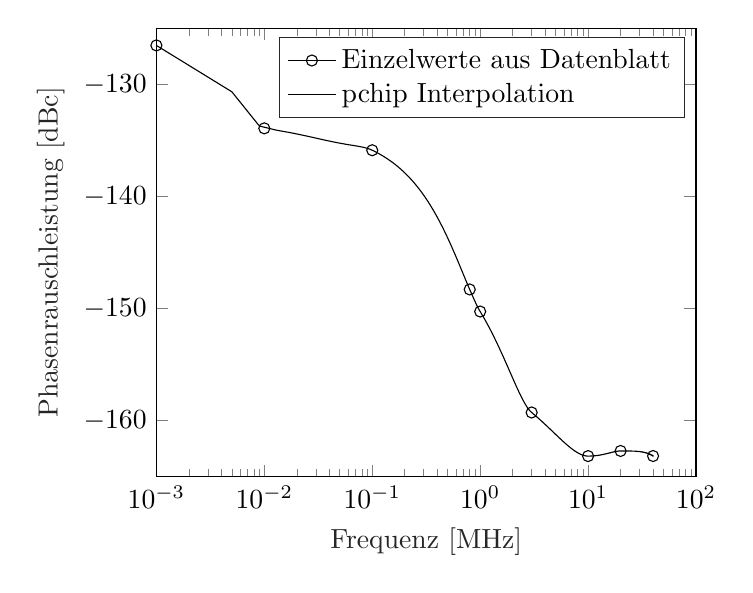 % This file was created by matlab2tikz.
%
%The latest updates can be retrieved from
%  http://www.mathworks.com/matlabcentral/fileexchange/22022-matlab2tikz-matlab2tikz
%where you can also make suggestions and rate matlab2tikz.
%
\begin{tikzpicture}

\begin{axis}[%
xmode=log,
xmin=0.001,
xmax=100,
xminorticks=true,
xlabel style={font=\color{white!15!black}},
xlabel={Frequenz [MHz]},
ymin=-165,
ymax=-125,
ylabel style={font=\color{white!15!black}},
ylabel={Phasenrauschleistung [dBc]},
axis background/.style={fill=white},
legend style={legend cell align=left, align=left, draw=white!15!black}
]
\addplot [color=black, draw=none, mark=o, mark options={solid, black}]
  table[row sep=crcr]{%
0.001	-126.533\\
0.01	-133.934\\
0.1	-135.887\\
0.8	-148.306\\
1	-150.277\\
3	-159.284\\
10	-163.175\\
20	-162.717\\
40	-163.168\\
};
\addlegendentry{Einzelwerte aus Datenblatt}

\addplot [color=black, forget plot]
  table[row sep=crcr]{%
0.001	-126.533\\
0.005	-130.669\\
0.009	-133.724\\
0.013	-134.099\\
0.017	-134.298\\
0.021	-134.475\\
0.025	-134.631\\
0.029	-134.77\\
0.033	-134.891\\
0.037	-134.997\\
0.041	-135.089\\
0.045	-135.169\\
0.049	-135.239\\
0.053	-135.299\\
0.057	-135.353\\
0.061	-135.4\\
0.065	-135.443\\
0.069	-135.484\\
0.073	-135.523\\
0.077	-135.564\\
0.081	-135.606\\
0.085	-135.652\\
0.089	-135.704\\
0.093	-135.763\\
0.097	-135.83\\
0.101	-135.907\\
0.105	-135.987\\
0.109	-136.068\\
0.113	-136.148\\
0.117	-136.228\\
0.121	-136.308\\
0.125	-136.389\\
0.129	-136.469\\
0.133	-136.55\\
0.137	-136.63\\
0.141	-136.711\\
0.145	-136.791\\
0.149	-136.872\\
0.153	-136.953\\
0.157	-137.033\\
0.161	-137.114\\
0.165	-137.194\\
0.169	-137.275\\
0.173	-137.356\\
0.177	-137.436\\
0.181	-137.517\\
0.185	-137.598\\
0.189	-137.678\\
0.193	-137.759\\
0.197	-137.839\\
0.201	-137.92\\
0.205	-138.001\\
0.209	-138.081\\
0.213	-138.162\\
0.217	-138.242\\
0.221	-138.323\\
0.225	-138.403\\
0.229	-138.484\\
0.233	-138.564\\
0.237	-138.644\\
0.241	-138.725\\
0.245	-138.805\\
0.249	-138.885\\
0.253	-138.965\\
0.257	-139.045\\
0.261	-139.126\\
0.265	-139.206\\
0.269	-139.286\\
0.273	-139.365\\
0.277	-139.445\\
0.281	-139.525\\
0.285	-139.605\\
0.289	-139.684\\
0.293	-139.764\\
0.297	-139.843\\
0.301	-139.923\\
0.305	-140.002\\
0.309	-140.081\\
0.313	-140.16\\
0.317	-140.239\\
0.321	-140.318\\
0.325	-140.397\\
0.329	-140.476\\
0.333	-140.555\\
0.337	-140.633\\
0.341	-140.712\\
0.345	-140.79\\
0.349	-140.868\\
0.353	-140.946\\
0.357	-141.024\\
0.361	-141.102\\
0.365	-141.18\\
0.369	-141.257\\
0.373	-141.335\\
0.377	-141.412\\
0.381	-141.489\\
0.385	-141.566\\
0.389	-141.643\\
0.393	-141.72\\
0.397	-141.797\\
0.401	-141.873\\
0.405	-141.95\\
0.409	-142.026\\
0.413	-142.102\\
0.417	-142.178\\
0.421	-142.253\\
0.425	-142.329\\
0.429	-142.404\\
0.433	-142.48\\
0.437	-142.555\\
0.441	-142.63\\
0.445	-142.704\\
0.449	-142.779\\
0.453	-142.853\\
0.457	-142.927\\
0.461	-143.001\\
0.465	-143.075\\
0.469	-143.149\\
0.473	-143.222\\
0.477	-143.295\\
0.481	-143.368\\
0.485	-143.441\\
0.489	-143.514\\
0.493	-143.586\\
0.497	-143.658\\
0.501	-143.73\\
0.505	-143.802\\
0.509	-143.873\\
0.513	-143.945\\
0.517	-144.016\\
0.521	-144.086\\
0.525	-144.157\\
0.529	-144.227\\
0.533	-144.298\\
0.537	-144.367\\
0.541	-144.437\\
0.545	-144.506\\
0.549	-144.576\\
0.553	-144.645\\
0.557	-144.713\\
0.561	-144.782\\
0.565	-144.85\\
0.569	-144.918\\
0.573	-144.985\\
0.577	-145.053\\
0.581	-145.12\\
0.585	-145.187\\
0.589	-145.253\\
0.593	-145.319\\
0.597	-145.385\\
0.601	-145.451\\
0.605	-145.516\\
0.609	-145.582\\
0.613	-145.646\\
0.617	-145.711\\
0.621	-145.775\\
0.625	-145.839\\
0.629	-145.903\\
0.633	-145.966\\
0.637	-146.029\\
0.641	-146.092\\
0.645	-146.155\\
0.649	-146.217\\
0.653	-146.278\\
0.657	-146.34\\
0.661	-146.401\\
0.665	-146.462\\
0.669	-146.523\\
0.673	-146.583\\
0.677	-146.643\\
0.681	-146.702\\
0.685	-146.761\\
0.689	-146.82\\
0.693	-146.879\\
0.697	-146.937\\
0.701	-146.995\\
0.705	-147.052\\
0.709	-147.109\\
0.713	-147.166\\
0.717	-147.222\\
0.721	-147.278\\
0.725	-147.334\\
0.729	-147.389\\
0.733	-147.444\\
0.737	-147.499\\
0.741	-147.553\\
0.745	-147.607\\
0.749	-147.66\\
0.753	-147.713\\
0.757	-147.766\\
0.761	-147.818\\
0.765	-147.87\\
0.769	-147.921\\
0.773	-147.973\\
0.777	-148.023\\
0.781	-148.074\\
0.785	-148.123\\
0.789	-148.173\\
0.793	-148.222\\
0.797	-148.271\\
0.801	-148.319\\
0.805	-148.367\\
0.809	-148.415\\
0.813	-148.462\\
0.817	-148.509\\
0.821	-148.556\\
0.825	-148.603\\
0.829	-148.649\\
0.833	-148.696\\
0.837	-148.742\\
0.841	-148.787\\
0.845	-148.832\\
0.849	-148.877\\
0.853	-148.922\\
0.857	-148.967\\
0.861	-149.011\\
0.865	-149.054\\
0.869	-149.098\\
0.873	-149.141\\
0.877	-149.183\\
0.881	-149.225\\
0.885	-149.267\\
0.889	-149.309\\
0.893	-149.35\\
0.897	-149.391\\
0.901	-149.431\\
0.905	-149.471\\
0.909	-149.51\\
0.913	-149.549\\
0.917	-149.588\\
0.921	-149.626\\
0.925	-149.664\\
0.929	-149.701\\
0.933	-149.738\\
0.937	-149.774\\
0.941	-149.81\\
0.945	-149.845\\
0.949	-149.88\\
0.953	-149.915\\
0.957	-149.948\\
0.961	-149.982\\
0.965	-150.014\\
0.969	-150.047\\
0.973	-150.078\\
0.977	-150.109\\
0.981	-150.14\\
0.985	-150.17\\
0.989	-150.199\\
0.993	-150.228\\
0.997	-150.257\\
1.001	-150.284\\
1.005	-150.312\\
1.009	-150.339\\
1.013	-150.367\\
1.017	-150.394\\
1.021	-150.422\\
1.025	-150.449\\
1.029	-150.476\\
1.033	-150.504\\
1.037	-150.531\\
1.041	-150.558\\
1.045	-150.586\\
1.049	-150.613\\
1.053	-150.64\\
1.057	-150.667\\
1.061	-150.695\\
1.065	-150.722\\
1.069	-150.749\\
1.073	-150.776\\
1.077	-150.803\\
1.081	-150.83\\
1.085	-150.857\\
1.089	-150.884\\
1.093	-150.911\\
1.097	-150.938\\
1.101	-150.965\\
1.105	-150.992\\
1.109	-151.019\\
1.113	-151.046\\
1.117	-151.073\\
1.121	-151.099\\
1.125	-151.126\\
1.129	-151.153\\
1.133	-151.18\\
1.137	-151.206\\
1.141	-151.233\\
1.145	-151.26\\
1.149	-151.286\\
1.153	-151.313\\
1.157	-151.34\\
1.161	-151.366\\
1.165	-151.393\\
1.169	-151.419\\
1.173	-151.446\\
1.177	-151.472\\
1.181	-151.498\\
1.185	-151.525\\
1.189	-151.551\\
1.193	-151.578\\
1.197	-151.604\\
1.201	-151.63\\
1.205	-151.656\\
1.209	-151.683\\
1.213	-151.709\\
1.217	-151.735\\
1.221	-151.761\\
1.225	-151.787\\
1.229	-151.813\\
1.233	-151.84\\
1.237	-151.866\\
1.241	-151.892\\
1.245	-151.918\\
1.249	-151.944\\
1.253	-151.969\\
1.257	-151.995\\
1.261	-152.021\\
1.265	-152.047\\
1.269	-152.073\\
1.273	-152.099\\
1.277	-152.124\\
1.281	-152.15\\
1.285	-152.176\\
1.289	-152.202\\
1.293	-152.227\\
1.297	-152.253\\
1.301	-152.278\\
1.305	-152.304\\
1.309	-152.329\\
1.313	-152.355\\
1.317	-152.38\\
1.321	-152.406\\
1.325	-152.431\\
1.329	-152.457\\
1.333	-152.482\\
1.337	-152.507\\
1.341	-152.533\\
1.345	-152.558\\
1.349	-152.583\\
1.353	-152.608\\
1.357	-152.633\\
1.361	-152.659\\
1.365	-152.684\\
1.369	-152.709\\
1.373	-152.734\\
1.377	-152.759\\
1.381	-152.784\\
1.385	-152.809\\
1.389	-152.834\\
1.393	-152.858\\
1.397	-152.883\\
1.401	-152.908\\
1.405	-152.933\\
1.409	-152.958\\
1.413	-152.982\\
1.417	-153.007\\
1.421	-153.032\\
1.425	-153.056\\
1.429	-153.081\\
1.433	-153.105\\
1.437	-153.13\\
1.441	-153.154\\
1.445	-153.179\\
1.449	-153.203\\
1.453	-153.228\\
1.457	-153.252\\
1.461	-153.276\\
1.465	-153.301\\
1.469	-153.325\\
1.473	-153.349\\
1.477	-153.373\\
1.481	-153.398\\
1.485	-153.422\\
1.489	-153.446\\
1.493	-153.47\\
1.497	-153.494\\
1.501	-153.518\\
1.505	-153.542\\
1.509	-153.566\\
1.513	-153.59\\
1.517	-153.613\\
1.521	-153.637\\
1.525	-153.661\\
1.529	-153.685\\
1.533	-153.709\\
1.537	-153.732\\
1.541	-153.756\\
1.545	-153.78\\
1.549	-153.803\\
1.553	-153.827\\
1.557	-153.85\\
1.561	-153.874\\
1.565	-153.897\\
1.569	-153.92\\
1.573	-153.944\\
1.577	-153.967\\
1.581	-153.99\\
1.585	-154.014\\
1.589	-154.037\\
1.593	-154.06\\
1.597	-154.083\\
1.601	-154.106\\
1.605	-154.129\\
1.609	-154.152\\
1.613	-154.175\\
1.617	-154.198\\
1.621	-154.221\\
1.625	-154.244\\
1.629	-154.267\\
1.633	-154.29\\
1.637	-154.313\\
1.641	-154.335\\
1.645	-154.358\\
1.649	-154.381\\
1.653	-154.403\\
1.657	-154.426\\
1.661	-154.448\\
1.665	-154.471\\
1.669	-154.493\\
1.673	-154.516\\
1.677	-154.538\\
1.681	-154.561\\
1.685	-154.583\\
1.689	-154.605\\
1.693	-154.628\\
1.697	-154.65\\
1.701	-154.672\\
1.705	-154.694\\
1.709	-154.716\\
1.713	-154.738\\
1.717	-154.76\\
1.721	-154.782\\
1.725	-154.804\\
1.729	-154.826\\
1.733	-154.848\\
1.737	-154.87\\
1.741	-154.891\\
1.745	-154.913\\
1.749	-154.935\\
1.753	-154.956\\
1.757	-154.978\\
1.761	-155.0\\
1.765	-155.021\\
1.769	-155.043\\
1.773	-155.064\\
1.777	-155.086\\
1.781	-155.107\\
1.785	-155.128\\
1.789	-155.15\\
1.793	-155.171\\
1.797	-155.192\\
1.801	-155.213\\
1.805	-155.234\\
1.809	-155.255\\
1.813	-155.276\\
1.817	-155.297\\
1.821	-155.318\\
1.825	-155.339\\
1.829	-155.36\\
1.833	-155.381\\
1.837	-155.402\\
1.841	-155.423\\
1.845	-155.443\\
1.849	-155.464\\
1.853	-155.485\\
1.857	-155.505\\
1.861	-155.526\\
1.865	-155.546\\
1.869	-155.567\\
1.873	-155.587\\
1.877	-155.607\\
1.881	-155.628\\
1.885	-155.648\\
1.889	-155.668\\
1.893	-155.689\\
1.897	-155.709\\
1.901	-155.729\\
1.905	-155.749\\
1.909	-155.769\\
1.913	-155.789\\
1.917	-155.809\\
1.921	-155.829\\
1.925	-155.849\\
1.929	-155.868\\
1.933	-155.888\\
1.937	-155.908\\
1.941	-155.927\\
1.945	-155.947\\
1.949	-155.967\\
1.953	-155.986\\
1.957	-156.006\\
1.961	-156.025\\
1.965	-156.045\\
1.969	-156.064\\
1.973	-156.083\\
1.977	-156.102\\
1.981	-156.122\\
1.985	-156.141\\
1.989	-156.16\\
1.993	-156.179\\
1.997	-156.198\\
2.001	-156.217\\
2.005	-156.236\\
2.009	-156.255\\
2.013	-156.274\\
2.017	-156.293\\
2.021	-156.311\\
2.025	-156.33\\
2.029	-156.349\\
2.033	-156.367\\
2.037	-156.386\\
2.041	-156.405\\
2.045	-156.423\\
2.049	-156.441\\
2.053	-156.46\\
2.057	-156.478\\
2.061	-156.497\\
2.065	-156.515\\
2.069	-156.533\\
2.073	-156.551\\
2.077	-156.569\\
2.081	-156.587\\
2.085	-156.605\\
2.089	-156.623\\
2.093	-156.641\\
2.097	-156.659\\
2.101	-156.677\\
2.105	-156.695\\
2.109	-156.712\\
2.113	-156.73\\
2.117	-156.748\\
2.121	-156.765\\
2.125	-156.783\\
2.129	-156.8\\
2.133	-156.818\\
2.137	-156.835\\
2.141	-156.852\\
2.145	-156.87\\
2.149	-156.887\\
2.153	-156.904\\
2.157	-156.921\\
2.161	-156.938\\
2.165	-156.955\\
2.169	-156.972\\
2.173	-156.989\\
2.177	-157.006\\
2.181	-157.023\\
2.185	-157.04\\
2.189	-157.057\\
2.193	-157.073\\
2.197	-157.09\\
2.201	-157.107\\
2.205	-157.123\\
2.209	-157.14\\
2.213	-157.156\\
2.217	-157.172\\
2.221	-157.189\\
2.225	-157.205\\
2.229	-157.221\\
2.233	-157.237\\
2.237	-157.254\\
2.241	-157.27\\
2.245	-157.286\\
2.249	-157.302\\
2.253	-157.318\\
2.257	-157.333\\
2.261	-157.349\\
2.265	-157.365\\
2.269	-157.381\\
2.273	-157.396\\
2.277	-157.412\\
2.281	-157.428\\
2.285	-157.443\\
2.289	-157.459\\
2.293	-157.474\\
2.297	-157.489\\
2.301	-157.505\\
2.305	-157.52\\
2.309	-157.535\\
2.313	-157.55\\
2.317	-157.565\\
2.321	-157.58\\
2.325	-157.595\\
2.329	-157.61\\
2.333	-157.625\\
2.337	-157.64\\
2.341	-157.655\\
2.345	-157.669\\
2.349	-157.684\\
2.353	-157.699\\
2.357	-157.713\\
2.361	-157.728\\
2.365	-157.742\\
2.369	-157.757\\
2.373	-157.771\\
2.377	-157.785\\
2.381	-157.799\\
2.385	-157.814\\
2.389	-157.828\\
2.393	-157.842\\
2.397	-157.856\\
2.401	-157.87\\
2.405	-157.884\\
2.409	-157.897\\
2.413	-157.911\\
2.417	-157.925\\
2.421	-157.939\\
2.425	-157.952\\
2.429	-157.966\\
2.433	-157.979\\
2.437	-157.993\\
2.441	-158.006\\
2.445	-158.02\\
2.449	-158.033\\
2.453	-158.046\\
2.457	-158.059\\
2.461	-158.072\\
2.465	-158.085\\
2.469	-158.098\\
2.473	-158.111\\
2.477	-158.124\\
2.481	-158.137\\
2.485	-158.15\\
2.489	-158.163\\
2.493	-158.175\\
2.497	-158.188\\
2.501	-158.2\\
2.505	-158.213\\
2.509	-158.225\\
2.513	-158.238\\
2.517	-158.25\\
2.521	-158.262\\
2.525	-158.274\\
2.529	-158.287\\
2.533	-158.299\\
2.537	-158.311\\
2.541	-158.323\\
2.545	-158.335\\
2.549	-158.346\\
2.553	-158.358\\
2.557	-158.37\\
2.561	-158.382\\
2.565	-158.393\\
2.569	-158.405\\
2.573	-158.416\\
2.577	-158.428\\
2.581	-158.439\\
2.585	-158.45\\
2.589	-158.462\\
2.593	-158.473\\
2.597	-158.484\\
2.601	-158.495\\
2.605	-158.506\\
2.609	-158.517\\
2.613	-158.528\\
2.617	-158.539\\
2.621	-158.55\\
2.625	-158.56\\
2.629	-158.571\\
2.633	-158.582\\
2.637	-158.592\\
2.641	-158.603\\
2.645	-158.613\\
2.649	-158.623\\
2.653	-158.634\\
2.657	-158.644\\
2.661	-158.654\\
2.665	-158.664\\
2.669	-158.674\\
2.673	-158.684\\
2.677	-158.694\\
2.681	-158.704\\
2.685	-158.714\\
2.689	-158.724\\
2.693	-158.733\\
2.697	-158.743\\
2.701	-158.752\\
2.705	-158.762\\
2.709	-158.771\\
2.713	-158.781\\
2.717	-158.79\\
2.721	-158.799\\
2.725	-158.808\\
2.729	-158.818\\
2.733	-158.827\\
2.737	-158.836\\
2.741	-158.845\\
2.745	-158.853\\
2.749	-158.862\\
2.753	-158.871\\
2.757	-158.88\\
2.761	-158.888\\
2.765	-158.897\\
2.769	-158.905\\
2.773	-158.914\\
2.777	-158.922\\
2.781	-158.93\\
2.785	-158.939\\
2.789	-158.947\\
2.793	-158.955\\
2.797	-158.963\\
2.801	-158.971\\
2.805	-158.979\\
2.809	-158.987\\
2.813	-158.994\\
2.817	-159.002\\
2.821	-159.01\\
2.825	-159.017\\
2.829	-159.025\\
2.833	-159.032\\
2.837	-159.04\\
2.841	-159.047\\
2.845	-159.054\\
2.849	-159.062\\
2.853	-159.069\\
2.857	-159.076\\
2.861	-159.083\\
2.865	-159.09\\
2.869	-159.097\\
2.873	-159.103\\
2.877	-159.11\\
2.881	-159.117\\
2.885	-159.123\\
2.889	-159.13\\
2.893	-159.136\\
2.897	-159.143\\
2.901	-159.149\\
2.905	-159.155\\
2.909	-159.162\\
2.913	-159.168\\
2.917	-159.174\\
2.921	-159.18\\
2.925	-159.186\\
2.929	-159.192\\
2.933	-159.197\\
2.937	-159.203\\
2.941	-159.209\\
2.945	-159.214\\
2.949	-159.22\\
2.953	-159.225\\
2.957	-159.231\\
2.961	-159.236\\
2.965	-159.241\\
2.969	-159.247\\
2.973	-159.252\\
2.977	-159.257\\
2.981	-159.262\\
2.985	-159.267\\
2.989	-159.271\\
2.993	-159.276\\
2.997	-159.281\\
3.001	-159.286\\
3.005	-159.29\\
3.009	-159.295\\
3.013	-159.299\\
3.017	-159.304\\
3.021	-159.309\\
3.025	-159.313\\
3.029	-159.318\\
3.033	-159.323\\
3.037	-159.327\\
3.041	-159.332\\
3.045	-159.336\\
3.049	-159.341\\
3.053	-159.346\\
3.057	-159.35\\
3.061	-159.355\\
3.065	-159.359\\
3.069	-159.364\\
3.073	-159.368\\
3.077	-159.373\\
3.081	-159.378\\
3.085	-159.382\\
3.089	-159.387\\
3.093	-159.391\\
3.097	-159.396\\
3.101	-159.4\\
3.105	-159.405\\
3.109	-159.409\\
3.113	-159.414\\
3.117	-159.419\\
3.121	-159.423\\
3.125	-159.428\\
3.129	-159.432\\
3.133	-159.437\\
3.137	-159.441\\
3.141	-159.446\\
3.145	-159.45\\
3.149	-159.455\\
3.153	-159.459\\
3.157	-159.464\\
3.161	-159.468\\
3.165	-159.473\\
3.169	-159.477\\
3.173	-159.482\\
3.177	-159.486\\
3.181	-159.491\\
3.185	-159.495\\
3.189	-159.5\\
3.193	-159.504\\
3.197	-159.509\\
3.201	-159.513\\
3.205	-159.518\\
3.209	-159.522\\
3.213	-159.527\\
3.217	-159.531\\
3.221	-159.536\\
3.225	-159.54\\
3.229	-159.545\\
3.233	-159.549\\
3.237	-159.553\\
3.241	-159.558\\
3.245	-159.562\\
3.249	-159.567\\
3.253	-159.571\\
3.257	-159.576\\
3.261	-159.58\\
3.265	-159.585\\
3.269	-159.589\\
3.273	-159.593\\
3.277	-159.598\\
3.281	-159.602\\
3.285	-159.607\\
3.289	-159.611\\
3.293	-159.615\\
3.297	-159.62\\
3.301	-159.624\\
3.305	-159.629\\
3.309	-159.633\\
3.313	-159.638\\
3.317	-159.642\\
3.321	-159.646\\
3.325	-159.651\\
3.329	-159.655\\
3.333	-159.659\\
3.337	-159.664\\
3.341	-159.668\\
3.345	-159.673\\
3.349	-159.677\\
3.353	-159.681\\
3.357	-159.686\\
3.361	-159.69\\
3.365	-159.694\\
3.369	-159.699\\
3.373	-159.703\\
3.377	-159.707\\
3.381	-159.712\\
3.385	-159.716\\
3.389	-159.721\\
3.393	-159.725\\
3.397	-159.729\\
3.401	-159.734\\
3.405	-159.738\\
3.409	-159.742\\
3.413	-159.747\\
3.417	-159.751\\
3.421	-159.755\\
3.425	-159.759\\
3.429	-159.764\\
3.433	-159.768\\
3.437	-159.772\\
3.441	-159.777\\
3.445	-159.781\\
3.449	-159.785\\
3.453	-159.79\\
3.457	-159.794\\
3.461	-159.798\\
3.465	-159.802\\
3.469	-159.807\\
3.473	-159.811\\
3.477	-159.815\\
3.481	-159.82\\
3.485	-159.824\\
3.489	-159.828\\
3.493	-159.832\\
3.497	-159.837\\
3.501	-159.841\\
3.505	-159.845\\
3.509	-159.849\\
3.513	-159.854\\
3.517	-159.858\\
3.521	-159.862\\
3.525	-159.866\\
3.529	-159.871\\
3.533	-159.875\\
3.537	-159.879\\
3.541	-159.883\\
3.545	-159.888\\
3.549	-159.892\\
3.553	-159.896\\
3.557	-159.9\\
3.561	-159.905\\
3.565	-159.909\\
3.569	-159.913\\
3.573	-159.917\\
3.577	-159.921\\
3.581	-159.926\\
3.585	-159.93\\
3.589	-159.934\\
3.593	-159.938\\
3.597	-159.942\\
3.601	-159.947\\
3.605	-159.951\\
3.609	-159.955\\
3.613	-159.959\\
3.617	-159.963\\
3.621	-159.967\\
3.625	-159.972\\
3.629	-159.976\\
3.633	-159.98\\
3.637	-159.984\\
3.641	-159.988\\
3.645	-159.992\\
3.649	-159.997\\
3.653	-160.001\\
3.657	-160.005\\
3.661	-160.009\\
3.665	-160.013\\
3.669	-160.017\\
3.673	-160.021\\
3.677	-160.026\\
3.681	-160.03\\
3.685	-160.034\\
3.689	-160.038\\
3.693	-160.042\\
3.697	-160.046\\
3.701	-160.05\\
3.705	-160.054\\
3.709	-160.059\\
3.713	-160.063\\
3.717	-160.067\\
3.721	-160.071\\
3.725	-160.075\\
3.729	-160.079\\
3.733	-160.083\\
3.737	-160.087\\
3.741	-160.091\\
3.745	-160.095\\
3.749	-160.099\\
3.753	-160.104\\
3.757	-160.108\\
3.761	-160.112\\
3.765	-160.116\\
3.769	-160.12\\
3.773	-160.124\\
3.777	-160.128\\
3.781	-160.132\\
3.785	-160.136\\
3.789	-160.14\\
3.793	-160.144\\
3.797	-160.148\\
3.801	-160.152\\
3.805	-160.156\\
3.809	-160.16\\
3.813	-160.164\\
3.817	-160.168\\
3.821	-160.172\\
3.825	-160.176\\
3.829	-160.181\\
3.833	-160.185\\
3.837	-160.189\\
3.841	-160.193\\
3.845	-160.197\\
3.849	-160.201\\
3.853	-160.205\\
3.857	-160.209\\
3.861	-160.213\\
3.865	-160.217\\
3.869	-160.221\\
3.873	-160.225\\
3.877	-160.229\\
3.881	-160.233\\
3.885	-160.237\\
3.889	-160.241\\
3.893	-160.244\\
3.897	-160.248\\
3.901	-160.252\\
3.905	-160.256\\
3.909	-160.26\\
3.913	-160.264\\
3.917	-160.268\\
3.921	-160.272\\
3.925	-160.276\\
3.929	-160.28\\
3.933	-160.284\\
3.937	-160.288\\
3.941	-160.292\\
3.945	-160.296\\
3.949	-160.3\\
3.953	-160.304\\
3.957	-160.308\\
3.961	-160.312\\
3.965	-160.316\\
3.969	-160.32\\
3.973	-160.323\\
3.977	-160.327\\
3.981	-160.331\\
3.985	-160.335\\
3.989	-160.339\\
3.993	-160.343\\
3.997	-160.347\\
4.001	-160.351\\
4.005	-160.355\\
4.009	-160.359\\
4.013	-160.362\\
4.017	-160.366\\
4.021	-160.37\\
4.025	-160.374\\
4.029	-160.378\\
4.033	-160.382\\
4.037	-160.386\\
4.041	-160.39\\
4.045	-160.394\\
4.049	-160.397\\
4.053	-160.401\\
4.057	-160.405\\
4.061	-160.409\\
4.065	-160.413\\
4.069	-160.417\\
4.073	-160.421\\
4.077	-160.424\\
4.081	-160.428\\
4.085	-160.432\\
4.089	-160.436\\
4.093	-160.44\\
4.097	-160.444\\
4.101	-160.447\\
4.105	-160.451\\
4.109	-160.455\\
4.113	-160.459\\
4.117	-160.463\\
4.121	-160.466\\
4.125	-160.47\\
4.129	-160.474\\
4.133	-160.478\\
4.137	-160.482\\
4.141	-160.486\\
4.145	-160.489\\
4.149	-160.493\\
4.153	-160.497\\
4.157	-160.501\\
4.161	-160.504\\
4.165	-160.508\\
4.169	-160.512\\
4.173	-160.516\\
4.177	-160.52\\
4.181	-160.523\\
4.185	-160.527\\
4.189	-160.531\\
4.193	-160.535\\
4.197	-160.538\\
4.201	-160.542\\
4.205	-160.546\\
4.209	-160.55\\
4.213	-160.553\\
4.217	-160.557\\
4.221	-160.561\\
4.225	-160.565\\
4.229	-160.568\\
4.233	-160.572\\
4.237	-160.576\\
4.241	-160.58\\
4.245	-160.583\\
4.249	-160.587\\
4.253	-160.591\\
4.257	-160.594\\
4.261	-160.598\\
4.265	-160.602\\
4.269	-160.606\\
4.273	-160.609\\
4.277	-160.613\\
4.281	-160.617\\
4.285	-160.62\\
4.289	-160.624\\
4.293	-160.628\\
4.297	-160.632\\
4.301	-160.635\\
4.305	-160.639\\
4.309	-160.643\\
4.313	-160.646\\
4.317	-160.65\\
4.321	-160.654\\
4.325	-160.657\\
4.329	-160.661\\
4.333	-160.665\\
4.337	-160.668\\
4.341	-160.672\\
4.345	-160.676\\
4.349	-160.679\\
4.353	-160.683\\
4.357	-160.687\\
4.361	-160.69\\
4.365	-160.694\\
4.369	-160.697\\
4.373	-160.701\\
4.377	-160.705\\
4.381	-160.708\\
4.385	-160.712\\
4.389	-160.716\\
4.393	-160.719\\
4.397	-160.723\\
4.401	-160.726\\
4.405	-160.73\\
4.409	-160.734\\
4.413	-160.737\\
4.417	-160.741\\
4.421	-160.744\\
4.425	-160.748\\
4.429	-160.752\\
4.433	-160.755\\
4.437	-160.759\\
4.441	-160.762\\
4.445	-160.766\\
4.449	-160.77\\
4.453	-160.773\\
4.457	-160.777\\
4.461	-160.78\\
4.465	-160.784\\
4.469	-160.787\\
4.473	-160.791\\
4.477	-160.795\\
4.481	-160.798\\
4.485	-160.802\\
4.489	-160.805\\
4.493	-160.809\\
4.497	-160.812\\
4.501	-160.816\\
4.505	-160.819\\
4.509	-160.823\\
4.513	-160.827\\
4.517	-160.83\\
4.521	-160.834\\
4.525	-160.837\\
4.529	-160.841\\
4.533	-160.844\\
4.537	-160.848\\
4.541	-160.851\\
4.545	-160.855\\
4.549	-160.858\\
4.553	-160.862\\
4.557	-160.865\\
4.561	-160.869\\
4.565	-160.872\\
4.569	-160.876\\
4.573	-160.879\\
4.577	-160.883\\
4.581	-160.886\\
4.585	-160.89\\
4.589	-160.893\\
4.593	-160.897\\
4.597	-160.9\\
4.601	-160.904\\
4.605	-160.907\\
4.609	-160.911\\
4.613	-160.914\\
4.617	-160.918\\
4.621	-160.921\\
4.625	-160.924\\
4.629	-160.928\\
4.633	-160.931\\
4.637	-160.935\\
4.641	-160.938\\
4.645	-160.942\\
4.649	-160.945\\
4.653	-160.949\\
4.657	-160.952\\
4.661	-160.955\\
4.665	-160.959\\
4.669	-160.962\\
4.673	-160.966\\
4.677	-160.969\\
4.681	-160.973\\
4.685	-160.976\\
4.689	-160.979\\
4.693	-160.983\\
4.697	-160.986\\
4.701	-160.99\\
4.705	-160.993\\
4.709	-160.996\\
4.713	-161.0\\
4.717	-161.003\\
4.721	-161.007\\
4.725	-161.01\\
4.729	-161.013\\
4.733	-161.017\\
4.737	-161.02\\
4.741	-161.023\\
4.745	-161.027\\
4.749	-161.03\\
4.753	-161.034\\
4.757	-161.037\\
4.761	-161.04\\
4.765	-161.044\\
4.769	-161.047\\
4.773	-161.05\\
4.777	-161.054\\
4.781	-161.057\\
4.785	-161.06\\
4.789	-161.064\\
4.793	-161.067\\
4.797	-161.07\\
4.801	-161.074\\
4.805	-161.077\\
4.809	-161.08\\
4.813	-161.084\\
4.817	-161.087\\
4.821	-161.09\\
4.825	-161.094\\
4.829	-161.097\\
4.833	-161.1\\
4.837	-161.104\\
4.841	-161.107\\
4.845	-161.11\\
4.849	-161.114\\
4.853	-161.117\\
4.857	-161.12\\
4.861	-161.123\\
4.865	-161.127\\
4.869	-161.13\\
4.873	-161.133\\
4.877	-161.137\\
4.881	-161.14\\
4.885	-161.143\\
4.889	-161.146\\
4.893	-161.15\\
4.897	-161.153\\
4.901	-161.156\\
4.905	-161.16\\
4.909	-161.163\\
4.913	-161.166\\
4.917	-161.169\\
4.921	-161.173\\
4.925	-161.176\\
4.929	-161.179\\
4.933	-161.182\\
4.937	-161.186\\
4.941	-161.189\\
4.945	-161.192\\
4.949	-161.195\\
4.953	-161.198\\
4.957	-161.202\\
4.961	-161.205\\
4.965	-161.208\\
4.969	-161.211\\
4.973	-161.215\\
4.977	-161.218\\
4.981	-161.221\\
4.985	-161.224\\
4.989	-161.227\\
4.993	-161.231\\
4.997	-161.234\\
5.001	-161.237\\
5.005	-161.24\\
5.009	-161.243\\
5.013	-161.247\\
5.017	-161.25\\
5.021	-161.253\\
5.025	-161.256\\
5.029	-161.259\\
5.033	-161.262\\
5.037	-161.266\\
5.041	-161.269\\
5.045	-161.272\\
5.049	-161.275\\
5.053	-161.278\\
5.057	-161.281\\
5.061	-161.285\\
5.065	-161.288\\
5.069	-161.291\\
5.073	-161.294\\
5.077	-161.297\\
5.081	-161.3\\
5.085	-161.303\\
5.089	-161.307\\
5.093	-161.31\\
5.097	-161.313\\
5.101	-161.316\\
5.105	-161.319\\
5.109	-161.322\\
5.113	-161.325\\
5.117	-161.328\\
5.121	-161.332\\
5.125	-161.335\\
5.129	-161.338\\
5.133	-161.341\\
5.137	-161.344\\
5.141	-161.347\\
5.145	-161.35\\
5.149	-161.353\\
5.153	-161.356\\
5.157	-161.359\\
5.161	-161.363\\
5.165	-161.366\\
5.169	-161.369\\
5.173	-161.372\\
5.177	-161.375\\
5.181	-161.378\\
5.185	-161.381\\
5.189	-161.384\\
5.193	-161.387\\
5.197	-161.39\\
5.201	-161.393\\
5.205	-161.396\\
5.209	-161.399\\
5.213	-161.402\\
5.217	-161.405\\
5.221	-161.408\\
5.225	-161.411\\
5.229	-161.415\\
5.233	-161.418\\
5.237	-161.421\\
5.241	-161.424\\
5.245	-161.427\\
5.249	-161.43\\
5.253	-161.433\\
5.257	-161.436\\
5.261	-161.439\\
5.265	-161.442\\
5.269	-161.445\\
5.273	-161.448\\
5.277	-161.451\\
5.281	-161.454\\
5.285	-161.457\\
5.289	-161.46\\
5.293	-161.463\\
5.297	-161.466\\
5.301	-161.469\\
5.305	-161.472\\
5.309	-161.475\\
5.313	-161.478\\
5.317	-161.481\\
5.321	-161.484\\
5.325	-161.487\\
5.329	-161.49\\
5.333	-161.493\\
5.337	-161.495\\
5.341	-161.498\\
5.345	-161.501\\
5.349	-161.504\\
5.353	-161.507\\
5.357	-161.51\\
5.361	-161.513\\
5.365	-161.516\\
5.369	-161.519\\
5.373	-161.522\\
5.377	-161.525\\
5.381	-161.528\\
5.385	-161.531\\
5.389	-161.534\\
5.393	-161.537\\
5.397	-161.54\\
5.401	-161.543\\
5.405	-161.545\\
5.409	-161.548\\
5.413	-161.551\\
5.417	-161.554\\
5.421	-161.557\\
5.425	-161.56\\
5.429	-161.563\\
5.433	-161.566\\
5.437	-161.569\\
5.441	-161.572\\
5.445	-161.574\\
5.449	-161.577\\
5.453	-161.58\\
5.457	-161.583\\
5.461	-161.586\\
5.465	-161.589\\
5.469	-161.592\\
5.473	-161.595\\
5.477	-161.597\\
5.481	-161.6\\
5.485	-161.603\\
5.489	-161.606\\
5.493	-161.609\\
5.497	-161.612\\
5.501	-161.615\\
5.505	-161.617\\
5.509	-161.62\\
5.513	-161.623\\
5.517	-161.626\\
5.521	-161.629\\
5.525	-161.632\\
5.529	-161.635\\
5.533	-161.637\\
5.537	-161.64\\
5.541	-161.643\\
5.545	-161.646\\
5.549	-161.649\\
5.553	-161.651\\
5.557	-161.654\\
5.561	-161.657\\
5.565	-161.66\\
5.569	-161.663\\
5.573	-161.665\\
5.577	-161.668\\
5.581	-161.671\\
5.585	-161.674\\
5.589	-161.677\\
5.593	-161.679\\
5.597	-161.682\\
5.601	-161.685\\
5.605	-161.688\\
5.609	-161.691\\
5.613	-161.693\\
5.617	-161.696\\
5.621	-161.699\\
5.625	-161.702\\
5.629	-161.704\\
5.633	-161.707\\
5.637	-161.71\\
5.641	-161.713\\
5.645	-161.715\\
5.649	-161.718\\
5.653	-161.721\\
5.657	-161.724\\
5.661	-161.726\\
5.665	-161.729\\
5.669	-161.732\\
5.673	-161.735\\
5.677	-161.737\\
5.681	-161.74\\
5.685	-161.743\\
5.689	-161.746\\
5.693	-161.748\\
5.697	-161.751\\
5.701	-161.754\\
5.705	-161.756\\
5.709	-161.759\\
5.713	-161.762\\
5.717	-161.765\\
5.721	-161.767\\
5.725	-161.77\\
5.729	-161.773\\
5.733	-161.775\\
5.737	-161.778\\
5.741	-161.781\\
5.745	-161.783\\
5.749	-161.786\\
5.753	-161.789\\
5.757	-161.791\\
5.761	-161.794\\
5.765	-161.797\\
5.769	-161.799\\
5.773	-161.802\\
5.777	-161.805\\
5.781	-161.807\\
5.785	-161.81\\
5.789	-161.813\\
5.793	-161.815\\
5.797	-161.818\\
5.801	-161.821\\
5.805	-161.823\\
5.809	-161.826\\
5.813	-161.829\\
5.817	-161.831\\
5.821	-161.834\\
5.825	-161.837\\
5.829	-161.839\\
5.833	-161.842\\
5.837	-161.844\\
5.841	-161.847\\
5.845	-161.85\\
5.849	-161.852\\
5.853	-161.855\\
5.857	-161.857\\
5.861	-161.86\\
5.865	-161.863\\
5.869	-161.865\\
5.873	-161.868\\
5.877	-161.87\\
5.881	-161.873\\
5.885	-161.876\\
5.889	-161.878\\
5.893	-161.881\\
5.897	-161.883\\
5.901	-161.886\\
5.905	-161.889\\
5.909	-161.891\\
5.913	-161.894\\
5.917	-161.896\\
5.921	-161.899\\
5.925	-161.901\\
5.929	-161.904\\
5.933	-161.907\\
5.937	-161.909\\
5.941	-161.912\\
5.945	-161.914\\
5.949	-161.917\\
5.953	-161.919\\
5.957	-161.922\\
5.961	-161.924\\
5.965	-161.927\\
5.969	-161.929\\
5.973	-161.932\\
5.977	-161.934\\
5.981	-161.937\\
5.985	-161.94\\
5.989	-161.942\\
5.993	-161.945\\
5.997	-161.947\\
6.001	-161.95\\
6.005	-161.952\\
6.009	-161.955\\
6.013	-161.957\\
6.017	-161.96\\
6.021	-161.962\\
6.025	-161.965\\
6.029	-161.967\\
6.033	-161.97\\
6.037	-161.972\\
6.041	-161.975\\
6.045	-161.977\\
6.049	-161.98\\
6.053	-161.982\\
6.057	-161.984\\
6.061	-161.987\\
6.065	-161.989\\
6.069	-161.992\\
6.073	-161.994\\
6.077	-161.997\\
6.081	-161.999\\
6.085	-162.002\\
6.089	-162.004\\
6.093	-162.007\\
6.097	-162.009\\
6.101	-162.012\\
6.105	-162.014\\
6.109	-162.016\\
6.113	-162.019\\
6.117	-162.021\\
6.121	-162.024\\
6.125	-162.026\\
6.129	-162.029\\
6.133	-162.031\\
6.137	-162.033\\
6.141	-162.036\\
6.145	-162.038\\
6.149	-162.041\\
6.153	-162.043\\
6.157	-162.045\\
6.161	-162.048\\
6.165	-162.05\\
6.169	-162.053\\
6.173	-162.055\\
6.177	-162.057\\
6.181	-162.06\\
6.185	-162.062\\
6.189	-162.065\\
6.193	-162.067\\
6.197	-162.069\\
6.201	-162.072\\
6.205	-162.074\\
6.209	-162.077\\
6.213	-162.079\\
6.217	-162.081\\
6.221	-162.084\\
6.225	-162.086\\
6.229	-162.088\\
6.233	-162.091\\
6.237	-162.093\\
6.241	-162.095\\
6.245	-162.098\\
6.249	-162.1\\
6.253	-162.102\\
6.257	-162.105\\
6.261	-162.107\\
6.265	-162.109\\
6.269	-162.112\\
6.273	-162.114\\
6.277	-162.116\\
6.281	-162.119\\
6.285	-162.121\\
6.289	-162.123\\
6.293	-162.126\\
6.297	-162.128\\
6.301	-162.13\\
6.305	-162.133\\
6.309	-162.135\\
6.313	-162.137\\
6.317	-162.14\\
6.321	-162.142\\
6.325	-162.144\\
6.329	-162.146\\
6.333	-162.149\\
6.337	-162.151\\
6.341	-162.153\\
6.345	-162.156\\
6.349	-162.158\\
6.353	-162.16\\
6.357	-162.162\\
6.361	-162.165\\
6.365	-162.167\\
6.369	-162.169\\
6.373	-162.172\\
6.377	-162.174\\
6.381	-162.176\\
6.385	-162.178\\
6.389	-162.181\\
6.393	-162.183\\
6.397	-162.185\\
6.401	-162.187\\
6.405	-162.19\\
6.409	-162.192\\
6.413	-162.194\\
6.417	-162.196\\
6.421	-162.198\\
6.425	-162.201\\
6.429	-162.203\\
6.433	-162.205\\
6.437	-162.207\\
6.441	-162.21\\
6.445	-162.212\\
6.449	-162.214\\
6.453	-162.216\\
6.457	-162.218\\
6.461	-162.221\\
6.465	-162.223\\
6.469	-162.225\\
6.473	-162.227\\
6.477	-162.229\\
6.481	-162.232\\
6.485	-162.234\\
6.489	-162.236\\
6.493	-162.238\\
6.497	-162.24\\
6.501	-162.243\\
6.505	-162.245\\
6.509	-162.247\\
6.513	-162.249\\
6.517	-162.251\\
6.521	-162.253\\
6.525	-162.256\\
6.529	-162.258\\
6.533	-162.26\\
6.537	-162.262\\
6.541	-162.264\\
6.545	-162.266\\
6.549	-162.269\\
6.553	-162.271\\
6.557	-162.273\\
6.561	-162.275\\
6.565	-162.277\\
6.569	-162.279\\
6.573	-162.281\\
6.577	-162.283\\
6.581	-162.286\\
6.585	-162.288\\
6.589	-162.29\\
6.593	-162.292\\
6.597	-162.294\\
6.601	-162.296\\
6.605	-162.298\\
6.609	-162.3\\
6.613	-162.303\\
6.617	-162.305\\
6.621	-162.307\\
6.625	-162.309\\
6.629	-162.311\\
6.633	-162.313\\
6.637	-162.315\\
6.641	-162.317\\
6.645	-162.319\\
6.649	-162.321\\
6.653	-162.323\\
6.657	-162.325\\
6.661	-162.328\\
6.665	-162.33\\
6.67	-162.332\\
6.674	-162.334\\
6.678	-162.336\\
6.682	-162.338\\
6.686	-162.34\\
6.69	-162.342\\
6.694	-162.344\\
6.698	-162.346\\
6.702	-162.348\\
6.706	-162.35\\
6.71	-162.352\\
6.714	-162.354\\
6.718	-162.356\\
6.722	-162.358\\
6.726	-162.36\\
6.73	-162.362\\
6.734	-162.364\\
6.738	-162.366\\
6.742	-162.368\\
6.746	-162.37\\
6.75	-162.373\\
6.754	-162.375\\
6.758	-162.377\\
6.762	-162.379\\
6.766	-162.381\\
6.77	-162.383\\
6.774	-162.385\\
6.778	-162.387\\
6.782	-162.389\\
6.786	-162.391\\
6.79	-162.393\\
6.794	-162.395\\
6.798	-162.396\\
6.802	-162.398\\
6.806	-162.4\\
6.81	-162.402\\
6.814	-162.404\\
6.818	-162.406\\
6.822	-162.408\\
6.826	-162.41\\
6.83	-162.412\\
6.834	-162.414\\
6.838	-162.416\\
6.842	-162.418\\
6.846	-162.42\\
6.85	-162.422\\
6.854	-162.424\\
6.858	-162.426\\
6.862	-162.428\\
6.866	-162.43\\
6.87	-162.432\\
6.874	-162.434\\
6.878	-162.436\\
6.882	-162.438\\
6.886	-162.439\\
6.89	-162.441\\
6.894	-162.443\\
6.898	-162.445\\
6.902	-162.447\\
6.906	-162.449\\
6.91	-162.451\\
6.914	-162.453\\
6.918	-162.455\\
6.922	-162.457\\
6.926	-162.459\\
6.93	-162.46\\
6.934	-162.462\\
6.938	-162.464\\
6.942	-162.466\\
6.946	-162.468\\
6.95	-162.47\\
6.954	-162.472\\
6.958	-162.474\\
6.962	-162.476\\
6.966	-162.477\\
6.97	-162.479\\
6.974	-162.481\\
6.978	-162.483\\
6.982	-162.485\\
6.986	-162.487\\
6.99	-162.489\\
6.994	-162.491\\
6.998	-162.492\\
7.002	-162.494\\
7.006	-162.496\\
7.01	-162.498\\
7.014	-162.5\\
7.018	-162.502\\
7.022	-162.503\\
7.026	-162.505\\
7.03	-162.507\\
7.034	-162.509\\
7.038	-162.511\\
7.042	-162.513\\
7.046	-162.514\\
7.05	-162.516\\
7.054	-162.518\\
7.058	-162.52\\
7.062	-162.522\\
7.066	-162.523\\
7.07	-162.525\\
7.074	-162.527\\
7.078	-162.529\\
7.082	-162.531\\
7.086	-162.532\\
7.09	-162.534\\
7.094	-162.536\\
7.098	-162.538\\
7.102	-162.54\\
7.106	-162.541\\
7.11	-162.543\\
7.114	-162.545\\
7.118	-162.547\\
7.122	-162.549\\
7.126	-162.55\\
7.13	-162.552\\
7.134	-162.554\\
7.138	-162.556\\
7.142	-162.557\\
7.146	-162.559\\
7.15	-162.561\\
7.154	-162.563\\
7.158	-162.564\\
7.162	-162.566\\
7.166	-162.568\\
7.17	-162.57\\
7.174	-162.571\\
7.178	-162.573\\
7.182	-162.575\\
7.186	-162.577\\
7.19	-162.578\\
7.194	-162.58\\
7.198	-162.582\\
7.202	-162.583\\
7.206	-162.585\\
7.21	-162.587\\
7.214	-162.589\\
7.218	-162.59\\
7.222	-162.592\\
7.226	-162.594\\
7.23	-162.595\\
7.234	-162.597\\
7.238	-162.599\\
7.242	-162.601\\
7.246	-162.602\\
7.25	-162.604\\
7.254	-162.606\\
7.258	-162.607\\
7.262	-162.609\\
7.266	-162.611\\
7.27	-162.612\\
7.274	-162.614\\
7.278	-162.616\\
7.282	-162.617\\
7.286	-162.619\\
7.29	-162.621\\
7.294	-162.622\\
7.298	-162.624\\
7.302	-162.626\\
7.306	-162.627\\
7.31	-162.629\\
7.314	-162.631\\
7.318	-162.632\\
7.322	-162.634\\
7.326	-162.636\\
7.33	-162.637\\
7.334	-162.639\\
7.338	-162.64\\
7.342	-162.642\\
7.346	-162.644\\
7.35	-162.645\\
7.354	-162.647\\
7.358	-162.649\\
7.362	-162.65\\
7.366	-162.652\\
7.37	-162.653\\
7.374	-162.655\\
7.378	-162.657\\
7.382	-162.658\\
7.386	-162.66\\
7.39	-162.661\\
7.394	-162.663\\
7.398	-162.665\\
7.402	-162.666\\
7.406	-162.668\\
7.41	-162.669\\
7.414	-162.671\\
7.418	-162.673\\
7.422	-162.674\\
7.426	-162.676\\
7.43	-162.677\\
7.434	-162.679\\
7.438	-162.68\\
7.442	-162.682\\
7.446	-162.684\\
7.45	-162.685\\
7.454	-162.687\\
7.458	-162.688\\
7.462	-162.69\\
7.466	-162.691\\
7.47	-162.693\\
7.474	-162.694\\
7.478	-162.696\\
7.482	-162.698\\
7.486	-162.699\\
7.49	-162.701\\
7.494	-162.702\\
7.498	-162.704\\
7.502	-162.705\\
7.506	-162.707\\
7.51	-162.708\\
7.514	-162.71\\
7.518	-162.711\\
7.522	-162.713\\
7.526	-162.714\\
7.53	-162.716\\
7.534	-162.717\\
7.538	-162.719\\
7.542	-162.72\\
7.546	-162.722\\
7.55	-162.723\\
7.554	-162.725\\
7.558	-162.726\\
7.562	-162.728\\
7.566	-162.729\\
7.57	-162.731\\
7.574	-162.732\\
7.578	-162.734\\
7.582	-162.735\\
7.586	-162.737\\
7.59	-162.738\\
7.594	-162.74\\
7.598	-162.741\\
7.602	-162.743\\
7.606	-162.744\\
7.61	-162.746\\
7.614	-162.747\\
7.618	-162.748\\
7.622	-162.75\\
7.626	-162.751\\
7.63	-162.753\\
7.634	-162.754\\
7.638	-162.756\\
7.642	-162.757\\
7.646	-162.759\\
7.65	-162.76\\
7.654	-162.761\\
7.658	-162.763\\
7.662	-162.764\\
7.666	-162.766\\
7.67	-162.767\\
7.674	-162.769\\
7.678	-162.77\\
7.682	-162.771\\
7.686	-162.773\\
7.69	-162.774\\
7.694	-162.776\\
7.698	-162.777\\
7.702	-162.778\\
7.706	-162.78\\
7.71	-162.781\\
7.714	-162.783\\
7.718	-162.784\\
7.722	-162.785\\
7.726	-162.787\\
7.73	-162.788\\
7.734	-162.79\\
7.738	-162.791\\
7.742	-162.792\\
7.746	-162.794\\
7.75	-162.795\\
7.754	-162.796\\
7.758	-162.798\\
7.762	-162.799\\
7.766	-162.801\\
7.77	-162.802\\
7.774	-162.803\\
7.778	-162.805\\
7.782	-162.806\\
7.786	-162.807\\
7.79	-162.809\\
7.794	-162.81\\
7.798	-162.811\\
7.802	-162.813\\
7.806	-162.814\\
7.81	-162.815\\
7.814	-162.817\\
7.818	-162.818\\
7.822	-162.819\\
7.826	-162.821\\
7.83	-162.822\\
7.834	-162.823\\
7.838	-162.825\\
7.842	-162.826\\
7.846	-162.827\\
7.85	-162.829\\
7.854	-162.83\\
7.858	-162.831\\
7.862	-162.832\\
7.866	-162.834\\
7.87	-162.835\\
7.874	-162.836\\
7.878	-162.838\\
7.882	-162.839\\
7.886	-162.84\\
7.89	-162.841\\
7.894	-162.843\\
7.898	-162.844\\
7.902	-162.845\\
7.906	-162.847\\
7.91	-162.848\\
7.914	-162.849\\
7.918	-162.85\\
7.922	-162.852\\
7.926	-162.853\\
7.93	-162.854\\
7.934	-162.855\\
7.938	-162.857\\
7.942	-162.858\\
7.946	-162.859\\
7.95	-162.86\\
7.954	-162.862\\
7.958	-162.863\\
7.962	-162.864\\
7.966	-162.865\\
7.97	-162.867\\
7.974	-162.868\\
7.978	-162.869\\
7.982	-162.87\\
7.986	-162.871\\
7.99	-162.873\\
7.994	-162.874\\
7.998	-162.875\\
8.002	-162.876\\
8.006	-162.878\\
8.01	-162.879\\
8.014	-162.88\\
8.018	-162.881\\
8.022	-162.882\\
8.026	-162.884\\
8.03	-162.885\\
8.034	-162.886\\
8.038	-162.887\\
8.042	-162.888\\
8.046	-162.889\\
8.05	-162.891\\
8.054	-162.892\\
8.058	-162.893\\
8.062	-162.894\\
8.066	-162.895\\
8.07	-162.897\\
8.074	-162.898\\
8.078	-162.899\\
8.082	-162.9\\
8.086	-162.901\\
8.09	-162.902\\
8.094	-162.904\\
8.098	-162.905\\
8.102	-162.906\\
8.106	-162.907\\
8.11	-162.908\\
8.114	-162.909\\
8.118	-162.91\\
8.122	-162.912\\
8.126	-162.913\\
8.13	-162.914\\
8.134	-162.915\\
8.138	-162.916\\
8.142	-162.917\\
8.146	-162.918\\
8.15	-162.919\\
8.154	-162.921\\
8.158	-162.922\\
8.162	-162.923\\
8.166	-162.924\\
8.17	-162.925\\
8.174	-162.926\\
8.178	-162.927\\
8.182	-162.928\\
8.186	-162.929\\
8.19	-162.93\\
8.194	-162.932\\
8.198	-162.933\\
8.202	-162.934\\
8.206	-162.935\\
8.21	-162.936\\
8.214	-162.937\\
8.218	-162.938\\
8.222	-162.939\\
8.226	-162.94\\
8.23	-162.941\\
8.234	-162.942\\
8.238	-162.943\\
8.242	-162.944\\
8.246	-162.946\\
8.25	-162.947\\
8.254	-162.948\\
8.258	-162.949\\
8.262	-162.95\\
8.266	-162.951\\
8.27	-162.952\\
8.274	-162.953\\
8.278	-162.954\\
8.282	-162.955\\
8.286	-162.956\\
8.29	-162.957\\
8.294	-162.958\\
8.298	-162.959\\
8.302	-162.96\\
8.306	-162.961\\
8.31	-162.962\\
8.314	-162.963\\
8.318	-162.964\\
8.322	-162.965\\
8.326	-162.966\\
8.33	-162.967\\
8.334	-162.968\\
8.338	-162.969\\
8.342	-162.97\\
8.346	-162.971\\
8.35	-162.972\\
8.354	-162.973\\
8.358	-162.974\\
8.362	-162.975\\
8.366	-162.976\\
8.37	-162.977\\
8.374	-162.978\\
8.378	-162.979\\
8.382	-162.98\\
8.386	-162.981\\
8.39	-162.982\\
8.394	-162.983\\
8.398	-162.984\\
8.402	-162.985\\
8.406	-162.986\\
8.41	-162.987\\
8.414	-162.988\\
8.418	-162.989\\
8.422	-162.99\\
8.426	-162.991\\
8.43	-162.992\\
8.434	-162.993\\
8.438	-162.993\\
8.442	-162.994\\
8.446	-162.995\\
8.45	-162.996\\
8.454	-162.997\\
8.458	-162.998\\
8.462	-162.999\\
8.466	-163.0\\
8.47	-163.001\\
8.474	-163.002\\
8.478	-163.003\\
8.482	-163.004\\
8.486	-163.005\\
8.49	-163.005\\
8.494	-163.006\\
8.498	-163.007\\
8.502	-163.008\\
8.506	-163.009\\
8.51	-163.01\\
8.514	-163.011\\
8.518	-163.012\\
8.522	-163.013\\
8.526	-163.014\\
8.53	-163.014\\
8.534	-163.015\\
8.538	-163.016\\
8.542	-163.017\\
8.546	-163.018\\
8.55	-163.019\\
8.554	-163.02\\
8.558	-163.021\\
8.562	-163.021\\
8.566	-163.022\\
8.57	-163.023\\
8.574	-163.024\\
8.578	-163.025\\
8.582	-163.026\\
8.586	-163.027\\
8.59	-163.027\\
8.594	-163.028\\
8.598	-163.029\\
8.602	-163.03\\
8.606	-163.031\\
8.61	-163.032\\
8.614	-163.032\\
8.618	-163.033\\
8.622	-163.034\\
8.626	-163.035\\
8.63	-163.036\\
8.634	-163.037\\
8.638	-163.037\\
8.642	-163.038\\
8.646	-163.039\\
8.65	-163.04\\
8.654	-163.041\\
8.658	-163.041\\
8.662	-163.042\\
8.666	-163.043\\
8.67	-163.044\\
8.674	-163.045\\
8.678	-163.045\\
8.682	-163.046\\
8.686	-163.047\\
8.69	-163.048\\
8.694	-163.049\\
8.698	-163.049\\
8.702	-163.05\\
8.706	-163.051\\
8.71	-163.052\\
8.714	-163.052\\
8.718	-163.053\\
8.722	-163.054\\
8.726	-163.055\\
8.73	-163.055\\
8.734	-163.056\\
8.738	-163.057\\
8.742	-163.058\\
8.746	-163.058\\
8.75	-163.059\\
8.754	-163.06\\
8.758	-163.061\\
8.762	-163.061\\
8.766	-163.062\\
8.77	-163.063\\
8.774	-163.064\\
8.778	-163.064\\
8.782	-163.065\\
8.786	-163.066\\
8.79	-163.067\\
8.794	-163.067\\
8.798	-163.068\\
8.802	-163.069\\
8.806	-163.069\\
8.81	-163.07\\
8.814	-163.071\\
8.818	-163.072\\
8.822	-163.072\\
8.826	-163.073\\
8.83	-163.074\\
8.834	-163.074\\
8.838	-163.075\\
8.842	-163.076\\
8.846	-163.076\\
8.85	-163.077\\
8.854	-163.078\\
8.858	-163.079\\
8.862	-163.079\\
8.866	-163.08\\
8.87	-163.081\\
8.874	-163.081\\
8.878	-163.082\\
8.882	-163.083\\
8.886	-163.083\\
8.89	-163.084\\
8.894	-163.085\\
8.898	-163.085\\
8.902	-163.086\\
8.906	-163.087\\
8.91	-163.087\\
8.914	-163.088\\
8.918	-163.088\\
8.922	-163.089\\
8.926	-163.09\\
8.93	-163.09\\
8.934	-163.091\\
8.938	-163.092\\
8.942	-163.092\\
8.946	-163.093\\
8.95	-163.094\\
8.954	-163.094\\
8.958	-163.095\\
8.962	-163.095\\
8.966	-163.096\\
8.97	-163.097\\
8.974	-163.097\\
8.978	-163.098\\
8.982	-163.098\\
8.986	-163.099\\
8.99	-163.1\\
8.994	-163.1\\
8.998	-163.101\\
9.002	-163.101\\
9.006	-163.102\\
9.01	-163.103\\
9.014	-163.103\\
9.018	-163.104\\
9.022	-163.104\\
9.026	-163.105\\
9.03	-163.106\\
9.034	-163.106\\
9.038	-163.107\\
9.042	-163.107\\
9.046	-163.108\\
9.05	-163.108\\
9.054	-163.109\\
9.058	-163.11\\
9.062	-163.11\\
9.066	-163.111\\
9.07	-163.111\\
9.074	-163.112\\
9.078	-163.112\\
9.082	-163.113\\
9.086	-163.113\\
9.09	-163.114\\
9.094	-163.114\\
9.098	-163.115\\
9.102	-163.116\\
9.106	-163.116\\
9.11	-163.117\\
9.114	-163.117\\
9.118	-163.118\\
9.122	-163.118\\
9.126	-163.119\\
9.13	-163.119\\
9.134	-163.12\\
9.138	-163.12\\
9.142	-163.121\\
9.146	-163.121\\
9.15	-163.122\\
9.154	-163.122\\
9.158	-163.123\\
9.162	-163.123\\
9.166	-163.124\\
9.17	-163.124\\
9.174	-163.125\\
9.178	-163.125\\
9.182	-163.126\\
9.186	-163.126\\
9.19	-163.127\\
9.194	-163.127\\
9.198	-163.128\\
9.202	-163.128\\
9.206	-163.129\\
9.21	-163.129\\
9.214	-163.13\\
9.218	-163.13\\
9.222	-163.13\\
9.226	-163.131\\
9.23	-163.131\\
9.234	-163.132\\
9.238	-163.132\\
9.242	-163.133\\
9.246	-163.133\\
9.25	-163.134\\
9.254	-163.134\\
9.258	-163.135\\
9.262	-163.135\\
9.266	-163.135\\
9.27	-163.136\\
9.274	-163.136\\
9.278	-163.137\\
9.282	-163.137\\
9.286	-163.138\\
9.29	-163.138\\
9.294	-163.138\\
9.298	-163.139\\
9.302	-163.139\\
9.306	-163.14\\
9.31	-163.14\\
9.314	-163.14\\
9.318	-163.141\\
9.322	-163.141\\
9.326	-163.142\\
9.33	-163.142\\
9.334	-163.142\\
9.338	-163.143\\
9.342	-163.143\\
9.346	-163.144\\
9.35	-163.144\\
9.354	-163.144\\
9.358	-163.145\\
9.362	-163.145\\
9.366	-163.146\\
9.37	-163.146\\
9.374	-163.146\\
9.378	-163.147\\
9.382	-163.147\\
9.386	-163.147\\
9.39	-163.148\\
9.394	-163.148\\
9.398	-163.148\\
9.402	-163.149\\
9.406	-163.149\\
9.41	-163.149\\
9.414	-163.15\\
9.418	-163.15\\
9.422	-163.151\\
9.426	-163.151\\
9.43	-163.151\\
9.434	-163.152\\
9.438	-163.152\\
9.442	-163.152\\
9.446	-163.153\\
9.45	-163.153\\
9.454	-163.153\\
9.458	-163.153\\
9.462	-163.154\\
9.466	-163.154\\
9.47	-163.154\\
9.474	-163.155\\
9.478	-163.155\\
9.482	-163.155\\
9.486	-163.156\\
9.49	-163.156\\
9.494	-163.156\\
9.498	-163.157\\
9.502	-163.157\\
9.506	-163.157\\
9.51	-163.157\\
9.514	-163.158\\
9.518	-163.158\\
9.522	-163.158\\
9.526	-163.159\\
9.53	-163.159\\
9.534	-163.159\\
9.538	-163.159\\
9.542	-163.16\\
9.546	-163.16\\
9.55	-163.16\\
9.554	-163.16\\
9.558	-163.161\\
9.562	-163.161\\
9.566	-163.161\\
9.57	-163.162\\
9.574	-163.162\\
9.578	-163.162\\
9.582	-163.162\\
9.586	-163.163\\
9.59	-163.163\\
9.594	-163.163\\
9.598	-163.163\\
9.602	-163.163\\
9.606	-163.164\\
9.61	-163.164\\
9.614	-163.164\\
9.618	-163.164\\
9.622	-163.165\\
9.626	-163.165\\
9.63	-163.165\\
9.634	-163.165\\
9.638	-163.165\\
9.642	-163.166\\
9.646	-163.166\\
9.65	-163.166\\
9.654	-163.166\\
9.658	-163.167\\
9.662	-163.167\\
9.666	-163.167\\
9.67	-163.167\\
9.674	-163.167\\
9.678	-163.167\\
9.682	-163.168\\
9.686	-163.168\\
9.69	-163.168\\
9.694	-163.168\\
9.698	-163.168\\
9.702	-163.169\\
9.706	-163.169\\
9.71	-163.169\\
9.714	-163.169\\
9.718	-163.169\\
9.722	-163.169\\
9.726	-163.17\\
9.73	-163.17\\
9.734	-163.17\\
9.738	-163.17\\
9.742	-163.17\\
9.746	-163.17\\
9.75	-163.171\\
9.754	-163.171\\
9.758	-163.171\\
9.762	-163.171\\
9.766	-163.171\\
9.77	-163.171\\
9.774	-163.171\\
9.778	-163.171\\
9.782	-163.172\\
9.786	-163.172\\
9.79	-163.172\\
9.794	-163.172\\
9.798	-163.172\\
9.802	-163.172\\
9.806	-163.172\\
9.81	-163.172\\
9.814	-163.173\\
9.818	-163.173\\
9.822	-163.173\\
9.826	-163.173\\
9.83	-163.173\\
9.834	-163.173\\
9.838	-163.173\\
9.842	-163.173\\
9.846	-163.173\\
9.85	-163.173\\
9.854	-163.174\\
9.858	-163.174\\
9.862	-163.174\\
9.866	-163.174\\
9.87	-163.174\\
9.874	-163.174\\
9.878	-163.174\\
9.882	-163.174\\
9.886	-163.174\\
9.89	-163.174\\
9.894	-163.174\\
9.898	-163.174\\
9.902	-163.174\\
9.906	-163.174\\
9.91	-163.175\\
9.914	-163.175\\
9.918	-163.175\\
9.922	-163.175\\
9.926	-163.175\\
9.93	-163.175\\
9.934	-163.175\\
9.938	-163.175\\
9.942	-163.175\\
9.946	-163.175\\
9.95	-163.175\\
9.954	-163.175\\
9.958	-163.175\\
9.962	-163.175\\
9.966	-163.175\\
9.97	-163.175\\
9.974	-163.175\\
9.978	-163.175\\
9.982	-163.175\\
9.986	-163.175\\
9.99	-163.175\\
9.994	-163.175\\
9.998	-163.175\\
10.002	-163.175\\
10.006	-163.175\\
10.01	-163.175\\
10.014	-163.175\\
10.018	-163.175\\
10.022	-163.175\\
10.026	-163.175\\
10.03	-163.175\\
10.034	-163.175\\
10.038	-163.175\\
10.042	-163.175\\
10.046	-163.175\\
10.05	-163.175\\
10.054	-163.175\\
10.058	-163.175\\
10.062	-163.175\\
10.066	-163.175\\
10.07	-163.175\\
10.074	-163.175\\
10.078	-163.175\\
10.082	-163.175\\
10.086	-163.175\\
10.09	-163.175\\
10.094	-163.175\\
10.098	-163.175\\
10.102	-163.175\\
10.106	-163.175\\
10.11	-163.175\\
10.114	-163.175\\
10.118	-163.175\\
10.122	-163.175\\
10.126	-163.175\\
10.13	-163.175\\
10.134	-163.175\\
10.138	-163.175\\
10.142	-163.175\\
10.146	-163.175\\
10.15	-163.175\\
10.154	-163.175\\
10.158	-163.175\\
10.162	-163.175\\
10.166	-163.175\\
10.17	-163.175\\
10.174	-163.175\\
10.178	-163.175\\
10.182	-163.175\\
10.186	-163.175\\
10.19	-163.175\\
10.194	-163.175\\
10.198	-163.175\\
10.202	-163.175\\
10.206	-163.175\\
10.21	-163.175\\
10.214	-163.174\\
10.218	-163.174\\
10.222	-163.174\\
10.226	-163.174\\
10.23	-163.174\\
10.234	-163.174\\
10.238	-163.174\\
10.242	-163.174\\
10.246	-163.174\\
10.25	-163.174\\
10.254	-163.174\\
10.258	-163.174\\
10.262	-163.174\\
10.266	-163.174\\
10.27	-163.174\\
10.274	-163.174\\
10.278	-163.174\\
10.282	-163.174\\
10.286	-163.174\\
10.29	-163.174\\
10.294	-163.174\\
10.298	-163.174\\
10.302	-163.174\\
10.306	-163.174\\
10.31	-163.174\\
10.314	-163.174\\
10.318	-163.174\\
10.322	-163.174\\
10.326	-163.174\\
10.33	-163.174\\
10.334	-163.174\\
10.338	-163.174\\
10.342	-163.174\\
10.346	-163.173\\
10.35	-163.173\\
10.354	-163.173\\
10.358	-163.173\\
10.362	-163.173\\
10.366	-163.173\\
10.37	-163.173\\
10.374	-163.173\\
10.378	-163.173\\
10.382	-163.173\\
10.386	-163.173\\
10.39	-163.173\\
10.394	-163.173\\
10.398	-163.173\\
10.402	-163.173\\
10.406	-163.173\\
10.41	-163.173\\
10.414	-163.173\\
10.418	-163.173\\
10.422	-163.173\\
10.426	-163.173\\
10.43	-163.173\\
10.434	-163.173\\
10.438	-163.173\\
10.442	-163.172\\
10.446	-163.172\\
10.45	-163.172\\
10.454	-163.172\\
10.458	-163.172\\
10.462	-163.172\\
10.466	-163.172\\
10.47	-163.172\\
10.474	-163.172\\
10.478	-163.172\\
10.482	-163.172\\
10.486	-163.172\\
10.49	-163.172\\
10.494	-163.172\\
10.498	-163.172\\
10.502	-163.172\\
10.506	-163.172\\
10.51	-163.172\\
10.514	-163.172\\
10.518	-163.172\\
10.522	-163.171\\
10.526	-163.171\\
10.53	-163.171\\
10.534	-163.171\\
10.538	-163.171\\
10.542	-163.171\\
10.546	-163.171\\
10.55	-163.171\\
10.554	-163.171\\
10.558	-163.171\\
10.562	-163.171\\
10.566	-163.171\\
10.57	-163.171\\
10.574	-163.171\\
10.578	-163.171\\
10.582	-163.171\\
10.586	-163.171\\
10.59	-163.171\\
10.594	-163.17\\
10.598	-163.17\\
10.602	-163.17\\
10.606	-163.17\\
10.61	-163.17\\
10.614	-163.17\\
10.618	-163.17\\
10.622	-163.17\\
10.626	-163.17\\
10.63	-163.17\\
10.634	-163.17\\
10.638	-163.17\\
10.642	-163.17\\
10.646	-163.17\\
10.65	-163.17\\
10.654	-163.169\\
10.658	-163.169\\
10.662	-163.169\\
10.666	-163.169\\
10.67	-163.169\\
10.674	-163.169\\
10.678	-163.169\\
10.682	-163.169\\
10.686	-163.169\\
10.69	-163.169\\
10.694	-163.169\\
10.698	-163.169\\
10.702	-163.169\\
10.706	-163.169\\
10.71	-163.169\\
10.714	-163.168\\
10.718	-163.168\\
10.722	-163.168\\
10.726	-163.168\\
10.73	-163.168\\
10.734	-163.168\\
10.738	-163.168\\
10.742	-163.168\\
10.746	-163.168\\
10.75	-163.168\\
10.754	-163.168\\
10.758	-163.168\\
10.762	-163.168\\
10.766	-163.167\\
10.77	-163.167\\
10.774	-163.167\\
10.778	-163.167\\
10.782	-163.167\\
10.786	-163.167\\
10.79	-163.167\\
10.794	-163.167\\
10.798	-163.167\\
10.802	-163.167\\
10.806	-163.167\\
10.81	-163.167\\
10.814	-163.166\\
10.818	-163.166\\
10.822	-163.166\\
10.826	-163.166\\
10.83	-163.166\\
10.834	-163.166\\
10.838	-163.166\\
10.842	-163.166\\
10.846	-163.166\\
10.85	-163.166\\
10.854	-163.166\\
10.858	-163.166\\
10.862	-163.165\\
10.866	-163.165\\
10.87	-163.165\\
10.874	-163.165\\
10.878	-163.165\\
10.882	-163.165\\
10.886	-163.165\\
10.89	-163.165\\
10.894	-163.165\\
10.898	-163.165\\
10.902	-163.165\\
10.906	-163.165\\
10.91	-163.164\\
10.914	-163.164\\
10.918	-163.164\\
10.922	-163.164\\
10.926	-163.164\\
10.93	-163.164\\
10.934	-163.164\\
10.938	-163.164\\
10.942	-163.164\\
10.946	-163.164\\
10.95	-163.163\\
10.954	-163.163\\
10.958	-163.163\\
10.962	-163.163\\
10.966	-163.163\\
10.97	-163.163\\
10.974	-163.163\\
10.978	-163.163\\
10.982	-163.163\\
10.986	-163.163\\
10.99	-163.163\\
10.994	-163.162\\
10.998	-163.162\\
11.002	-163.162\\
11.006	-163.162\\
11.01	-163.162\\
11.014	-163.162\\
11.018	-163.162\\
11.022	-163.162\\
11.026	-163.162\\
11.03	-163.162\\
11.034	-163.161\\
11.038	-163.161\\
11.042	-163.161\\
11.046	-163.161\\
11.05	-163.161\\
11.054	-163.161\\
11.058	-163.161\\
11.062	-163.161\\
11.066	-163.161\\
11.07	-163.16\\
11.074	-163.16\\
11.078	-163.16\\
11.082	-163.16\\
11.086	-163.16\\
11.09	-163.16\\
11.094	-163.16\\
11.098	-163.16\\
11.102	-163.16\\
11.106	-163.16\\
11.11	-163.159\\
11.114	-163.159\\
11.118	-163.159\\
11.122	-163.159\\
11.126	-163.159\\
11.13	-163.159\\
11.134	-163.159\\
11.138	-163.159\\
11.142	-163.159\\
11.146	-163.158\\
11.15	-163.158\\
11.154	-163.158\\
11.158	-163.158\\
11.162	-163.158\\
11.166	-163.158\\
11.17	-163.158\\
11.174	-163.158\\
11.178	-163.158\\
11.182	-163.157\\
11.186	-163.157\\
11.19	-163.157\\
11.194	-163.157\\
11.198	-163.157\\
11.202	-163.157\\
11.206	-163.157\\
11.21	-163.157\\
11.214	-163.156\\
11.218	-163.156\\
11.222	-163.156\\
11.226	-163.156\\
11.23	-163.156\\
11.234	-163.156\\
11.238	-163.156\\
11.242	-163.156\\
11.246	-163.156\\
11.25	-163.155\\
11.254	-163.155\\
11.258	-163.155\\
11.262	-163.155\\
11.266	-163.155\\
11.27	-163.155\\
11.274	-163.155\\
11.278	-163.155\\
11.282	-163.154\\
11.286	-163.154\\
11.29	-163.154\\
11.294	-163.154\\
11.298	-163.154\\
11.302	-163.154\\
11.306	-163.154\\
11.31	-163.154\\
11.314	-163.153\\
11.318	-163.153\\
11.322	-163.153\\
11.326	-163.153\\
11.33	-163.153\\
11.334	-163.153\\
11.338	-163.153\\
11.342	-163.153\\
11.346	-163.152\\
11.35	-163.152\\
11.354	-163.152\\
11.358	-163.152\\
11.362	-163.152\\
11.366	-163.152\\
11.37	-163.152\\
11.374	-163.152\\
11.378	-163.151\\
11.382	-163.151\\
11.386	-163.151\\
11.39	-163.151\\
11.394	-163.151\\
11.398	-163.151\\
11.402	-163.151\\
11.406	-163.15\\
11.41	-163.15\\
11.414	-163.15\\
11.418	-163.15\\
11.422	-163.15\\
11.426	-163.15\\
11.43	-163.15\\
11.434	-163.15\\
11.438	-163.149\\
11.442	-163.149\\
11.446	-163.149\\
11.45	-163.149\\
11.454	-163.149\\
11.458	-163.149\\
11.462	-163.149\\
11.466	-163.148\\
11.47	-163.148\\
11.474	-163.148\\
11.478	-163.148\\
11.482	-163.148\\
11.486	-163.148\\
11.49	-163.148\\
11.494	-163.147\\
11.498	-163.147\\
11.502	-163.147\\
11.506	-163.147\\
11.51	-163.147\\
11.514	-163.147\\
11.518	-163.147\\
11.522	-163.146\\
11.526	-163.146\\
11.53	-163.146\\
11.534	-163.146\\
11.538	-163.146\\
11.542	-163.146\\
11.546	-163.146\\
11.55	-163.145\\
11.554	-163.145\\
11.558	-163.145\\
11.562	-163.145\\
11.566	-163.145\\
11.57	-163.145\\
11.574	-163.145\\
11.578	-163.144\\
11.582	-163.144\\
11.586	-163.144\\
11.59	-163.144\\
11.594	-163.144\\
11.598	-163.144\\
11.602	-163.144\\
11.606	-163.143\\
11.61	-163.143\\
11.614	-163.143\\
11.618	-163.143\\
11.622	-163.143\\
11.626	-163.143\\
11.63	-163.143\\
11.634	-163.142\\
11.638	-163.142\\
11.642	-163.142\\
11.646	-163.142\\
11.65	-163.142\\
11.654	-163.142\\
11.658	-163.141\\
11.662	-163.141\\
11.666	-163.141\\
11.67	-163.141\\
11.674	-163.141\\
11.678	-163.141\\
11.682	-163.141\\
11.686	-163.14\\
11.69	-163.14\\
11.694	-163.14\\
11.698	-163.14\\
11.702	-163.14\\
11.706	-163.14\\
11.71	-163.139\\
11.714	-163.139\\
11.718	-163.139\\
11.722	-163.139\\
11.726	-163.139\\
11.73	-163.139\\
11.734	-163.139\\
11.738	-163.138\\
11.742	-163.138\\
11.746	-163.138\\
11.75	-163.138\\
11.754	-163.138\\
11.758	-163.138\\
11.762	-163.137\\
11.766	-163.137\\
11.77	-163.137\\
11.774	-163.137\\
11.778	-163.137\\
11.782	-163.137\\
11.786	-163.136\\
11.79	-163.136\\
11.794	-163.136\\
11.798	-163.136\\
11.802	-163.136\\
11.806	-163.136\\
11.81	-163.136\\
11.814	-163.135\\
11.818	-163.135\\
11.822	-163.135\\
11.826	-163.135\\
11.83	-163.135\\
11.834	-163.135\\
11.838	-163.134\\
11.842	-163.134\\
11.846	-163.134\\
11.85	-163.134\\
11.854	-163.134\\
11.858	-163.134\\
11.862	-163.133\\
11.866	-163.133\\
11.87	-163.133\\
11.874	-163.133\\
11.878	-163.133\\
11.882	-163.133\\
11.886	-163.132\\
11.89	-163.132\\
11.894	-163.132\\
11.898	-163.132\\
11.902	-163.132\\
11.906	-163.132\\
11.91	-163.131\\
11.914	-163.131\\
11.918	-163.131\\
11.922	-163.131\\
11.926	-163.131\\
11.93	-163.13\\
11.934	-163.13\\
11.938	-163.13\\
11.942	-163.13\\
11.946	-163.13\\
11.95	-163.13\\
11.954	-163.129\\
11.958	-163.129\\
11.962	-163.129\\
11.966	-163.129\\
11.97	-163.129\\
11.974	-163.129\\
11.978	-163.128\\
11.982	-163.128\\
11.986	-163.128\\
11.99	-163.128\\
11.994	-163.128\\
11.998	-163.128\\
12.002	-163.127\\
12.006	-163.127\\
12.01	-163.127\\
12.014	-163.127\\
12.018	-163.127\\
12.022	-163.126\\
12.026	-163.126\\
12.03	-163.126\\
12.034	-163.126\\
12.038	-163.126\\
12.042	-163.126\\
12.046	-163.125\\
12.05	-163.125\\
12.054	-163.125\\
12.058	-163.125\\
12.062	-163.125\\
12.066	-163.125\\
12.07	-163.124\\
12.074	-163.124\\
12.078	-163.124\\
12.082	-163.124\\
12.086	-163.124\\
12.09	-163.123\\
12.094	-163.123\\
12.098	-163.123\\
12.102	-163.123\\
12.106	-163.123\\
12.11	-163.123\\
12.114	-163.122\\
12.118	-163.122\\
12.122	-163.122\\
12.126	-163.122\\
12.13	-163.122\\
12.134	-163.121\\
12.138	-163.121\\
12.142	-163.121\\
12.146	-163.121\\
12.15	-163.121\\
12.154	-163.12\\
12.158	-163.12\\
12.162	-163.12\\
12.166	-163.12\\
12.17	-163.12\\
12.174	-163.12\\
12.178	-163.119\\
12.182	-163.119\\
12.186	-163.119\\
12.19	-163.119\\
12.194	-163.119\\
12.198	-163.118\\
12.202	-163.118\\
12.206	-163.118\\
12.21	-163.118\\
12.214	-163.118\\
12.218	-163.117\\
12.222	-163.117\\
12.226	-163.117\\
12.23	-163.117\\
12.234	-163.117\\
12.238	-163.117\\
12.242	-163.116\\
12.246	-163.116\\
12.25	-163.116\\
12.254	-163.116\\
12.258	-163.116\\
12.262	-163.115\\
12.266	-163.115\\
12.27	-163.115\\
12.274	-163.115\\
12.278	-163.115\\
12.282	-163.114\\
12.286	-163.114\\
12.29	-163.114\\
12.294	-163.114\\
12.298	-163.114\\
12.302	-163.113\\
12.306	-163.113\\
12.31	-163.113\\
12.314	-163.113\\
12.318	-163.113\\
12.322	-163.112\\
12.326	-163.112\\
12.33	-163.112\\
12.334	-163.112\\
12.338	-163.112\\
12.342	-163.111\\
12.346	-163.111\\
12.35	-163.111\\
12.354	-163.111\\
12.358	-163.111\\
12.362	-163.11\\
12.366	-163.11\\
12.37	-163.11\\
12.374	-163.11\\
12.378	-163.11\\
12.382	-163.109\\
12.386	-163.109\\
12.39	-163.109\\
12.394	-163.109\\
12.398	-163.109\\
12.402	-163.108\\
12.406	-163.108\\
12.41	-163.108\\
12.414	-163.108\\
12.418	-163.108\\
12.422	-163.107\\
12.426	-163.107\\
12.43	-163.107\\
12.434	-163.107\\
12.438	-163.107\\
12.442	-163.106\\
12.446	-163.106\\
12.45	-163.106\\
12.454	-163.106\\
12.458	-163.106\\
12.462	-163.105\\
12.466	-163.105\\
12.47	-163.105\\
12.474	-163.105\\
12.478	-163.105\\
12.482	-163.104\\
12.486	-163.104\\
12.49	-163.104\\
12.494	-163.104\\
12.498	-163.104\\
12.502	-163.103\\
12.506	-163.103\\
12.51	-163.103\\
12.514	-163.103\\
12.518	-163.103\\
12.522	-163.102\\
12.526	-163.102\\
12.53	-163.102\\
12.534	-163.102\\
12.538	-163.102\\
12.542	-163.101\\
12.546	-163.101\\
12.55	-163.101\\
12.554	-163.101\\
12.558	-163.1\\
12.562	-163.1\\
12.566	-163.1\\
12.57	-163.1\\
12.574	-163.1\\
12.578	-163.099\\
12.582	-163.099\\
12.586	-163.099\\
12.59	-163.099\\
12.594	-163.099\\
12.598	-163.098\\
12.602	-163.098\\
12.606	-163.098\\
12.61	-163.098\\
12.614	-163.098\\
12.618	-163.097\\
12.622	-163.097\\
12.626	-163.097\\
12.63	-163.097\\
12.634	-163.096\\
12.638	-163.096\\
12.642	-163.096\\
12.646	-163.096\\
12.65	-163.096\\
12.654	-163.095\\
12.658	-163.095\\
12.662	-163.095\\
12.666	-163.095\\
12.67	-163.095\\
12.674	-163.094\\
12.678	-163.094\\
12.682	-163.094\\
12.686	-163.094\\
12.69	-163.093\\
12.694	-163.093\\
12.698	-163.093\\
12.702	-163.093\\
12.706	-163.093\\
12.71	-163.092\\
12.714	-163.092\\
12.718	-163.092\\
12.722	-163.092\\
12.726	-163.092\\
12.73	-163.091\\
12.734	-163.091\\
12.738	-163.091\\
12.742	-163.091\\
12.746	-163.09\\
12.75	-163.09\\
12.754	-163.09\\
12.758	-163.09\\
12.762	-163.09\\
12.766	-163.089\\
12.77	-163.089\\
12.774	-163.089\\
12.778	-163.089\\
12.782	-163.088\\
12.786	-163.088\\
12.79	-163.088\\
12.794	-163.088\\
12.798	-163.088\\
12.802	-163.087\\
12.806	-163.087\\
12.81	-163.087\\
12.814	-163.087\\
12.818	-163.086\\
12.822	-163.086\\
12.826	-163.086\\
12.83	-163.086\\
12.834	-163.086\\
12.838	-163.085\\
12.842	-163.085\\
12.846	-163.085\\
12.85	-163.085\\
12.854	-163.084\\
12.858	-163.084\\
12.862	-163.084\\
12.866	-163.084\\
12.87	-163.084\\
12.874	-163.083\\
12.878	-163.083\\
12.882	-163.083\\
12.886	-163.083\\
12.89	-163.082\\
12.894	-163.082\\
12.898	-163.082\\
12.902	-163.082\\
12.906	-163.082\\
12.91	-163.081\\
12.914	-163.081\\
12.918	-163.081\\
12.922	-163.081\\
12.926	-163.08\\
12.93	-163.08\\
12.934	-163.08\\
12.938	-163.08\\
12.942	-163.079\\
12.946	-163.079\\
12.95	-163.079\\
12.954	-163.079\\
12.958	-163.079\\
12.962	-163.078\\
12.966	-163.078\\
12.97	-163.078\\
12.974	-163.078\\
12.978	-163.077\\
12.982	-163.077\\
12.986	-163.077\\
12.99	-163.077\\
12.994	-163.076\\
12.998	-163.076\\
13.002	-163.076\\
13.006	-163.076\\
13.01	-163.076\\
13.014	-163.075\\
13.018	-163.075\\
13.022	-163.075\\
13.026	-163.075\\
13.03	-163.074\\
13.034	-163.074\\
13.038	-163.074\\
13.042	-163.074\\
13.046	-163.073\\
13.05	-163.073\\
13.054	-163.073\\
13.058	-163.073\\
13.062	-163.073\\
13.066	-163.072\\
13.07	-163.072\\
13.074	-163.072\\
13.078	-163.072\\
13.082	-163.071\\
13.086	-163.071\\
13.09	-163.071\\
13.094	-163.071\\
13.098	-163.07\\
13.102	-163.07\\
13.106	-163.07\\
13.11	-163.07\\
13.114	-163.069\\
13.118	-163.069\\
13.122	-163.069\\
13.126	-163.069\\
13.13	-163.069\\
13.134	-163.068\\
13.138	-163.068\\
13.142	-163.068\\
13.146	-163.068\\
13.15	-163.067\\
13.154	-163.067\\
13.158	-163.067\\
13.162	-163.067\\
13.166	-163.066\\
13.17	-163.066\\
13.174	-163.066\\
13.178	-163.066\\
13.182	-163.065\\
13.186	-163.065\\
13.19	-163.065\\
13.194	-163.065\\
13.198	-163.064\\
13.202	-163.064\\
13.206	-163.064\\
13.21	-163.064\\
13.214	-163.064\\
13.218	-163.063\\
13.222	-163.063\\
13.226	-163.063\\
13.23	-163.063\\
13.234	-163.062\\
13.238	-163.062\\
13.242	-163.062\\
13.246	-163.062\\
13.25	-163.061\\
13.254	-163.061\\
13.258	-163.061\\
13.262	-163.061\\
13.266	-163.06\\
13.27	-163.06\\
13.274	-163.06\\
13.278	-163.06\\
13.282	-163.059\\
13.286	-163.059\\
13.29	-163.059\\
13.294	-163.059\\
13.298	-163.058\\
13.302	-163.058\\
13.306	-163.058\\
13.31	-163.058\\
13.314	-163.057\\
13.318	-163.057\\
13.322	-163.057\\
13.326	-163.057\\
13.33	-163.057\\
13.334	-163.056\\
13.338	-163.056\\
13.342	-163.056\\
13.346	-163.056\\
13.35	-163.055\\
13.354	-163.055\\
13.358	-163.055\\
13.362	-163.055\\
13.366	-163.054\\
13.37	-163.054\\
13.374	-163.054\\
13.378	-163.054\\
13.382	-163.053\\
13.386	-163.053\\
13.39	-163.053\\
13.394	-163.053\\
13.398	-163.052\\
13.402	-163.052\\
13.406	-163.052\\
13.41	-163.052\\
13.414	-163.051\\
13.418	-163.051\\
13.422	-163.051\\
13.426	-163.051\\
13.43	-163.05\\
13.434	-163.05\\
13.438	-163.05\\
13.442	-163.05\\
13.446	-163.049\\
13.45	-163.049\\
13.454	-163.049\\
13.458	-163.049\\
13.462	-163.048\\
13.466	-163.048\\
13.47	-163.048\\
13.474	-163.048\\
13.478	-163.047\\
13.482	-163.047\\
13.486	-163.047\\
13.49	-163.047\\
13.494	-163.046\\
13.498	-163.046\\
13.502	-163.046\\
13.506	-163.046\\
13.51	-163.045\\
13.514	-163.045\\
13.518	-163.045\\
13.522	-163.045\\
13.526	-163.044\\
13.53	-163.044\\
13.534	-163.044\\
13.538	-163.044\\
13.542	-163.043\\
13.546	-163.043\\
13.55	-163.043\\
13.554	-163.043\\
13.558	-163.042\\
13.562	-163.042\\
13.566	-163.042\\
13.57	-163.042\\
13.574	-163.041\\
13.578	-163.041\\
13.582	-163.041\\
13.586	-163.041\\
13.59	-163.04\\
13.594	-163.04\\
13.598	-163.04\\
13.602	-163.04\\
13.606	-163.039\\
13.61	-163.039\\
13.614	-163.039\\
13.618	-163.039\\
13.622	-163.038\\
13.626	-163.038\\
13.63	-163.038\\
13.634	-163.038\\
13.638	-163.037\\
13.642	-163.037\\
13.646	-163.037\\
13.65	-163.037\\
13.654	-163.036\\
13.658	-163.036\\
13.662	-163.036\\
13.666	-163.036\\
13.67	-163.035\\
13.674	-163.035\\
13.678	-163.035\\
13.682	-163.034\\
13.686	-163.034\\
13.69	-163.034\\
13.694	-163.034\\
13.698	-163.033\\
13.702	-163.033\\
13.706	-163.033\\
13.71	-163.033\\
13.714	-163.032\\
13.718	-163.032\\
13.722	-163.032\\
13.726	-163.032\\
13.73	-163.031\\
13.734	-163.031\\
13.738	-163.031\\
13.742	-163.031\\
13.746	-163.03\\
13.75	-163.03\\
13.754	-163.03\\
13.758	-163.03\\
13.762	-163.029\\
13.766	-163.029\\
13.77	-163.029\\
13.774	-163.029\\
13.778	-163.028\\
13.782	-163.028\\
13.786	-163.028\\
13.79	-163.028\\
13.794	-163.027\\
13.798	-163.027\\
13.802	-163.027\\
13.806	-163.027\\
13.81	-163.026\\
13.814	-163.026\\
13.818	-163.026\\
13.822	-163.025\\
13.826	-163.025\\
13.83	-163.025\\
13.834	-163.025\\
13.838	-163.024\\
13.842	-163.024\\
13.846	-163.024\\
13.85	-163.024\\
13.854	-163.023\\
13.858	-163.023\\
13.862	-163.023\\
13.866	-163.023\\
13.87	-163.022\\
13.874	-163.022\\
13.878	-163.022\\
13.882	-163.022\\
13.886	-163.021\\
13.89	-163.021\\
13.894	-163.021\\
13.898	-163.021\\
13.902	-163.02\\
13.906	-163.02\\
13.91	-163.02\\
13.914	-163.019\\
13.918	-163.019\\
13.922	-163.019\\
13.926	-163.019\\
13.93	-163.018\\
13.934	-163.018\\
13.938	-163.018\\
13.942	-163.018\\
13.946	-163.017\\
13.95	-163.017\\
13.954	-163.017\\
13.958	-163.017\\
13.962	-163.016\\
13.966	-163.016\\
13.97	-163.016\\
13.974	-163.016\\
13.978	-163.015\\
13.982	-163.015\\
13.986	-163.015\\
13.99	-163.014\\
13.994	-163.014\\
13.998	-163.014\\
14.002	-163.014\\
14.006	-163.013\\
14.01	-163.013\\
14.014	-163.013\\
14.018	-163.013\\
14.022	-163.012\\
14.026	-163.012\\
14.03	-163.012\\
14.034	-163.012\\
14.038	-163.011\\
14.042	-163.011\\
14.046	-163.011\\
14.05	-163.011\\
14.054	-163.01\\
14.058	-163.01\\
14.062	-163.01\\
14.066	-163.009\\
14.07	-163.009\\
14.074	-163.009\\
14.078	-163.009\\
14.082	-163.008\\
14.086	-163.008\\
14.09	-163.008\\
14.094	-163.008\\
14.098	-163.007\\
14.102	-163.007\\
14.106	-163.007\\
14.11	-163.007\\
14.114	-163.006\\
14.118	-163.006\\
14.122	-163.006\\
14.126	-163.005\\
14.13	-163.005\\
14.134	-163.005\\
14.138	-163.005\\
14.142	-163.004\\
14.146	-163.004\\
14.15	-163.004\\
14.154	-163.004\\
14.158	-163.003\\
14.162	-163.003\\
14.166	-163.003\\
14.17	-163.003\\
14.174	-163.002\\
14.178	-163.002\\
14.182	-163.002\\
14.186	-163.001\\
14.19	-163.001\\
14.194	-163.001\\
14.198	-163.001\\
14.202	-163.0\\
14.206	-163.0\\
14.21	-163.0\\
14.214	-163.0\\
14.218	-162.999\\
14.222	-162.999\\
14.226	-162.999\\
14.23	-162.998\\
14.234	-162.998\\
14.238	-162.998\\
14.242	-162.998\\
14.246	-162.997\\
14.25	-162.997\\
14.254	-162.997\\
14.258	-162.997\\
14.262	-162.996\\
14.266	-162.996\\
14.27	-162.996\\
14.274	-162.996\\
14.278	-162.995\\
14.282	-162.995\\
14.286	-162.995\\
14.29	-162.994\\
14.294	-162.994\\
14.298	-162.994\\
14.302	-162.994\\
14.306	-162.993\\
14.31	-162.993\\
14.314	-162.993\\
14.318	-162.993\\
14.322	-162.992\\
14.326	-162.992\\
14.33	-162.992\\
14.334	-162.991\\
14.338	-162.991\\
14.342	-162.991\\
14.346	-162.991\\
14.35	-162.99\\
14.354	-162.99\\
14.358	-162.99\\
14.362	-162.99\\
14.366	-162.989\\
14.37	-162.989\\
14.374	-162.989\\
14.378	-162.989\\
14.382	-162.988\\
14.386	-162.988\\
14.39	-162.988\\
14.394	-162.987\\
14.398	-162.987\\
14.402	-162.987\\
14.406	-162.987\\
14.41	-162.986\\
14.414	-162.986\\
14.418	-162.986\\
14.422	-162.986\\
14.426	-162.985\\
14.43	-162.985\\
14.434	-162.985\\
14.438	-162.984\\
14.442	-162.984\\
14.446	-162.984\\
14.45	-162.984\\
14.454	-162.983\\
14.458	-162.983\\
14.462	-162.983\\
14.466	-162.983\\
14.47	-162.982\\
14.474	-162.982\\
14.478	-162.982\\
14.482	-162.981\\
14.486	-162.981\\
14.49	-162.981\\
14.494	-162.981\\
14.498	-162.98\\
14.502	-162.98\\
14.506	-162.98\\
14.51	-162.98\\
14.514	-162.979\\
14.518	-162.979\\
14.522	-162.979\\
14.526	-162.978\\
14.53	-162.978\\
14.534	-162.978\\
14.538	-162.978\\
14.542	-162.977\\
14.546	-162.977\\
14.55	-162.977\\
14.554	-162.977\\
14.558	-162.976\\
14.562	-162.976\\
14.566	-162.976\\
14.57	-162.975\\
14.574	-162.975\\
14.578	-162.975\\
14.582	-162.975\\
14.586	-162.974\\
14.59	-162.974\\
14.594	-162.974\\
14.598	-162.974\\
14.602	-162.973\\
14.606	-162.973\\
14.61	-162.973\\
14.614	-162.972\\
14.618	-162.972\\
14.622	-162.972\\
14.626	-162.972\\
14.63	-162.971\\
14.634	-162.971\\
14.638	-162.971\\
14.642	-162.971\\
14.646	-162.97\\
14.65	-162.97\\
14.654	-162.97\\
14.658	-162.969\\
14.662	-162.969\\
14.666	-162.969\\
14.67	-162.969\\
14.674	-162.968\\
14.678	-162.968\\
14.682	-162.968\\
14.686	-162.968\\
14.69	-162.967\\
14.694	-162.967\\
14.698	-162.967\\
14.702	-162.966\\
14.706	-162.966\\
14.71	-162.966\\
14.714	-162.966\\
14.718	-162.965\\
14.722	-162.965\\
14.726	-162.965\\
14.73	-162.965\\
14.734	-162.964\\
14.738	-162.964\\
14.742	-162.964\\
14.746	-162.963\\
14.75	-162.963\\
14.754	-162.963\\
14.758	-162.963\\
14.762	-162.962\\
14.766	-162.962\\
14.77	-162.962\\
14.774	-162.962\\
14.778	-162.961\\
14.782	-162.961\\
14.786	-162.961\\
14.79	-162.96\\
14.794	-162.96\\
14.798	-162.96\\
14.802	-162.96\\
14.806	-162.959\\
14.81	-162.959\\
14.814	-162.959\\
14.818	-162.958\\
14.822	-162.958\\
14.826	-162.958\\
14.83	-162.958\\
14.834	-162.957\\
14.838	-162.957\\
14.842	-162.957\\
14.846	-162.957\\
14.85	-162.956\\
14.854	-162.956\\
14.858	-162.956\\
14.862	-162.955\\
14.866	-162.955\\
14.87	-162.955\\
14.874	-162.955\\
14.878	-162.954\\
14.882	-162.954\\
14.886	-162.954\\
14.89	-162.954\\
14.894	-162.953\\
14.898	-162.953\\
14.902	-162.953\\
14.906	-162.952\\
14.91	-162.952\\
14.914	-162.952\\
14.918	-162.952\\
14.922	-162.951\\
14.926	-162.951\\
14.93	-162.951\\
14.934	-162.951\\
14.938	-162.95\\
14.942	-162.95\\
14.946	-162.95\\
14.95	-162.949\\
14.954	-162.949\\
14.958	-162.949\\
14.962	-162.949\\
14.966	-162.948\\
14.97	-162.948\\
14.974	-162.948\\
14.978	-162.948\\
14.982	-162.947\\
14.986	-162.947\\
14.99	-162.947\\
14.994	-162.946\\
14.998	-162.946\\
15.002	-162.946\\
15.006	-162.946\\
15.01	-162.945\\
15.014	-162.945\\
15.018	-162.945\\
15.022	-162.944\\
15.026	-162.944\\
15.03	-162.944\\
15.034	-162.944\\
15.038	-162.943\\
15.042	-162.943\\
15.046	-162.943\\
15.05	-162.943\\
15.054	-162.942\\
15.058	-162.942\\
15.062	-162.942\\
15.066	-162.941\\
15.07	-162.941\\
15.074	-162.941\\
15.078	-162.941\\
15.082	-162.94\\
15.086	-162.94\\
15.09	-162.94\\
15.094	-162.94\\
15.098	-162.939\\
15.102	-162.939\\
15.106	-162.939\\
15.11	-162.938\\
15.114	-162.938\\
15.118	-162.938\\
15.122	-162.938\\
15.126	-162.937\\
15.13	-162.937\\
15.134	-162.937\\
15.138	-162.937\\
15.142	-162.936\\
15.146	-162.936\\
15.15	-162.936\\
15.154	-162.935\\
15.158	-162.935\\
15.162	-162.935\\
15.166	-162.935\\
15.17	-162.934\\
15.174	-162.934\\
15.178	-162.934\\
15.182	-162.933\\
15.186	-162.933\\
15.19	-162.933\\
15.194	-162.933\\
15.198	-162.932\\
15.202	-162.932\\
15.206	-162.932\\
15.21	-162.932\\
15.214	-162.931\\
15.218	-162.931\\
15.222	-162.931\\
15.226	-162.93\\
15.23	-162.93\\
15.234	-162.93\\
15.238	-162.93\\
15.242	-162.929\\
15.246	-162.929\\
15.25	-162.929\\
15.254	-162.929\\
15.258	-162.928\\
15.262	-162.928\\
15.266	-162.928\\
15.27	-162.927\\
15.274	-162.927\\
15.278	-162.927\\
15.282	-162.927\\
15.286	-162.926\\
15.29	-162.926\\
15.294	-162.926\\
15.298	-162.926\\
15.302	-162.925\\
15.306	-162.925\\
15.31	-162.925\\
15.314	-162.924\\
15.318	-162.924\\
15.322	-162.924\\
15.326	-162.924\\
15.33	-162.923\\
15.334	-162.923\\
15.338	-162.923\\
15.342	-162.923\\
15.346	-162.922\\
15.35	-162.922\\
15.354	-162.922\\
15.358	-162.921\\
15.362	-162.921\\
15.366	-162.921\\
15.37	-162.921\\
15.374	-162.92\\
15.378	-162.92\\
15.382	-162.92\\
15.386	-162.92\\
15.39	-162.919\\
15.394	-162.919\\
15.398	-162.919\\
15.402	-162.918\\
15.406	-162.918\\
15.41	-162.918\\
15.414	-162.918\\
15.418	-162.917\\
15.422	-162.917\\
15.426	-162.917\\
15.43	-162.917\\
15.434	-162.916\\
15.438	-162.916\\
15.442	-162.916\\
15.446	-162.915\\
15.45	-162.915\\
15.454	-162.915\\
15.458	-162.915\\
15.462	-162.914\\
15.466	-162.914\\
15.47	-162.914\\
15.474	-162.914\\
15.478	-162.913\\
15.482	-162.913\\
15.486	-162.913\\
15.49	-162.912\\
15.494	-162.912\\
15.498	-162.912\\
15.502	-162.912\\
15.506	-162.911\\
15.51	-162.911\\
15.514	-162.911\\
15.518	-162.911\\
15.522	-162.91\\
15.526	-162.91\\
15.53	-162.91\\
15.534	-162.909\\
15.538	-162.909\\
15.542	-162.909\\
15.546	-162.909\\
15.55	-162.908\\
15.554	-162.908\\
15.558	-162.908\\
15.562	-162.908\\
15.566	-162.907\\
15.57	-162.907\\
15.574	-162.907\\
15.578	-162.906\\
15.582	-162.906\\
15.586	-162.906\\
15.59	-162.906\\
15.594	-162.905\\
15.598	-162.905\\
15.602	-162.905\\
15.606	-162.905\\
15.61	-162.904\\
15.614	-162.904\\
15.618	-162.904\\
15.622	-162.903\\
15.626	-162.903\\
15.63	-162.903\\
15.634	-162.903\\
15.638	-162.902\\
15.642	-162.902\\
15.646	-162.902\\
15.65	-162.902\\
15.654	-162.901\\
15.658	-162.901\\
15.662	-162.901\\
15.666	-162.9\\
15.67	-162.9\\
15.674	-162.9\\
15.678	-162.9\\
15.682	-162.899\\
15.686	-162.899\\
15.69	-162.899\\
15.694	-162.899\\
15.698	-162.898\\
15.702	-162.898\\
15.706	-162.898\\
15.71	-162.898\\
15.714	-162.897\\
15.718	-162.897\\
15.722	-162.897\\
15.726	-162.896\\
15.73	-162.896\\
15.734	-162.896\\
15.738	-162.896\\
15.742	-162.895\\
15.746	-162.895\\
15.75	-162.895\\
15.754	-162.895\\
15.758	-162.894\\
15.762	-162.894\\
15.766	-162.894\\
15.77	-162.893\\
15.774	-162.893\\
15.778	-162.893\\
15.782	-162.893\\
15.786	-162.892\\
15.79	-162.892\\
15.794	-162.892\\
15.798	-162.892\\
15.802	-162.891\\
15.806	-162.891\\
15.81	-162.891\\
15.814	-162.891\\
15.818	-162.89\\
15.822	-162.89\\
15.826	-162.89\\
15.83	-162.889\\
15.834	-162.889\\
15.838	-162.889\\
15.842	-162.889\\
15.846	-162.888\\
15.85	-162.888\\
15.854	-162.888\\
15.858	-162.888\\
15.862	-162.887\\
15.866	-162.887\\
15.87	-162.887\\
15.874	-162.887\\
15.878	-162.886\\
15.882	-162.886\\
15.886	-162.886\\
15.89	-162.885\\
15.894	-162.885\\
15.898	-162.885\\
15.902	-162.885\\
15.906	-162.884\\
15.91	-162.884\\
15.914	-162.884\\
15.918	-162.884\\
15.922	-162.883\\
15.926	-162.883\\
15.93	-162.883\\
15.934	-162.883\\
15.938	-162.882\\
15.942	-162.882\\
15.946	-162.882\\
15.95	-162.881\\
15.954	-162.881\\
15.958	-162.881\\
15.962	-162.881\\
15.966	-162.88\\
15.97	-162.88\\
15.974	-162.88\\
15.978	-162.88\\
15.982	-162.879\\
15.986	-162.879\\
15.99	-162.879\\
15.994	-162.879\\
15.998	-162.878\\
16.002	-162.878\\
};
\addplot [color=black, forget plot]
  table[row sep=crcr]{%
16.002	-162.878\\
16.006	-162.878\\
16.01	-162.878\\
16.014	-162.877\\
16.018	-162.877\\
16.022	-162.877\\
16.026	-162.876\\
16.03	-162.876\\
16.034	-162.876\\
16.038	-162.876\\
16.042	-162.875\\
16.046	-162.875\\
16.05	-162.875\\
16.054	-162.875\\
16.058	-162.874\\
16.062	-162.874\\
16.066	-162.874\\
16.07	-162.874\\
16.074	-162.873\\
16.078	-162.873\\
16.082	-162.873\\
16.086	-162.873\\
16.09	-162.872\\
16.094	-162.872\\
16.098	-162.872\\
16.102	-162.871\\
16.106	-162.871\\
16.11	-162.871\\
16.114	-162.871\\
16.118	-162.87\\
16.122	-162.87\\
16.126	-162.87\\
16.13	-162.87\\
16.134	-162.869\\
16.138	-162.869\\
16.142	-162.869\\
16.146	-162.869\\
16.15	-162.868\\
16.154	-162.868\\
16.158	-162.868\\
16.162	-162.868\\
16.166	-162.867\\
16.17	-162.867\\
16.174	-162.867\\
16.178	-162.867\\
16.182	-162.866\\
16.186	-162.866\\
16.19	-162.866\\
16.194	-162.865\\
16.198	-162.865\\
16.202	-162.865\\
16.206	-162.865\\
16.21	-162.864\\
16.214	-162.864\\
16.218	-162.864\\
16.222	-162.864\\
16.226	-162.863\\
16.23	-162.863\\
16.234	-162.863\\
16.238	-162.863\\
16.242	-162.862\\
16.246	-162.862\\
16.25	-162.862\\
16.254	-162.862\\
16.258	-162.861\\
16.262	-162.861\\
16.266	-162.861\\
16.27	-162.861\\
16.274	-162.86\\
16.278	-162.86\\
16.282	-162.86\\
16.286	-162.86\\
16.29	-162.859\\
16.294	-162.859\\
16.298	-162.859\\
16.302	-162.859\\
16.306	-162.858\\
16.31	-162.858\\
16.314	-162.858\\
16.318	-162.857\\
16.322	-162.857\\
16.326	-162.857\\
16.33	-162.857\\
16.334	-162.856\\
16.338	-162.856\\
16.342	-162.856\\
16.346	-162.856\\
16.35	-162.855\\
16.354	-162.855\\
16.358	-162.855\\
16.362	-162.855\\
16.366	-162.854\\
16.37	-162.854\\
16.374	-162.854\\
16.378	-162.854\\
16.382	-162.853\\
16.386	-162.853\\
16.39	-162.853\\
16.394	-162.853\\
16.398	-162.852\\
16.402	-162.852\\
16.406	-162.852\\
16.41	-162.852\\
16.414	-162.851\\
16.418	-162.851\\
16.422	-162.851\\
16.426	-162.851\\
16.43	-162.85\\
16.434	-162.85\\
16.438	-162.85\\
16.442	-162.85\\
16.446	-162.849\\
16.45	-162.849\\
16.454	-162.849\\
16.458	-162.849\\
16.462	-162.848\\
16.466	-162.848\\
16.47	-162.848\\
16.474	-162.848\\
16.478	-162.847\\
16.482	-162.847\\
16.486	-162.847\\
16.49	-162.847\\
16.494	-162.846\\
16.498	-162.846\\
16.502	-162.846\\
16.506	-162.846\\
16.51	-162.845\\
16.514	-162.845\\
16.518	-162.845\\
16.522	-162.845\\
16.526	-162.844\\
16.53	-162.844\\
16.534	-162.844\\
16.538	-162.844\\
16.542	-162.843\\
16.546	-162.843\\
16.55	-162.843\\
16.554	-162.843\\
16.558	-162.842\\
16.562	-162.842\\
16.566	-162.842\\
16.57	-162.842\\
16.574	-162.841\\
16.578	-162.841\\
16.582	-162.841\\
16.586	-162.841\\
16.59	-162.84\\
16.594	-162.84\\
16.598	-162.84\\
16.602	-162.84\\
16.606	-162.839\\
16.61	-162.839\\
16.614	-162.839\\
16.618	-162.839\\
16.622	-162.838\\
16.626	-162.838\\
16.63	-162.838\\
16.634	-162.838\\
16.638	-162.837\\
16.642	-162.837\\
16.646	-162.837\\
16.65	-162.837\\
16.654	-162.836\\
16.658	-162.836\\
16.662	-162.836\\
16.666	-162.836\\
16.67	-162.835\\
16.674	-162.835\\
16.678	-162.835\\
16.682	-162.835\\
16.686	-162.834\\
16.69	-162.834\\
16.694	-162.834\\
16.698	-162.834\\
16.702	-162.834\\
16.706	-162.833\\
16.71	-162.833\\
16.714	-162.833\\
16.718	-162.833\\
16.722	-162.832\\
16.726	-162.832\\
16.73	-162.832\\
16.734	-162.832\\
16.738	-162.831\\
16.742	-162.831\\
16.746	-162.831\\
16.75	-162.831\\
16.754	-162.83\\
16.758	-162.83\\
16.762	-162.83\\
16.766	-162.83\\
16.77	-162.829\\
16.774	-162.829\\
16.778	-162.829\\
16.782	-162.829\\
16.786	-162.828\\
16.79	-162.828\\
16.794	-162.828\\
16.798	-162.828\\
16.802	-162.827\\
16.806	-162.827\\
16.81	-162.827\\
16.814	-162.827\\
16.818	-162.827\\
16.822	-162.826\\
16.826	-162.826\\
16.83	-162.826\\
16.834	-162.826\\
16.838	-162.825\\
16.842	-162.825\\
16.846	-162.825\\
16.85	-162.825\\
16.854	-162.824\\
16.858	-162.824\\
16.862	-162.824\\
16.866	-162.824\\
16.87	-162.823\\
16.874	-162.823\\
16.878	-162.823\\
16.882	-162.823\\
16.886	-162.823\\
16.89	-162.822\\
16.894	-162.822\\
16.898	-162.822\\
16.902	-162.822\\
16.906	-162.821\\
16.91	-162.821\\
16.914	-162.821\\
16.918	-162.821\\
16.922	-162.82\\
16.926	-162.82\\
16.93	-162.82\\
16.934	-162.82\\
16.938	-162.819\\
16.942	-162.819\\
16.946	-162.819\\
16.95	-162.819\\
16.954	-162.819\\
16.958	-162.818\\
16.962	-162.818\\
16.966	-162.818\\
16.97	-162.818\\
16.974	-162.817\\
16.978	-162.817\\
16.982	-162.817\\
16.986	-162.817\\
16.99	-162.816\\
16.994	-162.816\\
16.998	-162.816\\
17.002	-162.816\\
17.006	-162.816\\
17.01	-162.815\\
17.014	-162.815\\
17.018	-162.815\\
17.022	-162.815\\
17.026	-162.814\\
17.03	-162.814\\
17.034	-162.814\\
17.038	-162.814\\
17.042	-162.813\\
17.046	-162.813\\
17.05	-162.813\\
17.054	-162.813\\
17.058	-162.813\\
17.062	-162.812\\
17.066	-162.812\\
17.07	-162.812\\
17.074	-162.812\\
17.078	-162.811\\
17.082	-162.811\\
17.086	-162.811\\
17.09	-162.811\\
17.094	-162.81\\
17.098	-162.81\\
17.102	-162.81\\
17.106	-162.81\\
17.11	-162.81\\
17.114	-162.809\\
17.118	-162.809\\
17.122	-162.809\\
17.126	-162.809\\
17.13	-162.808\\
17.134	-162.808\\
17.138	-162.808\\
17.142	-162.808\\
17.146	-162.808\\
17.15	-162.807\\
17.154	-162.807\\
17.158	-162.807\\
17.162	-162.807\\
17.166	-162.806\\
17.17	-162.806\\
17.174	-162.806\\
17.178	-162.806\\
17.182	-162.806\\
17.186	-162.805\\
17.19	-162.805\\
17.194	-162.805\\
17.198	-162.805\\
17.202	-162.804\\
17.206	-162.804\\
17.21	-162.804\\
17.214	-162.804\\
17.218	-162.804\\
17.222	-162.803\\
17.226	-162.803\\
17.23	-162.803\\
17.234	-162.803\\
17.238	-162.802\\
17.242	-162.802\\
17.246	-162.802\\
17.25	-162.802\\
17.254	-162.802\\
17.258	-162.801\\
17.262	-162.801\\
17.266	-162.801\\
17.27	-162.801\\
17.274	-162.8\\
17.278	-162.8\\
17.282	-162.8\\
17.286	-162.8\\
17.29	-162.8\\
17.294	-162.799\\
17.298	-162.799\\
17.302	-162.799\\
17.306	-162.799\\
17.31	-162.799\\
17.314	-162.798\\
17.318	-162.798\\
17.322	-162.798\\
17.326	-162.798\\
17.33	-162.797\\
17.334	-162.797\\
17.338	-162.797\\
17.342	-162.797\\
17.346	-162.797\\
17.35	-162.796\\
17.354	-162.796\\
17.358	-162.796\\
17.362	-162.796\\
17.366	-162.796\\
17.37	-162.795\\
17.374	-162.795\\
17.378	-162.795\\
17.382	-162.795\\
17.386	-162.794\\
17.39	-162.794\\
17.394	-162.794\\
17.398	-162.794\\
17.402	-162.794\\
17.406	-162.793\\
17.41	-162.793\\
17.414	-162.793\\
17.418	-162.793\\
17.422	-162.793\\
17.426	-162.792\\
17.43	-162.792\\
17.434	-162.792\\
17.438	-162.792\\
17.442	-162.791\\
17.446	-162.791\\
17.45	-162.791\\
17.454	-162.791\\
17.458	-162.791\\
17.462	-162.79\\
17.466	-162.79\\
17.47	-162.79\\
17.474	-162.79\\
17.478	-162.79\\
17.482	-162.789\\
17.486	-162.789\\
17.49	-162.789\\
17.494	-162.789\\
17.498	-162.789\\
17.502	-162.788\\
17.506	-162.788\\
17.51	-162.788\\
17.514	-162.788\\
17.518	-162.788\\
17.522	-162.787\\
17.526	-162.787\\
17.53	-162.787\\
17.534	-162.787\\
17.538	-162.787\\
17.542	-162.786\\
17.546	-162.786\\
17.55	-162.786\\
17.554	-162.786\\
17.558	-162.786\\
17.562	-162.785\\
17.566	-162.785\\
17.57	-162.785\\
17.574	-162.785\\
17.578	-162.784\\
17.582	-162.784\\
17.586	-162.784\\
17.59	-162.784\\
17.594	-162.784\\
17.598	-162.783\\
17.602	-162.783\\
17.606	-162.783\\
17.61	-162.783\\
17.614	-162.783\\
17.618	-162.782\\
17.622	-162.782\\
17.626	-162.782\\
17.63	-162.782\\
17.634	-162.782\\
17.638	-162.781\\
17.642	-162.781\\
17.646	-162.781\\
17.65	-162.781\\
17.654	-162.781\\
17.658	-162.781\\
17.662	-162.78\\
17.666	-162.78\\
17.67	-162.78\\
17.674	-162.78\\
17.678	-162.78\\
17.682	-162.779\\
17.686	-162.779\\
17.69	-162.779\\
17.694	-162.779\\
17.698	-162.779\\
17.702	-162.778\\
17.706	-162.778\\
17.71	-162.778\\
17.714	-162.778\\
17.718	-162.778\\
17.722	-162.777\\
17.726	-162.777\\
17.73	-162.777\\
17.734	-162.777\\
17.738	-162.777\\
17.742	-162.776\\
17.746	-162.776\\
17.75	-162.776\\
17.754	-162.776\\
17.758	-162.776\\
17.762	-162.775\\
17.766	-162.775\\
17.77	-162.775\\
17.774	-162.775\\
17.778	-162.775\\
17.782	-162.775\\
17.786	-162.774\\
17.79	-162.774\\
17.794	-162.774\\
17.798	-162.774\\
17.802	-162.774\\
17.806	-162.773\\
17.81	-162.773\\
17.814	-162.773\\
17.818	-162.773\\
17.822	-162.773\\
17.826	-162.772\\
17.83	-162.772\\
17.834	-162.772\\
17.838	-162.772\\
17.842	-162.772\\
17.846	-162.772\\
17.85	-162.771\\
17.854	-162.771\\
17.858	-162.771\\
17.862	-162.771\\
17.866	-162.771\\
17.87	-162.77\\
17.874	-162.77\\
17.878	-162.77\\
17.882	-162.77\\
17.886	-162.77\\
17.89	-162.769\\
17.894	-162.769\\
17.898	-162.769\\
17.902	-162.769\\
17.906	-162.769\\
17.91	-162.769\\
17.914	-162.768\\
17.918	-162.768\\
17.922	-162.768\\
17.926	-162.768\\
17.93	-162.768\\
17.934	-162.767\\
17.938	-162.767\\
17.942	-162.767\\
17.946	-162.767\\
17.95	-162.767\\
17.954	-162.767\\
17.958	-162.766\\
17.962	-162.766\\
17.966	-162.766\\
17.97	-162.766\\
17.974	-162.766\\
17.978	-162.766\\
17.982	-162.765\\
17.986	-162.765\\
17.99	-162.765\\
17.994	-162.765\\
17.998	-162.765\\
18.002	-162.764\\
18.006	-162.764\\
18.01	-162.764\\
18.014	-162.764\\
18.018	-162.764\\
18.022	-162.764\\
18.026	-162.763\\
18.03	-162.763\\
18.034	-162.763\\
18.038	-162.763\\
18.042	-162.763\\
18.046	-162.763\\
18.05	-162.762\\
18.054	-162.762\\
18.058	-162.762\\
18.062	-162.762\\
18.066	-162.762\\
18.07	-162.761\\
18.074	-162.761\\
18.078	-162.761\\
18.082	-162.761\\
18.086	-162.761\\
18.09	-162.761\\
18.094	-162.76\\
18.098	-162.76\\
18.102	-162.76\\
18.106	-162.76\\
18.11	-162.76\\
18.114	-162.76\\
18.118	-162.759\\
18.122	-162.759\\
18.126	-162.759\\
18.13	-162.759\\
18.134	-162.759\\
18.138	-162.759\\
18.142	-162.758\\
18.146	-162.758\\
18.15	-162.758\\
18.154	-162.758\\
18.158	-162.758\\
18.162	-162.758\\
18.166	-162.757\\
18.17	-162.757\\
18.174	-162.757\\
18.178	-162.757\\
18.182	-162.757\\
18.186	-162.757\\
18.19	-162.756\\
18.194	-162.756\\
18.198	-162.756\\
18.202	-162.756\\
18.206	-162.756\\
18.21	-162.756\\
18.214	-162.756\\
18.218	-162.755\\
18.222	-162.755\\
18.226	-162.755\\
18.23	-162.755\\
18.234	-162.755\\
18.238	-162.755\\
18.242	-162.754\\
18.246	-162.754\\
18.25	-162.754\\
18.254	-162.754\\
18.258	-162.754\\
18.262	-162.754\\
18.266	-162.753\\
18.27	-162.753\\
18.274	-162.753\\
18.278	-162.753\\
18.282	-162.753\\
18.286	-162.753\\
18.29	-162.752\\
18.294	-162.752\\
18.298	-162.752\\
18.302	-162.752\\
18.306	-162.752\\
18.31	-162.752\\
18.314	-162.752\\
18.318	-162.751\\
18.322	-162.751\\
18.326	-162.751\\
18.33	-162.751\\
18.334	-162.751\\
18.338	-162.751\\
18.342	-162.75\\
18.346	-162.75\\
18.35	-162.75\\
18.354	-162.75\\
18.358	-162.75\\
18.362	-162.75\\
18.366	-162.75\\
18.37	-162.749\\
18.374	-162.749\\
18.378	-162.749\\
18.382	-162.749\\
18.386	-162.749\\
18.39	-162.749\\
18.394	-162.749\\
18.398	-162.748\\
18.402	-162.748\\
18.406	-162.748\\
18.41	-162.748\\
18.414	-162.748\\
18.418	-162.748\\
18.422	-162.748\\
18.426	-162.747\\
18.43	-162.747\\
18.434	-162.747\\
18.438	-162.747\\
18.442	-162.747\\
18.446	-162.747\\
18.45	-162.746\\
18.454	-162.746\\
18.458	-162.746\\
18.462	-162.746\\
18.466	-162.746\\
18.47	-162.746\\
18.474	-162.746\\
18.478	-162.745\\
18.482	-162.745\\
18.486	-162.745\\
18.49	-162.745\\
18.494	-162.745\\
18.498	-162.745\\
18.502	-162.745\\
18.506	-162.745\\
18.51	-162.744\\
18.514	-162.744\\
18.518	-162.744\\
18.522	-162.744\\
18.526	-162.744\\
18.53	-162.744\\
18.534	-162.744\\
18.538	-162.743\\
18.542	-162.743\\
18.546	-162.743\\
18.55	-162.743\\
18.554	-162.743\\
18.558	-162.743\\
18.562	-162.743\\
18.566	-162.742\\
18.57	-162.742\\
18.574	-162.742\\
18.578	-162.742\\
18.582	-162.742\\
18.586	-162.742\\
18.59	-162.742\\
18.594	-162.742\\
18.598	-162.741\\
18.602	-162.741\\
18.606	-162.741\\
18.61	-162.741\\
18.614	-162.741\\
18.618	-162.741\\
18.622	-162.741\\
18.626	-162.74\\
18.63	-162.74\\
18.634	-162.74\\
18.638	-162.74\\
18.642	-162.74\\
18.646	-162.74\\
18.65	-162.74\\
18.654	-162.74\\
18.658	-162.739\\
18.662	-162.739\\
18.666	-162.739\\
18.67	-162.739\\
18.674	-162.739\\
18.678	-162.739\\
18.682	-162.739\\
18.686	-162.739\\
18.69	-162.738\\
18.694	-162.738\\
18.698	-162.738\\
18.702	-162.738\\
18.706	-162.738\\
18.71	-162.738\\
18.714	-162.738\\
18.718	-162.738\\
18.722	-162.737\\
18.726	-162.737\\
18.73	-162.737\\
18.734	-162.737\\
18.738	-162.737\\
18.742	-162.737\\
18.746	-162.737\\
18.75	-162.737\\
18.754	-162.736\\
18.758	-162.736\\
18.762	-162.736\\
18.766	-162.736\\
18.77	-162.736\\
18.774	-162.736\\
18.778	-162.736\\
18.782	-162.736\\
18.786	-162.736\\
18.79	-162.735\\
18.794	-162.735\\
18.798	-162.735\\
18.802	-162.735\\
18.806	-162.735\\
18.81	-162.735\\
18.814	-162.735\\
18.818	-162.735\\
18.822	-162.734\\
18.826	-162.734\\
18.83	-162.734\\
18.834	-162.734\\
18.838	-162.734\\
18.842	-162.734\\
18.846	-162.734\\
18.85	-162.734\\
18.854	-162.734\\
18.858	-162.733\\
18.862	-162.733\\
18.866	-162.733\\
18.87	-162.733\\
18.874	-162.733\\
18.878	-162.733\\
18.882	-162.733\\
18.886	-162.733\\
18.89	-162.733\\
18.894	-162.732\\
18.898	-162.732\\
18.902	-162.732\\
18.906	-162.732\\
18.91	-162.732\\
18.914	-162.732\\
18.918	-162.732\\
18.922	-162.732\\
18.926	-162.732\\
18.93	-162.732\\
18.934	-162.731\\
18.938	-162.731\\
18.942	-162.731\\
18.946	-162.731\\
18.95	-162.731\\
18.954	-162.731\\
18.958	-162.731\\
18.962	-162.731\\
18.966	-162.731\\
18.97	-162.73\\
18.974	-162.73\\
18.978	-162.73\\
18.982	-162.73\\
18.986	-162.73\\
18.99	-162.73\\
18.994	-162.73\\
18.998	-162.73\\
19.002	-162.73\\
19.006	-162.73\\
19.01	-162.729\\
19.014	-162.729\\
19.018	-162.729\\
19.022	-162.729\\
19.026	-162.729\\
19.03	-162.729\\
19.034	-162.729\\
19.038	-162.729\\
19.042	-162.729\\
19.046	-162.729\\
19.05	-162.729\\
19.054	-162.728\\
19.058	-162.728\\
19.062	-162.728\\
19.066	-162.728\\
19.07	-162.728\\
19.074	-162.728\\
19.078	-162.728\\
19.082	-162.728\\
19.086	-162.728\\
19.09	-162.728\\
19.094	-162.727\\
19.098	-162.727\\
19.102	-162.727\\
19.106	-162.727\\
19.11	-162.727\\
19.114	-162.727\\
19.118	-162.727\\
19.122	-162.727\\
19.126	-162.727\\
19.13	-162.727\\
19.134	-162.727\\
19.138	-162.727\\
19.142	-162.726\\
19.146	-162.726\\
19.15	-162.726\\
19.154	-162.726\\
19.158	-162.726\\
19.162	-162.726\\
19.166	-162.726\\
19.17	-162.726\\
19.174	-162.726\\
19.178	-162.726\\
19.182	-162.726\\
19.186	-162.726\\
19.19	-162.725\\
19.194	-162.725\\
19.198	-162.725\\
19.202	-162.725\\
19.206	-162.725\\
19.21	-162.725\\
19.214	-162.725\\
19.218	-162.725\\
19.222	-162.725\\
19.226	-162.725\\
19.23	-162.725\\
19.234	-162.725\\
19.238	-162.724\\
19.242	-162.724\\
19.246	-162.724\\
19.25	-162.724\\
19.254	-162.724\\
19.258	-162.724\\
19.262	-162.724\\
19.266	-162.724\\
19.27	-162.724\\
19.274	-162.724\\
19.278	-162.724\\
19.282	-162.724\\
19.286	-162.724\\
19.29	-162.723\\
19.294	-162.723\\
19.298	-162.723\\
19.302	-162.723\\
19.306	-162.723\\
19.31	-162.723\\
19.314	-162.723\\
19.318	-162.723\\
19.322	-162.723\\
19.326	-162.723\\
19.33	-162.723\\
19.334	-162.723\\
19.338	-162.723\\
19.342	-162.723\\
19.346	-162.723\\
19.35	-162.722\\
19.354	-162.722\\
19.358	-162.722\\
19.362	-162.722\\
19.366	-162.722\\
19.37	-162.722\\
19.374	-162.722\\
19.378	-162.722\\
19.382	-162.722\\
19.386	-162.722\\
19.39	-162.722\\
19.394	-162.722\\
19.398	-162.722\\
19.402	-162.722\\
19.406	-162.722\\
19.41	-162.721\\
19.414	-162.721\\
19.418	-162.721\\
19.422	-162.721\\
19.426	-162.721\\
19.43	-162.721\\
19.434	-162.721\\
19.438	-162.721\\
19.442	-162.721\\
19.446	-162.721\\
19.45	-162.721\\
19.454	-162.721\\
19.458	-162.721\\
19.462	-162.721\\
19.466	-162.721\\
19.47	-162.721\\
19.474	-162.721\\
19.478	-162.721\\
19.482	-162.72\\
19.486	-162.72\\
19.49	-162.72\\
19.494	-162.72\\
19.498	-162.72\\
19.502	-162.72\\
19.506	-162.72\\
19.51	-162.72\\
19.514	-162.72\\
19.518	-162.72\\
19.522	-162.72\\
19.526	-162.72\\
19.53	-162.72\\
19.534	-162.72\\
19.538	-162.72\\
19.542	-162.72\\
19.546	-162.72\\
19.55	-162.72\\
19.554	-162.72\\
19.558	-162.72\\
19.562	-162.719\\
19.566	-162.719\\
19.57	-162.719\\
19.574	-162.719\\
19.578	-162.719\\
19.582	-162.719\\
19.586	-162.719\\
19.59	-162.719\\
19.594	-162.719\\
19.598	-162.719\\
19.602	-162.719\\
19.606	-162.719\\
19.61	-162.719\\
19.614	-162.719\\
19.618	-162.719\\
19.622	-162.719\\
19.626	-162.719\\
19.63	-162.719\\
19.634	-162.719\\
19.638	-162.719\\
19.642	-162.719\\
19.646	-162.719\\
19.65	-162.719\\
19.654	-162.719\\
19.658	-162.718\\
19.662	-162.718\\
19.666	-162.718\\
19.67	-162.718\\
19.674	-162.718\\
19.678	-162.718\\
19.682	-162.718\\
19.686	-162.718\\
19.69	-162.718\\
19.694	-162.718\\
19.698	-162.718\\
19.702	-162.718\\
19.706	-162.718\\
19.71	-162.718\\
19.714	-162.718\\
19.718	-162.718\\
19.722	-162.718\\
19.726	-162.718\\
19.73	-162.718\\
19.734	-162.718\\
19.738	-162.718\\
19.742	-162.718\\
19.746	-162.718\\
19.75	-162.718\\
19.754	-162.718\\
19.758	-162.718\\
19.762	-162.718\\
19.766	-162.718\\
19.77	-162.718\\
19.774	-162.718\\
19.778	-162.718\\
19.782	-162.718\\
19.786	-162.718\\
19.79	-162.717\\
19.794	-162.717\\
19.798	-162.717\\
19.802	-162.717\\
19.806	-162.717\\
19.81	-162.717\\
19.814	-162.717\\
19.818	-162.717\\
19.822	-162.717\\
19.826	-162.717\\
19.83	-162.717\\
19.834	-162.717\\
19.838	-162.717\\
19.842	-162.717\\
19.846	-162.717\\
19.85	-162.717\\
19.854	-162.717\\
19.858	-162.717\\
19.862	-162.717\\
19.866	-162.717\\
19.87	-162.717\\
19.874	-162.717\\
19.878	-162.717\\
19.882	-162.717\\
19.886	-162.717\\
19.89	-162.717\\
19.894	-162.717\\
19.898	-162.717\\
19.902	-162.717\\
19.906	-162.717\\
19.91	-162.717\\
19.914	-162.717\\
19.918	-162.717\\
19.922	-162.717\\
19.926	-162.717\\
19.93	-162.717\\
19.934	-162.717\\
19.938	-162.717\\
19.942	-162.717\\
19.946	-162.717\\
19.95	-162.717\\
19.954	-162.717\\
19.958	-162.717\\
19.962	-162.717\\
19.966	-162.717\\
19.97	-162.717\\
19.974	-162.717\\
19.978	-162.717\\
19.982	-162.717\\
19.986	-162.717\\
19.99	-162.717\\
19.994	-162.717\\
19.998	-162.717\\
20.003	-162.717\\
20.007	-162.717\\
20.011	-162.717\\
20.015	-162.717\\
20.019	-162.717\\
20.023	-162.717\\
20.027	-162.717\\
20.031	-162.717\\
20.035	-162.717\\
20.039	-162.717\\
20.043	-162.717\\
20.047	-162.717\\
20.051	-162.717\\
20.055	-162.717\\
20.059	-162.717\\
20.063	-162.717\\
20.067	-162.717\\
20.071	-162.717\\
20.075	-162.717\\
20.079	-162.717\\
20.083	-162.717\\
20.087	-162.717\\
20.091	-162.717\\
20.095	-162.717\\
20.099	-162.717\\
20.103	-162.717\\
20.107	-162.717\\
20.111	-162.717\\
20.115	-162.717\\
20.119	-162.717\\
20.123	-162.717\\
20.127	-162.717\\
20.131	-162.717\\
20.135	-162.717\\
20.139	-162.717\\
20.143	-162.717\\
20.147	-162.717\\
20.151	-162.717\\
20.155	-162.717\\
20.159	-162.717\\
20.163	-162.717\\
20.167	-162.717\\
20.171	-162.717\\
20.175	-162.717\\
20.179	-162.717\\
20.183	-162.717\\
20.187	-162.717\\
20.191	-162.717\\
20.195	-162.717\\
20.199	-162.717\\
20.203	-162.717\\
20.207	-162.717\\
20.211	-162.717\\
20.215	-162.717\\
20.219	-162.717\\
20.223	-162.717\\
20.227	-162.717\\
20.231	-162.717\\
20.235	-162.717\\
20.239	-162.717\\
20.243	-162.717\\
20.247	-162.717\\
20.251	-162.717\\
20.255	-162.717\\
20.259	-162.717\\
20.263	-162.717\\
20.267	-162.717\\
20.271	-162.717\\
20.275	-162.717\\
20.279	-162.717\\
20.283	-162.717\\
20.287	-162.717\\
20.291	-162.717\\
20.295	-162.717\\
20.299	-162.717\\
20.303	-162.717\\
20.307	-162.717\\
20.311	-162.717\\
20.315	-162.717\\
20.319	-162.717\\
20.323	-162.717\\
20.327	-162.717\\
20.331	-162.717\\
20.335	-162.717\\
20.339	-162.717\\
20.343	-162.717\\
20.347	-162.717\\
20.351	-162.717\\
20.355	-162.717\\
20.359	-162.717\\
20.363	-162.717\\
20.367	-162.717\\
20.371	-162.717\\
20.375	-162.717\\
20.379	-162.717\\
20.383	-162.717\\
20.387	-162.717\\
20.391	-162.717\\
20.395	-162.717\\
20.399	-162.717\\
20.403	-162.717\\
20.407	-162.717\\
20.411	-162.717\\
20.415	-162.717\\
20.419	-162.717\\
20.423	-162.717\\
20.427	-162.717\\
20.431	-162.717\\
20.435	-162.717\\
20.439	-162.717\\
20.443	-162.717\\
20.447	-162.717\\
20.451	-162.717\\
20.455	-162.717\\
20.459	-162.717\\
20.463	-162.717\\
20.467	-162.717\\
20.471	-162.717\\
20.475	-162.717\\
20.479	-162.717\\
20.483	-162.717\\
20.487	-162.717\\
20.491	-162.717\\
20.495	-162.717\\
20.499	-162.717\\
20.503	-162.717\\
20.507	-162.717\\
20.511	-162.717\\
20.515	-162.717\\
20.519	-162.717\\
20.523	-162.717\\
20.527	-162.717\\
20.531	-162.717\\
20.535	-162.717\\
20.539	-162.717\\
20.543	-162.717\\
20.547	-162.717\\
20.551	-162.717\\
20.555	-162.717\\
20.559	-162.717\\
20.563	-162.717\\
20.567	-162.717\\
20.571	-162.717\\
20.575	-162.717\\
20.579	-162.717\\
20.583	-162.717\\
20.587	-162.717\\
20.591	-162.717\\
20.595	-162.717\\
20.599	-162.717\\
20.603	-162.717\\
20.607	-162.717\\
20.611	-162.717\\
20.615	-162.717\\
20.619	-162.717\\
20.623	-162.717\\
20.627	-162.717\\
20.631	-162.717\\
20.635	-162.717\\
20.639	-162.717\\
20.643	-162.717\\
20.647	-162.717\\
20.651	-162.717\\
20.655	-162.717\\
20.659	-162.717\\
20.663	-162.717\\
20.667	-162.717\\
20.671	-162.717\\
20.675	-162.717\\
20.679	-162.717\\
20.683	-162.717\\
20.687	-162.717\\
20.691	-162.717\\
20.695	-162.717\\
20.699	-162.717\\
20.703	-162.717\\
20.707	-162.717\\
20.711	-162.717\\
20.715	-162.717\\
20.719	-162.717\\
20.723	-162.717\\
20.727	-162.717\\
20.731	-162.717\\
20.735	-162.717\\
20.739	-162.717\\
20.743	-162.717\\
20.747	-162.717\\
20.751	-162.717\\
20.755	-162.717\\
20.759	-162.717\\
20.763	-162.717\\
20.767	-162.717\\
20.771	-162.717\\
20.775	-162.717\\
20.779	-162.717\\
20.783	-162.717\\
20.787	-162.717\\
20.791	-162.717\\
20.795	-162.717\\
20.799	-162.717\\
20.803	-162.717\\
20.807	-162.717\\
20.811	-162.717\\
20.815	-162.717\\
20.819	-162.717\\
20.823	-162.717\\
20.827	-162.717\\
20.831	-162.717\\
20.835	-162.717\\
20.839	-162.717\\
20.843	-162.717\\
20.847	-162.717\\
20.851	-162.717\\
20.855	-162.717\\
20.859	-162.717\\
20.863	-162.717\\
20.867	-162.717\\
20.871	-162.717\\
20.875	-162.717\\
20.879	-162.717\\
20.883	-162.717\\
20.887	-162.717\\
20.891	-162.717\\
20.895	-162.717\\
20.899	-162.717\\
20.903	-162.717\\
20.907	-162.717\\
20.911	-162.717\\
20.915	-162.717\\
20.919	-162.717\\
20.923	-162.717\\
20.927	-162.717\\
20.931	-162.717\\
20.935	-162.717\\
20.939	-162.717\\
20.943	-162.717\\
20.947	-162.717\\
20.951	-162.717\\
20.955	-162.717\\
20.959	-162.717\\
20.963	-162.717\\
20.967	-162.717\\
20.971	-162.717\\
20.975	-162.717\\
20.979	-162.717\\
20.983	-162.717\\
20.987	-162.717\\
20.991	-162.717\\
20.995	-162.717\\
20.999	-162.717\\
21.003	-162.717\\
21.007	-162.717\\
21.011	-162.717\\
21.015	-162.717\\
21.019	-162.717\\
21.023	-162.717\\
21.027	-162.717\\
21.031	-162.717\\
21.035	-162.717\\
21.039	-162.717\\
21.043	-162.717\\
21.047	-162.717\\
21.051	-162.717\\
21.055	-162.717\\
21.059	-162.717\\
21.063	-162.717\\
21.067	-162.717\\
21.071	-162.717\\
21.075	-162.717\\
21.079	-162.717\\
21.083	-162.717\\
21.087	-162.717\\
21.091	-162.717\\
21.095	-162.717\\
21.099	-162.717\\
21.103	-162.717\\
21.107	-162.717\\
21.111	-162.717\\
21.115	-162.717\\
21.119	-162.717\\
21.123	-162.717\\
21.127	-162.717\\
21.131	-162.717\\
21.135	-162.717\\
21.139	-162.717\\
21.143	-162.717\\
21.147	-162.717\\
21.151	-162.717\\
21.155	-162.717\\
21.159	-162.717\\
21.163	-162.717\\
21.167	-162.717\\
21.171	-162.717\\
21.175	-162.717\\
21.179	-162.717\\
21.183	-162.717\\
21.187	-162.717\\
21.191	-162.717\\
21.195	-162.717\\
21.199	-162.717\\
21.203	-162.717\\
21.207	-162.717\\
21.211	-162.717\\
21.215	-162.717\\
21.219	-162.717\\
21.223	-162.717\\
21.227	-162.717\\
21.231	-162.717\\
21.235	-162.717\\
21.239	-162.717\\
21.243	-162.717\\
21.247	-162.717\\
21.251	-162.717\\
21.255	-162.717\\
21.259	-162.717\\
21.263	-162.717\\
21.267	-162.717\\
21.271	-162.717\\
21.275	-162.717\\
21.279	-162.717\\
21.283	-162.717\\
21.287	-162.717\\
21.291	-162.717\\
21.295	-162.717\\
21.299	-162.717\\
21.303	-162.717\\
21.307	-162.717\\
21.311	-162.717\\
21.315	-162.717\\
21.319	-162.717\\
21.323	-162.717\\
21.327	-162.717\\
21.331	-162.717\\
21.335	-162.717\\
21.339	-162.717\\
21.343	-162.717\\
21.347	-162.717\\
21.351	-162.717\\
21.355	-162.717\\
21.359	-162.717\\
21.363	-162.717\\
21.367	-162.717\\
21.371	-162.717\\
21.375	-162.717\\
21.379	-162.717\\
21.383	-162.717\\
21.387	-162.717\\
21.391	-162.717\\
21.395	-162.717\\
21.399	-162.717\\
21.403	-162.717\\
21.407	-162.717\\
21.411	-162.717\\
21.415	-162.717\\
21.419	-162.717\\
21.423	-162.717\\
21.427	-162.717\\
21.431	-162.717\\
21.435	-162.717\\
21.439	-162.717\\
21.443	-162.717\\
21.447	-162.717\\
21.451	-162.717\\
21.455	-162.717\\
21.459	-162.717\\
21.463	-162.717\\
21.467	-162.717\\
21.471	-162.717\\
21.475	-162.717\\
21.479	-162.717\\
21.483	-162.717\\
21.487	-162.717\\
21.491	-162.717\\
21.495	-162.717\\
21.499	-162.717\\
21.503	-162.717\\
21.507	-162.717\\
21.511	-162.717\\
21.515	-162.717\\
21.519	-162.717\\
21.523	-162.717\\
21.527	-162.717\\
21.531	-162.717\\
21.535	-162.717\\
21.539	-162.717\\
21.543	-162.717\\
21.547	-162.717\\
21.551	-162.717\\
21.555	-162.717\\
21.559	-162.717\\
21.563	-162.717\\
21.567	-162.717\\
21.571	-162.717\\
21.575	-162.717\\
21.579	-162.717\\
21.583	-162.717\\
21.587	-162.717\\
21.591	-162.717\\
21.595	-162.717\\
21.599	-162.717\\
21.603	-162.717\\
21.607	-162.717\\
21.611	-162.717\\
21.615	-162.717\\
21.619	-162.717\\
21.623	-162.717\\
21.627	-162.717\\
21.631	-162.717\\
21.635	-162.717\\
21.639	-162.717\\
21.643	-162.717\\
21.647	-162.717\\
21.651	-162.717\\
21.655	-162.717\\
21.659	-162.717\\
21.663	-162.717\\
21.667	-162.717\\
21.671	-162.717\\
21.675	-162.717\\
21.679	-162.717\\
21.683	-162.717\\
21.687	-162.717\\
21.691	-162.717\\
21.695	-162.717\\
21.699	-162.717\\
21.703	-162.717\\
21.707	-162.717\\
21.711	-162.717\\
21.715	-162.717\\
21.719	-162.717\\
21.723	-162.717\\
21.727	-162.717\\
21.731	-162.717\\
21.735	-162.717\\
21.739	-162.717\\
21.743	-162.717\\
21.747	-162.717\\
21.751	-162.717\\
21.755	-162.717\\
21.759	-162.717\\
21.763	-162.717\\
21.767	-162.717\\
21.771	-162.717\\
21.775	-162.717\\
21.779	-162.717\\
21.783	-162.717\\
21.787	-162.717\\
21.791	-162.717\\
21.795	-162.717\\
21.799	-162.717\\
21.803	-162.717\\
21.807	-162.717\\
21.811	-162.717\\
21.815	-162.717\\
21.819	-162.717\\
21.823	-162.717\\
21.827	-162.717\\
21.831	-162.717\\
21.835	-162.717\\
21.839	-162.717\\
21.843	-162.717\\
21.847	-162.717\\
21.851	-162.717\\
21.855	-162.717\\
21.859	-162.717\\
21.863	-162.717\\
21.867	-162.717\\
21.871	-162.717\\
21.875	-162.717\\
21.879	-162.717\\
21.883	-162.717\\
21.887	-162.717\\
21.891	-162.717\\
21.895	-162.717\\
21.899	-162.717\\
21.903	-162.717\\
21.907	-162.717\\
21.911	-162.717\\
21.915	-162.717\\
21.919	-162.717\\
21.923	-162.717\\
21.927	-162.717\\
21.931	-162.717\\
21.935	-162.717\\
21.939	-162.717\\
21.943	-162.717\\
21.947	-162.717\\
21.951	-162.717\\
21.955	-162.717\\
21.959	-162.717\\
21.963	-162.717\\
21.967	-162.717\\
21.971	-162.717\\
21.975	-162.717\\
21.979	-162.717\\
21.983	-162.717\\
21.987	-162.717\\
21.991	-162.717\\
21.995	-162.717\\
21.999	-162.717\\
22.003	-162.717\\
22.007	-162.717\\
22.011	-162.717\\
22.015	-162.717\\
22.019	-162.717\\
22.023	-162.717\\
22.027	-162.717\\
22.031	-162.717\\
22.035	-162.717\\
22.039	-162.717\\
22.043	-162.717\\
22.047	-162.717\\
22.051	-162.717\\
22.055	-162.717\\
22.059	-162.717\\
22.063	-162.717\\
22.067	-162.717\\
22.071	-162.717\\
22.075	-162.717\\
22.079	-162.717\\
22.083	-162.717\\
22.087	-162.717\\
22.091	-162.717\\
22.095	-162.717\\
22.099	-162.717\\
22.103	-162.717\\
22.107	-162.717\\
22.111	-162.717\\
22.115	-162.717\\
22.119	-162.717\\
22.123	-162.717\\
22.127	-162.717\\
22.131	-162.717\\
22.135	-162.717\\
22.139	-162.717\\
22.143	-162.717\\
22.147	-162.717\\
22.151	-162.717\\
22.155	-162.717\\
22.159	-162.717\\
22.163	-162.717\\
22.167	-162.717\\
22.171	-162.717\\
22.175	-162.717\\
22.179	-162.717\\
22.183	-162.717\\
22.187	-162.717\\
22.191	-162.717\\
22.195	-162.717\\
22.199	-162.717\\
22.203	-162.718\\
22.207	-162.718\\
22.211	-162.718\\
22.215	-162.718\\
22.219	-162.718\\
22.223	-162.718\\
22.227	-162.718\\
22.231	-162.718\\
22.235	-162.718\\
22.239	-162.718\\
22.243	-162.718\\
22.247	-162.718\\
22.251	-162.718\\
22.255	-162.718\\
22.259	-162.718\\
22.263	-162.718\\
22.267	-162.718\\
22.271	-162.718\\
22.275	-162.718\\
22.279	-162.718\\
22.283	-162.718\\
22.287	-162.718\\
22.291	-162.718\\
22.295	-162.718\\
22.299	-162.718\\
22.303	-162.718\\
22.307	-162.718\\
22.311	-162.718\\
22.315	-162.718\\
22.319	-162.718\\
22.323	-162.718\\
22.327	-162.718\\
22.331	-162.718\\
22.335	-162.718\\
22.339	-162.718\\
22.343	-162.718\\
22.347	-162.718\\
22.351	-162.718\\
22.355	-162.718\\
22.359	-162.718\\
22.363	-162.718\\
22.367	-162.718\\
22.371	-162.718\\
22.375	-162.718\\
22.379	-162.718\\
22.383	-162.718\\
22.387	-162.718\\
22.391	-162.718\\
22.395	-162.718\\
22.399	-162.718\\
22.403	-162.718\\
22.407	-162.718\\
22.411	-162.718\\
22.415	-162.718\\
22.419	-162.718\\
22.423	-162.718\\
22.427	-162.718\\
22.431	-162.718\\
22.435	-162.718\\
22.439	-162.718\\
22.443	-162.718\\
22.447	-162.718\\
22.451	-162.718\\
22.455	-162.718\\
22.459	-162.718\\
22.463	-162.718\\
22.467	-162.718\\
22.471	-162.718\\
22.475	-162.718\\
22.479	-162.718\\
22.483	-162.718\\
22.487	-162.718\\
22.491	-162.718\\
22.495	-162.718\\
22.499	-162.718\\
22.503	-162.718\\
22.507	-162.718\\
22.511	-162.718\\
22.515	-162.718\\
22.519	-162.718\\
22.523	-162.718\\
22.527	-162.718\\
22.531	-162.718\\
22.535	-162.718\\
22.539	-162.718\\
22.543	-162.718\\
22.547	-162.718\\
22.551	-162.718\\
22.555	-162.718\\
22.559	-162.718\\
22.563	-162.718\\
22.567	-162.718\\
22.571	-162.718\\
22.575	-162.718\\
22.579	-162.718\\
22.583	-162.718\\
22.587	-162.718\\
22.591	-162.718\\
22.595	-162.718\\
22.599	-162.718\\
22.603	-162.718\\
22.607	-162.718\\
22.611	-162.718\\
22.615	-162.718\\
22.619	-162.718\\
22.623	-162.718\\
22.627	-162.718\\
22.631	-162.718\\
22.635	-162.718\\
22.639	-162.718\\
22.643	-162.718\\
22.647	-162.718\\
22.651	-162.718\\
22.655	-162.718\\
22.659	-162.718\\
22.663	-162.718\\
22.667	-162.718\\
22.671	-162.718\\
22.675	-162.718\\
22.679	-162.718\\
22.683	-162.718\\
22.687	-162.718\\
22.691	-162.718\\
22.695	-162.718\\
22.699	-162.718\\
22.703	-162.718\\
22.707	-162.718\\
22.711	-162.718\\
22.715	-162.718\\
22.719	-162.718\\
22.723	-162.718\\
22.727	-162.718\\
22.731	-162.718\\
22.735	-162.718\\
22.739	-162.718\\
22.743	-162.718\\
22.747	-162.718\\
22.751	-162.718\\
22.755	-162.718\\
22.759	-162.718\\
22.763	-162.718\\
22.767	-162.718\\
22.771	-162.718\\
22.775	-162.718\\
22.779	-162.718\\
22.783	-162.718\\
22.787	-162.718\\
22.791	-162.718\\
22.795	-162.718\\
22.799	-162.718\\
22.803	-162.718\\
22.807	-162.718\\
22.811	-162.718\\
22.815	-162.718\\
22.819	-162.718\\
22.823	-162.718\\
22.827	-162.718\\
22.831	-162.718\\
22.835	-162.718\\
22.839	-162.718\\
22.843	-162.718\\
22.847	-162.718\\
22.851	-162.718\\
22.855	-162.718\\
22.859	-162.718\\
22.863	-162.718\\
22.867	-162.718\\
22.871	-162.718\\
22.875	-162.718\\
22.879	-162.718\\
22.883	-162.718\\
22.887	-162.718\\
22.891	-162.718\\
22.895	-162.718\\
22.899	-162.718\\
22.903	-162.718\\
22.907	-162.718\\
22.911	-162.718\\
22.915	-162.718\\
22.919	-162.718\\
22.923	-162.718\\
22.927	-162.718\\
22.931	-162.718\\
22.935	-162.718\\
22.939	-162.718\\
22.943	-162.718\\
22.947	-162.718\\
22.951	-162.718\\
22.955	-162.718\\
22.959	-162.718\\
22.963	-162.718\\
22.967	-162.718\\
22.971	-162.718\\
22.975	-162.718\\
22.979	-162.718\\
22.983	-162.718\\
22.987	-162.718\\
22.991	-162.718\\
22.995	-162.718\\
22.999	-162.718\\
23.003	-162.718\\
23.007	-162.718\\
23.011	-162.718\\
23.015	-162.718\\
23.019	-162.718\\
23.023	-162.718\\
23.027	-162.718\\
23.031	-162.718\\
23.035	-162.718\\
23.039	-162.718\\
23.043	-162.718\\
23.047	-162.718\\
23.051	-162.718\\
23.055	-162.719\\
23.059	-162.719\\
23.063	-162.719\\
23.067	-162.719\\
23.071	-162.719\\
23.075	-162.719\\
23.079	-162.719\\
23.083	-162.719\\
23.087	-162.719\\
23.091	-162.719\\
23.095	-162.719\\
23.099	-162.719\\
23.103	-162.719\\
23.107	-162.719\\
23.111	-162.719\\
23.115	-162.719\\
23.119	-162.719\\
23.123	-162.719\\
23.127	-162.719\\
23.131	-162.719\\
23.135	-162.719\\
23.139	-162.719\\
23.143	-162.719\\
23.147	-162.719\\
23.151	-162.719\\
23.155	-162.719\\
23.159	-162.719\\
23.163	-162.719\\
23.167	-162.719\\
23.171	-162.719\\
23.175	-162.719\\
23.179	-162.719\\
23.183	-162.719\\
23.187	-162.719\\
23.191	-162.719\\
23.195	-162.719\\
23.199	-162.719\\
23.203	-162.719\\
23.207	-162.719\\
23.211	-162.719\\
23.215	-162.719\\
23.219	-162.719\\
23.223	-162.719\\
23.227	-162.719\\
23.231	-162.719\\
23.235	-162.719\\
23.239	-162.719\\
23.243	-162.719\\
23.247	-162.719\\
23.251	-162.719\\
23.255	-162.719\\
23.259	-162.719\\
23.263	-162.719\\
23.267	-162.719\\
23.271	-162.719\\
23.275	-162.719\\
23.279	-162.719\\
23.283	-162.719\\
23.287	-162.719\\
23.291	-162.719\\
23.295	-162.719\\
23.299	-162.719\\
23.303	-162.719\\
23.307	-162.719\\
23.311	-162.719\\
23.315	-162.719\\
23.319	-162.719\\
23.323	-162.719\\
23.327	-162.719\\
23.331	-162.719\\
23.335	-162.719\\
23.339	-162.719\\
23.343	-162.719\\
23.347	-162.719\\
23.351	-162.719\\
23.355	-162.719\\
23.359	-162.719\\
23.363	-162.719\\
23.367	-162.719\\
23.371	-162.719\\
23.375	-162.719\\
23.379	-162.719\\
23.383	-162.719\\
23.387	-162.719\\
23.391	-162.719\\
23.395	-162.719\\
23.399	-162.719\\
23.403	-162.719\\
23.407	-162.719\\
23.411	-162.719\\
23.415	-162.719\\
23.419	-162.719\\
23.423	-162.719\\
23.427	-162.719\\
23.431	-162.719\\
23.435	-162.719\\
23.439	-162.719\\
23.443	-162.719\\
23.447	-162.719\\
23.451	-162.719\\
23.455	-162.719\\
23.459	-162.719\\
23.463	-162.719\\
23.467	-162.719\\
23.471	-162.719\\
23.475	-162.719\\
23.479	-162.719\\
23.483	-162.719\\
23.487	-162.719\\
23.491	-162.719\\
23.495	-162.719\\
23.499	-162.719\\
23.503	-162.719\\
23.507	-162.719\\
23.511	-162.719\\
23.515	-162.719\\
23.519	-162.719\\
23.523	-162.719\\
23.527	-162.719\\
23.531	-162.719\\
23.535	-162.719\\
23.539	-162.719\\
23.543	-162.719\\
23.547	-162.719\\
23.551	-162.719\\
23.555	-162.719\\
23.559	-162.719\\
23.563	-162.719\\
23.567	-162.719\\
23.571	-162.719\\
23.575	-162.719\\
23.579	-162.719\\
23.583	-162.719\\
23.587	-162.719\\
23.591	-162.72\\
23.595	-162.72\\
23.599	-162.72\\
23.603	-162.72\\
23.607	-162.72\\
23.611	-162.72\\
23.615	-162.72\\
23.619	-162.72\\
23.623	-162.72\\
23.627	-162.72\\
23.631	-162.72\\
23.635	-162.72\\
23.639	-162.72\\
23.643	-162.72\\
23.647	-162.72\\
23.651	-162.72\\
23.655	-162.72\\
23.659	-162.72\\
23.663	-162.72\\
23.667	-162.72\\
23.671	-162.72\\
23.675	-162.72\\
23.679	-162.72\\
23.683	-162.72\\
23.687	-162.72\\
23.691	-162.72\\
23.695	-162.72\\
23.699	-162.72\\
23.703	-162.72\\
23.707	-162.72\\
23.711	-162.72\\
23.715	-162.72\\
23.719	-162.72\\
23.723	-162.72\\
23.727	-162.72\\
23.731	-162.72\\
23.735	-162.72\\
23.739	-162.72\\
23.743	-162.72\\
23.747	-162.72\\
23.751	-162.72\\
23.755	-162.72\\
23.759	-162.72\\
23.763	-162.72\\
23.767	-162.72\\
23.771	-162.72\\
23.775	-162.72\\
23.779	-162.72\\
23.783	-162.72\\
23.787	-162.72\\
23.791	-162.72\\
23.795	-162.72\\
23.799	-162.72\\
23.803	-162.72\\
23.807	-162.72\\
23.811	-162.72\\
23.815	-162.72\\
23.819	-162.72\\
23.823	-162.72\\
23.827	-162.72\\
23.831	-162.72\\
23.835	-162.72\\
23.839	-162.72\\
23.843	-162.72\\
23.847	-162.72\\
23.851	-162.72\\
23.855	-162.72\\
23.859	-162.72\\
23.863	-162.72\\
23.867	-162.72\\
23.871	-162.72\\
23.875	-162.72\\
23.879	-162.72\\
23.883	-162.72\\
23.887	-162.72\\
23.891	-162.72\\
23.895	-162.72\\
23.899	-162.72\\
23.903	-162.72\\
23.907	-162.72\\
23.911	-162.72\\
23.915	-162.72\\
23.919	-162.72\\
23.923	-162.72\\
23.927	-162.72\\
23.931	-162.72\\
23.935	-162.72\\
23.939	-162.72\\
23.943	-162.72\\
23.947	-162.72\\
23.951	-162.72\\
23.955	-162.72\\
23.959	-162.72\\
23.963	-162.72\\
23.967	-162.72\\
23.971	-162.72\\
23.975	-162.72\\
23.979	-162.72\\
23.983	-162.72\\
23.987	-162.72\\
23.991	-162.72\\
23.995	-162.72\\
23.999	-162.721\\
24.003	-162.721\\
24.007	-162.721\\
24.011	-162.721\\
24.015	-162.721\\
24.019	-162.721\\
24.023	-162.721\\
24.027	-162.721\\
24.031	-162.721\\
24.035	-162.721\\
24.039	-162.721\\
24.043	-162.721\\
24.047	-162.721\\
24.051	-162.721\\
24.055	-162.721\\
24.059	-162.721\\
24.063	-162.721\\
24.067	-162.721\\
24.071	-162.721\\
24.075	-162.721\\
24.079	-162.721\\
24.083	-162.721\\
24.087	-162.721\\
24.091	-162.721\\
24.095	-162.721\\
24.099	-162.721\\
24.103	-162.721\\
24.107	-162.721\\
24.111	-162.721\\
24.115	-162.721\\
24.119	-162.721\\
24.123	-162.721\\
24.127	-162.721\\
24.131	-162.721\\
24.135	-162.721\\
24.139	-162.721\\
24.143	-162.721\\
24.147	-162.721\\
24.151	-162.721\\
24.155	-162.721\\
24.159	-162.721\\
24.163	-162.721\\
24.167	-162.721\\
24.171	-162.721\\
24.175	-162.721\\
24.179	-162.721\\
24.183	-162.721\\
24.187	-162.721\\
24.191	-162.721\\
24.195	-162.721\\
24.199	-162.721\\
24.203	-162.721\\
24.207	-162.721\\
24.211	-162.721\\
24.215	-162.721\\
24.219	-162.721\\
24.223	-162.721\\
24.227	-162.721\\
24.231	-162.721\\
24.235	-162.721\\
24.239	-162.721\\
24.243	-162.721\\
24.247	-162.721\\
24.251	-162.721\\
24.255	-162.721\\
24.259	-162.721\\
24.263	-162.721\\
24.267	-162.721\\
24.271	-162.721\\
24.275	-162.721\\
24.279	-162.721\\
24.283	-162.721\\
24.287	-162.721\\
24.291	-162.721\\
24.295	-162.721\\
24.299	-162.721\\
24.303	-162.721\\
24.307	-162.721\\
24.311	-162.721\\
24.315	-162.721\\
24.319	-162.721\\
24.323	-162.721\\
24.327	-162.721\\
24.331	-162.721\\
24.335	-162.721\\
24.339	-162.722\\
24.343	-162.722\\
24.347	-162.722\\
24.351	-162.722\\
24.355	-162.722\\
24.359	-162.722\\
24.363	-162.722\\
24.367	-162.722\\
24.371	-162.722\\
24.375	-162.722\\
24.379	-162.722\\
24.383	-162.722\\
24.387	-162.722\\
24.391	-162.722\\
24.395	-162.722\\
24.399	-162.722\\
24.403	-162.722\\
24.407	-162.722\\
24.411	-162.722\\
24.415	-162.722\\
24.419	-162.722\\
24.423	-162.722\\
24.427	-162.722\\
24.431	-162.722\\
24.435	-162.722\\
24.439	-162.722\\
24.443	-162.722\\
24.447	-162.722\\
24.451	-162.722\\
24.455	-162.722\\
24.459	-162.722\\
24.463	-162.722\\
24.467	-162.722\\
24.471	-162.722\\
24.475	-162.722\\
24.479	-162.722\\
24.483	-162.722\\
24.487	-162.722\\
24.491	-162.722\\
24.495	-162.722\\
24.499	-162.722\\
24.503	-162.722\\
24.507	-162.722\\
24.511	-162.722\\
24.515	-162.722\\
24.519	-162.722\\
24.523	-162.722\\
24.527	-162.722\\
24.531	-162.722\\
24.535	-162.722\\
24.539	-162.722\\
24.543	-162.722\\
24.547	-162.722\\
24.551	-162.722\\
24.555	-162.722\\
24.559	-162.722\\
24.563	-162.722\\
24.567	-162.722\\
24.571	-162.722\\
24.575	-162.722\\
24.579	-162.722\\
24.583	-162.722\\
24.587	-162.722\\
24.591	-162.722\\
24.595	-162.722\\
24.599	-162.722\\
24.603	-162.722\\
24.607	-162.722\\
24.611	-162.722\\
24.615	-162.722\\
24.619	-162.722\\
24.623	-162.722\\
24.627	-162.722\\
24.631	-162.722\\
24.635	-162.723\\
24.639	-162.723\\
24.643	-162.723\\
24.647	-162.723\\
24.651	-162.723\\
24.655	-162.723\\
24.659	-162.723\\
24.663	-162.723\\
24.667	-162.723\\
24.671	-162.723\\
24.675	-162.723\\
24.679	-162.723\\
24.683	-162.723\\
24.687	-162.723\\
24.691	-162.723\\
24.695	-162.723\\
24.699	-162.723\\
24.703	-162.723\\
24.707	-162.723\\
24.711	-162.723\\
24.715	-162.723\\
24.719	-162.723\\
24.723	-162.723\\
24.727	-162.723\\
24.731	-162.723\\
24.735	-162.723\\
24.739	-162.723\\
24.743	-162.723\\
24.747	-162.723\\
24.751	-162.723\\
24.755	-162.723\\
24.759	-162.723\\
24.763	-162.723\\
24.767	-162.723\\
24.771	-162.723\\
24.775	-162.723\\
24.779	-162.723\\
24.783	-162.723\\
24.787	-162.723\\
24.791	-162.723\\
24.795	-162.723\\
24.799	-162.723\\
24.803	-162.723\\
24.807	-162.723\\
24.811	-162.723\\
24.815	-162.723\\
24.819	-162.723\\
24.823	-162.723\\
24.827	-162.723\\
24.831	-162.723\\
24.835	-162.723\\
24.839	-162.723\\
24.843	-162.723\\
24.847	-162.723\\
24.851	-162.723\\
24.855	-162.723\\
24.859	-162.723\\
24.863	-162.723\\
24.867	-162.723\\
24.871	-162.723\\
24.875	-162.723\\
24.879	-162.723\\
24.883	-162.723\\
24.887	-162.723\\
24.891	-162.723\\
24.895	-162.724\\
24.899	-162.724\\
24.903	-162.724\\
24.907	-162.724\\
24.911	-162.724\\
24.915	-162.724\\
24.919	-162.724\\
24.923	-162.724\\
24.927	-162.724\\
24.931	-162.724\\
24.935	-162.724\\
24.939	-162.724\\
24.943	-162.724\\
24.947	-162.724\\
24.951	-162.724\\
24.955	-162.724\\
24.959	-162.724\\
24.963	-162.724\\
24.967	-162.724\\
24.971	-162.724\\
24.975	-162.724\\
24.979	-162.724\\
24.983	-162.724\\
24.987	-162.724\\
24.991	-162.724\\
24.995	-162.724\\
24.999	-162.724\\
25.003	-162.724\\
25.007	-162.724\\
25.011	-162.724\\
25.015	-162.724\\
25.019	-162.724\\
25.023	-162.724\\
25.027	-162.724\\
25.031	-162.724\\
25.035	-162.724\\
25.039	-162.724\\
25.043	-162.724\\
25.047	-162.724\\
25.051	-162.724\\
25.055	-162.724\\
25.059	-162.724\\
25.063	-162.724\\
25.067	-162.724\\
25.071	-162.724\\
25.075	-162.724\\
25.079	-162.724\\
25.083	-162.724\\
25.087	-162.724\\
25.091	-162.724\\
25.095	-162.724\\
25.099	-162.724\\
25.103	-162.724\\
25.107	-162.724\\
25.111	-162.724\\
25.115	-162.724\\
25.119	-162.724\\
25.123	-162.724\\
25.127	-162.724\\
25.131	-162.725\\
25.135	-162.725\\
25.139	-162.725\\
25.143	-162.725\\
25.147	-162.725\\
25.151	-162.725\\
25.155	-162.725\\
25.159	-162.725\\
25.163	-162.725\\
25.167	-162.725\\
25.171	-162.725\\
25.175	-162.725\\
25.179	-162.725\\
25.183	-162.725\\
25.187	-162.725\\
25.191	-162.725\\
25.195	-162.725\\
25.199	-162.725\\
25.203	-162.725\\
25.207	-162.725\\
25.211	-162.725\\
25.215	-162.725\\
25.219	-162.725\\
25.223	-162.725\\
25.227	-162.725\\
25.231	-162.725\\
25.235	-162.725\\
25.239	-162.725\\
25.243	-162.725\\
25.247	-162.725\\
25.251	-162.725\\
25.255	-162.725\\
25.259	-162.725\\
25.263	-162.725\\
25.267	-162.725\\
25.271	-162.725\\
25.275	-162.725\\
25.279	-162.725\\
25.283	-162.725\\
25.287	-162.725\\
25.291	-162.725\\
25.295	-162.725\\
25.299	-162.725\\
25.303	-162.725\\
25.307	-162.725\\
25.311	-162.725\\
25.315	-162.725\\
25.319	-162.725\\
25.323	-162.725\\
25.327	-162.725\\
25.331	-162.725\\
25.335	-162.725\\
25.339	-162.725\\
25.343	-162.725\\
25.347	-162.726\\
25.351	-162.726\\
25.355	-162.726\\
25.359	-162.726\\
25.363	-162.726\\
25.367	-162.726\\
25.371	-162.726\\
25.375	-162.726\\
25.379	-162.726\\
25.383	-162.726\\
25.387	-162.726\\
25.391	-162.726\\
25.395	-162.726\\
25.399	-162.726\\
25.403	-162.726\\
25.407	-162.726\\
25.411	-162.726\\
25.415	-162.726\\
25.419	-162.726\\
25.423	-162.726\\
25.427	-162.726\\
25.431	-162.726\\
25.435	-162.726\\
25.439	-162.726\\
25.443	-162.726\\
25.447	-162.726\\
25.451	-162.726\\
25.455	-162.726\\
25.459	-162.726\\
25.463	-162.726\\
25.467	-162.726\\
25.471	-162.726\\
25.475	-162.726\\
25.479	-162.726\\
25.483	-162.726\\
25.487	-162.726\\
25.491	-162.726\\
25.495	-162.726\\
25.499	-162.726\\
25.503	-162.726\\
25.507	-162.726\\
25.511	-162.726\\
25.515	-162.726\\
25.519	-162.726\\
25.523	-162.726\\
25.527	-162.726\\
25.531	-162.726\\
25.535	-162.726\\
25.539	-162.726\\
25.543	-162.726\\
25.547	-162.727\\
25.551	-162.727\\
25.555	-162.727\\
25.559	-162.727\\
25.563	-162.727\\
25.567	-162.727\\
25.571	-162.727\\
25.575	-162.727\\
25.579	-162.727\\
25.583	-162.727\\
25.587	-162.727\\
25.591	-162.727\\
25.595	-162.727\\
25.599	-162.727\\
25.603	-162.727\\
25.607	-162.727\\
25.611	-162.727\\
25.615	-162.727\\
25.619	-162.727\\
25.623	-162.727\\
25.627	-162.727\\
25.631	-162.727\\
25.635	-162.727\\
25.639	-162.727\\
25.643	-162.727\\
25.647	-162.727\\
25.651	-162.727\\
25.655	-162.727\\
25.659	-162.727\\
25.663	-162.727\\
25.667	-162.727\\
25.671	-162.727\\
25.675	-162.727\\
25.679	-162.727\\
25.683	-162.727\\
25.687	-162.727\\
25.691	-162.727\\
25.695	-162.727\\
25.699	-162.727\\
25.703	-162.727\\
25.707	-162.727\\
25.711	-162.727\\
25.715	-162.727\\
25.719	-162.727\\
25.723	-162.727\\
25.727	-162.727\\
25.731	-162.728\\
25.735	-162.728\\
25.739	-162.728\\
25.743	-162.728\\
25.747	-162.728\\
25.751	-162.728\\
25.755	-162.728\\
25.759	-162.728\\
25.763	-162.728\\
25.767	-162.728\\
25.771	-162.728\\
25.775	-162.728\\
25.779	-162.728\\
25.783	-162.728\\
25.787	-162.728\\
25.791	-162.728\\
25.795	-162.728\\
25.799	-162.728\\
25.803	-162.728\\
25.807	-162.728\\
25.811	-162.728\\
25.815	-162.728\\
25.819	-162.728\\
25.823	-162.728\\
25.827	-162.728\\
25.831	-162.728\\
25.835	-162.728\\
25.839	-162.728\\
25.843	-162.728\\
25.847	-162.728\\
25.851	-162.728\\
25.855	-162.728\\
25.859	-162.728\\
25.863	-162.728\\
25.867	-162.728\\
25.871	-162.728\\
25.875	-162.728\\
25.879	-162.728\\
25.883	-162.728\\
25.887	-162.728\\
25.891	-162.728\\
25.895	-162.728\\
25.899	-162.728\\
25.903	-162.728\\
25.907	-162.729\\
25.911	-162.729\\
25.915	-162.729\\
25.919	-162.729\\
25.923	-162.729\\
25.927	-162.729\\
25.931	-162.729\\
25.935	-162.729\\
25.939	-162.729\\
25.943	-162.729\\
25.947	-162.729\\
25.951	-162.729\\
25.955	-162.729\\
25.959	-162.729\\
25.963	-162.729\\
25.967	-162.729\\
25.971	-162.729\\
25.975	-162.729\\
25.979	-162.729\\
25.983	-162.729\\
25.987	-162.729\\
25.991	-162.729\\
25.995	-162.729\\
25.999	-162.729\\
26.003	-162.729\\
26.007	-162.729\\
26.011	-162.729\\
26.015	-162.729\\
26.019	-162.729\\
26.023	-162.729\\
26.027	-162.729\\
26.031	-162.729\\
26.035	-162.729\\
26.039	-162.729\\
26.043	-162.729\\
26.047	-162.729\\
26.051	-162.729\\
26.055	-162.729\\
26.059	-162.729\\
26.063	-162.729\\
26.067	-162.729\\
26.071	-162.73\\
26.075	-162.73\\
26.079	-162.73\\
26.083	-162.73\\
26.087	-162.73\\
26.091	-162.73\\
26.095	-162.73\\
26.099	-162.73\\
26.103	-162.73\\
26.107	-162.73\\
26.111	-162.73\\
26.115	-162.73\\
26.119	-162.73\\
26.123	-162.73\\
26.127	-162.73\\
26.131	-162.73\\
26.135	-162.73\\
26.139	-162.73\\
26.143	-162.73\\
26.147	-162.73\\
26.151	-162.73\\
26.155	-162.73\\
26.159	-162.73\\
26.163	-162.73\\
26.167	-162.73\\
26.171	-162.73\\
26.175	-162.73\\
26.179	-162.73\\
26.183	-162.73\\
26.187	-162.73\\
26.191	-162.73\\
26.195	-162.73\\
26.199	-162.73\\
26.203	-162.73\\
26.207	-162.73\\
26.211	-162.73\\
26.215	-162.73\\
26.219	-162.73\\
26.223	-162.73\\
26.227	-162.731\\
26.231	-162.731\\
26.235	-162.731\\
26.239	-162.731\\
26.243	-162.731\\
26.247	-162.731\\
26.251	-162.731\\
26.255	-162.731\\
26.259	-162.731\\
26.263	-162.731\\
26.267	-162.731\\
26.271	-162.731\\
26.275	-162.731\\
26.279	-162.731\\
26.283	-162.731\\
26.287	-162.731\\
26.291	-162.731\\
26.295	-162.731\\
26.299	-162.731\\
26.303	-162.731\\
26.307	-162.731\\
26.311	-162.731\\
26.315	-162.731\\
26.319	-162.731\\
26.323	-162.731\\
26.327	-162.731\\
26.331	-162.731\\
26.335	-162.731\\
26.339	-162.731\\
26.343	-162.731\\
26.347	-162.731\\
26.351	-162.731\\
26.355	-162.731\\
26.359	-162.731\\
26.363	-162.731\\
26.367	-162.731\\
26.371	-162.731\\
26.375	-162.731\\
26.379	-162.732\\
26.383	-162.732\\
26.387	-162.732\\
26.391	-162.732\\
26.395	-162.732\\
26.399	-162.732\\
26.403	-162.732\\
26.407	-162.732\\
26.411	-162.732\\
26.415	-162.732\\
26.419	-162.732\\
26.423	-162.732\\
26.427	-162.732\\
26.431	-162.732\\
26.435	-162.732\\
26.439	-162.732\\
26.443	-162.732\\
26.447	-162.732\\
26.451	-162.732\\
26.455	-162.732\\
26.459	-162.732\\
26.463	-162.732\\
26.467	-162.732\\
26.471	-162.732\\
26.475	-162.732\\
26.479	-162.732\\
26.483	-162.732\\
26.487	-162.732\\
26.491	-162.732\\
26.495	-162.732\\
26.499	-162.732\\
26.503	-162.732\\
26.507	-162.732\\
26.511	-162.732\\
26.515	-162.732\\
26.519	-162.733\\
26.523	-162.733\\
26.527	-162.733\\
26.531	-162.733\\
26.535	-162.733\\
26.539	-162.733\\
26.543	-162.733\\
26.547	-162.733\\
26.551	-162.733\\
26.555	-162.733\\
26.559	-162.733\\
26.563	-162.733\\
26.567	-162.733\\
26.571	-162.733\\
26.575	-162.733\\
26.579	-162.733\\
26.583	-162.733\\
26.587	-162.733\\
26.591	-162.733\\
26.595	-162.733\\
26.599	-162.733\\
26.603	-162.733\\
26.607	-162.733\\
26.611	-162.733\\
26.615	-162.733\\
26.619	-162.733\\
26.623	-162.733\\
26.627	-162.733\\
26.631	-162.733\\
26.635	-162.733\\
26.639	-162.733\\
26.643	-162.733\\
26.647	-162.733\\
26.651	-162.733\\
26.655	-162.734\\
26.659	-162.734\\
26.663	-162.734\\
26.667	-162.734\\
26.671	-162.734\\
26.675	-162.734\\
26.679	-162.734\\
26.683	-162.734\\
26.687	-162.734\\
26.691	-162.734\\
26.695	-162.734\\
26.699	-162.734\\
26.703	-162.734\\
26.707	-162.734\\
26.711	-162.734\\
26.715	-162.734\\
26.719	-162.734\\
26.723	-162.734\\
26.727	-162.734\\
26.731	-162.734\\
26.735	-162.734\\
26.739	-162.734\\
26.743	-162.734\\
26.747	-162.734\\
26.751	-162.734\\
26.755	-162.734\\
26.759	-162.734\\
26.763	-162.734\\
26.767	-162.734\\
26.771	-162.734\\
26.775	-162.734\\
26.779	-162.734\\
26.783	-162.734\\
26.787	-162.735\\
26.791	-162.735\\
26.795	-162.735\\
26.799	-162.735\\
26.803	-162.735\\
26.807	-162.735\\
26.811	-162.735\\
26.815	-162.735\\
26.819	-162.735\\
26.823	-162.735\\
26.827	-162.735\\
26.831	-162.735\\
26.835	-162.735\\
26.839	-162.735\\
26.843	-162.735\\
26.847	-162.735\\
26.851	-162.735\\
26.855	-162.735\\
26.859	-162.735\\
26.863	-162.735\\
26.867	-162.735\\
26.871	-162.735\\
26.875	-162.735\\
26.879	-162.735\\
26.883	-162.735\\
26.887	-162.735\\
26.891	-162.735\\
26.895	-162.735\\
26.899	-162.735\\
26.903	-162.735\\
26.907	-162.735\\
26.911	-162.735\\
26.915	-162.736\\
26.919	-162.736\\
26.923	-162.736\\
26.927	-162.736\\
26.931	-162.736\\
26.935	-162.736\\
26.939	-162.736\\
26.943	-162.736\\
26.947	-162.736\\
26.951	-162.736\\
26.955	-162.736\\
26.959	-162.736\\
26.963	-162.736\\
26.967	-162.736\\
26.971	-162.736\\
26.975	-162.736\\
26.979	-162.736\\
26.983	-162.736\\
26.987	-162.736\\
26.991	-162.736\\
26.995	-162.736\\
26.999	-162.736\\
27.003	-162.736\\
27.007	-162.736\\
27.011	-162.736\\
27.015	-162.736\\
27.019	-162.736\\
27.023	-162.736\\
27.027	-162.736\\
27.031	-162.736\\
27.035	-162.737\\
27.039	-162.737\\
27.043	-162.737\\
27.047	-162.737\\
27.051	-162.737\\
27.055	-162.737\\
27.059	-162.737\\
27.063	-162.737\\
27.067	-162.737\\
27.071	-162.737\\
27.075	-162.737\\
27.079	-162.737\\
27.083	-162.737\\
27.087	-162.737\\
27.091	-162.737\\
27.095	-162.737\\
27.099	-162.737\\
27.103	-162.737\\
27.107	-162.737\\
27.111	-162.737\\
27.115	-162.737\\
27.119	-162.737\\
27.123	-162.737\\
27.127	-162.737\\
27.131	-162.737\\
27.135	-162.737\\
27.139	-162.737\\
27.143	-162.737\\
27.147	-162.737\\
27.151	-162.738\\
27.155	-162.738\\
27.159	-162.738\\
27.163	-162.738\\
27.167	-162.738\\
27.171	-162.738\\
27.175	-162.738\\
27.179	-162.738\\
27.183	-162.738\\
27.187	-162.738\\
27.191	-162.738\\
27.195	-162.738\\
27.199	-162.738\\
27.203	-162.738\\
27.207	-162.738\\
27.211	-162.738\\
27.215	-162.738\\
27.219	-162.738\\
27.223	-162.738\\
27.227	-162.738\\
27.231	-162.738\\
27.235	-162.738\\
27.239	-162.738\\
27.243	-162.738\\
27.247	-162.738\\
27.251	-162.738\\
27.255	-162.738\\
27.259	-162.738\\
27.263	-162.738\\
27.267	-162.739\\
27.271	-162.739\\
27.275	-162.739\\
27.279	-162.739\\
27.283	-162.739\\
27.287	-162.739\\
27.291	-162.739\\
27.295	-162.739\\
27.299	-162.739\\
27.303	-162.739\\
27.307	-162.739\\
27.311	-162.739\\
27.315	-162.739\\
27.319	-162.739\\
27.323	-162.739\\
27.327	-162.739\\
27.331	-162.739\\
27.335	-162.739\\
27.339	-162.739\\
27.343	-162.739\\
27.347	-162.739\\
27.351	-162.739\\
27.355	-162.739\\
27.359	-162.739\\
27.363	-162.739\\
27.367	-162.739\\
27.371	-162.739\\
27.375	-162.739\\
27.379	-162.74\\
27.383	-162.74\\
27.387	-162.74\\
27.391	-162.74\\
27.395	-162.74\\
27.399	-162.74\\
27.403	-162.74\\
27.407	-162.74\\
27.411	-162.74\\
27.415	-162.74\\
27.419	-162.74\\
27.423	-162.74\\
27.427	-162.74\\
27.431	-162.74\\
27.435	-162.74\\
27.439	-162.74\\
27.443	-162.74\\
27.447	-162.74\\
27.451	-162.74\\
27.455	-162.74\\
27.459	-162.74\\
27.463	-162.74\\
27.467	-162.74\\
27.471	-162.74\\
27.475	-162.74\\
27.479	-162.74\\
27.483	-162.741\\
27.487	-162.741\\
27.491	-162.741\\
27.495	-162.741\\
27.499	-162.741\\
27.503	-162.741\\
27.507	-162.741\\
27.511	-162.741\\
27.515	-162.741\\
27.519	-162.741\\
27.523	-162.741\\
27.527	-162.741\\
27.531	-162.741\\
27.535	-162.741\\
27.539	-162.741\\
27.543	-162.741\\
27.547	-162.741\\
27.551	-162.741\\
27.555	-162.741\\
27.559	-162.741\\
27.563	-162.741\\
27.567	-162.741\\
27.571	-162.741\\
27.575	-162.741\\
27.579	-162.741\\
27.583	-162.741\\
27.587	-162.742\\
27.591	-162.742\\
27.595	-162.742\\
27.599	-162.742\\
27.603	-162.742\\
27.607	-162.742\\
27.611	-162.742\\
27.615	-162.742\\
27.619	-162.742\\
27.623	-162.742\\
27.627	-162.742\\
27.631	-162.742\\
27.635	-162.742\\
27.639	-162.742\\
27.643	-162.742\\
27.647	-162.742\\
27.651	-162.742\\
27.655	-162.742\\
27.659	-162.742\\
27.663	-162.742\\
27.667	-162.742\\
27.671	-162.742\\
27.675	-162.742\\
27.679	-162.742\\
27.683	-162.742\\
27.687	-162.742\\
27.691	-162.743\\
27.695	-162.743\\
27.699	-162.743\\
27.703	-162.743\\
27.707	-162.743\\
27.711	-162.743\\
27.715	-162.743\\
27.719	-162.743\\
27.723	-162.743\\
27.727	-162.743\\
27.731	-162.743\\
27.735	-162.743\\
27.739	-162.743\\
27.743	-162.743\\
27.747	-162.743\\
27.751	-162.743\\
27.755	-162.743\\
27.759	-162.743\\
27.763	-162.743\\
27.767	-162.743\\
27.771	-162.743\\
27.775	-162.743\\
27.779	-162.743\\
27.783	-162.743\\
27.787	-162.744\\
27.791	-162.744\\
27.795	-162.744\\
27.799	-162.744\\
27.803	-162.744\\
27.807	-162.744\\
27.811	-162.744\\
27.815	-162.744\\
27.819	-162.744\\
27.823	-162.744\\
27.827	-162.744\\
27.831	-162.744\\
27.835	-162.744\\
27.839	-162.744\\
27.843	-162.744\\
27.847	-162.744\\
27.851	-162.744\\
27.855	-162.744\\
27.859	-162.744\\
27.863	-162.744\\
27.867	-162.744\\
27.871	-162.744\\
27.875	-162.744\\
27.879	-162.744\\
27.883	-162.744\\
27.887	-162.745\\
27.891	-162.745\\
27.895	-162.745\\
27.899	-162.745\\
27.903	-162.745\\
27.907	-162.745\\
27.911	-162.745\\
27.915	-162.745\\
27.919	-162.745\\
27.923	-162.745\\
27.927	-162.745\\
27.931	-162.745\\
27.935	-162.745\\
27.939	-162.745\\
27.943	-162.745\\
27.947	-162.745\\
27.951	-162.745\\
27.955	-162.745\\
27.959	-162.745\\
27.963	-162.745\\
27.967	-162.745\\
27.971	-162.745\\
27.975	-162.745\\
27.979	-162.746\\
27.983	-162.746\\
27.987	-162.746\\
27.991	-162.746\\
27.995	-162.746\\
27.999	-162.746\\
28.003	-162.746\\
28.007	-162.746\\
28.011	-162.746\\
28.015	-162.746\\
28.019	-162.746\\
28.023	-162.746\\
28.027	-162.746\\
28.031	-162.746\\
28.035	-162.746\\
28.039	-162.746\\
28.043	-162.746\\
28.047	-162.746\\
28.051	-162.746\\
28.055	-162.746\\
28.059	-162.746\\
28.063	-162.746\\
28.067	-162.746\\
28.071	-162.747\\
28.075	-162.747\\
28.079	-162.747\\
28.083	-162.747\\
28.087	-162.747\\
28.091	-162.747\\
28.095	-162.747\\
28.099	-162.747\\
28.103	-162.747\\
28.107	-162.747\\
28.111	-162.747\\
28.115	-162.747\\
28.119	-162.747\\
28.123	-162.747\\
28.127	-162.747\\
28.131	-162.747\\
28.135	-162.747\\
28.139	-162.747\\
28.143	-162.747\\
28.147	-162.747\\
28.151	-162.747\\
28.155	-162.747\\
28.159	-162.748\\
28.163	-162.748\\
28.167	-162.748\\
28.171	-162.748\\
28.175	-162.748\\
28.179	-162.748\\
28.183	-162.748\\
28.187	-162.748\\
28.191	-162.748\\
28.195	-162.748\\
28.199	-162.748\\
28.203	-162.748\\
28.207	-162.748\\
28.211	-162.748\\
28.215	-162.748\\
28.219	-162.748\\
28.223	-162.748\\
28.227	-162.748\\
28.231	-162.748\\
28.235	-162.748\\
28.239	-162.748\\
28.243	-162.748\\
28.247	-162.749\\
28.251	-162.749\\
28.255	-162.749\\
28.259	-162.749\\
28.263	-162.749\\
28.267	-162.749\\
28.271	-162.749\\
28.275	-162.749\\
28.279	-162.749\\
28.283	-162.749\\
28.287	-162.749\\
28.291	-162.749\\
28.295	-162.749\\
28.299	-162.749\\
28.303	-162.749\\
28.307	-162.749\\
28.311	-162.749\\
28.315	-162.749\\
28.319	-162.749\\
28.323	-162.749\\
28.327	-162.749\\
28.331	-162.749\\
28.335	-162.75\\
28.339	-162.75\\
28.343	-162.75\\
28.347	-162.75\\
28.351	-162.75\\
28.355	-162.75\\
28.359	-162.75\\
28.363	-162.75\\
28.367	-162.75\\
28.371	-162.75\\
28.375	-162.75\\
28.379	-162.75\\
28.383	-162.75\\
28.387	-162.75\\
28.391	-162.75\\
28.395	-162.75\\
28.399	-162.75\\
28.403	-162.75\\
28.407	-162.75\\
28.411	-162.75\\
28.415	-162.75\\
28.419	-162.751\\
28.423	-162.751\\
28.427	-162.751\\
28.431	-162.751\\
28.435	-162.751\\
28.439	-162.751\\
28.443	-162.751\\
28.447	-162.751\\
28.451	-162.751\\
28.455	-162.751\\
28.459	-162.751\\
28.463	-162.751\\
28.467	-162.751\\
28.471	-162.751\\
28.475	-162.751\\
28.479	-162.751\\
28.483	-162.751\\
28.487	-162.751\\
28.491	-162.751\\
28.495	-162.751\\
28.499	-162.751\\
28.503	-162.752\\
28.507	-162.752\\
28.511	-162.752\\
28.515	-162.752\\
28.519	-162.752\\
28.523	-162.752\\
28.527	-162.752\\
28.531	-162.752\\
28.535	-162.752\\
28.539	-162.752\\
28.543	-162.752\\
28.547	-162.752\\
28.551	-162.752\\
28.555	-162.752\\
28.559	-162.752\\
28.563	-162.752\\
28.567	-162.752\\
28.571	-162.752\\
28.575	-162.752\\
28.579	-162.752\\
28.583	-162.753\\
28.587	-162.753\\
28.591	-162.753\\
28.595	-162.753\\
28.599	-162.753\\
28.603	-162.753\\
28.607	-162.753\\
28.611	-162.753\\
28.615	-162.753\\
28.619	-162.753\\
28.623	-162.753\\
28.627	-162.753\\
28.631	-162.753\\
28.635	-162.753\\
28.639	-162.753\\
28.643	-162.753\\
28.647	-162.753\\
28.651	-162.753\\
28.655	-162.753\\
28.659	-162.753\\
28.663	-162.754\\
28.667	-162.754\\
28.671	-162.754\\
28.675	-162.754\\
28.679	-162.754\\
28.683	-162.754\\
28.687	-162.754\\
28.691	-162.754\\
28.695	-162.754\\
28.699	-162.754\\
28.703	-162.754\\
28.707	-162.754\\
28.711	-162.754\\
28.715	-162.754\\
28.719	-162.754\\
28.723	-162.754\\
28.727	-162.754\\
28.731	-162.754\\
28.735	-162.754\\
28.739	-162.755\\
28.743	-162.755\\
28.747	-162.755\\
28.751	-162.755\\
28.755	-162.755\\
28.759	-162.755\\
28.763	-162.755\\
28.767	-162.755\\
28.771	-162.755\\
28.775	-162.755\\
28.779	-162.755\\
28.783	-162.755\\
28.787	-162.755\\
28.791	-162.755\\
28.795	-162.755\\
28.799	-162.755\\
28.803	-162.755\\
28.807	-162.755\\
28.811	-162.755\\
28.815	-162.755\\
28.819	-162.756\\
28.823	-162.756\\
28.827	-162.756\\
28.831	-162.756\\
28.835	-162.756\\
28.839	-162.756\\
28.843	-162.756\\
28.847	-162.756\\
28.851	-162.756\\
28.855	-162.756\\
28.859	-162.756\\
28.863	-162.756\\
28.867	-162.756\\
28.871	-162.756\\
28.875	-162.756\\
28.879	-162.756\\
28.883	-162.756\\
28.887	-162.756\\
28.891	-162.756\\
28.895	-162.757\\
28.899	-162.757\\
28.903	-162.757\\
28.907	-162.757\\
28.911	-162.757\\
28.915	-162.757\\
28.919	-162.757\\
28.923	-162.757\\
28.927	-162.757\\
28.931	-162.757\\
28.935	-162.757\\
28.939	-162.757\\
28.943	-162.757\\
28.947	-162.757\\
28.951	-162.757\\
28.955	-162.757\\
28.959	-162.757\\
28.963	-162.757\\
28.967	-162.758\\
28.971	-162.758\\
28.975	-162.758\\
28.979	-162.758\\
28.983	-162.758\\
28.987	-162.758\\
28.991	-162.758\\
28.995	-162.758\\
28.999	-162.758\\
29.003	-162.758\\
29.007	-162.758\\
29.011	-162.758\\
29.015	-162.758\\
29.019	-162.758\\
29.023	-162.758\\
29.027	-162.758\\
29.031	-162.758\\
29.035	-162.758\\
29.039	-162.759\\
29.043	-162.759\\
29.047	-162.759\\
29.051	-162.759\\
29.055	-162.759\\
29.059	-162.759\\
29.063	-162.759\\
29.067	-162.759\\
29.071	-162.759\\
29.075	-162.759\\
29.079	-162.759\\
29.083	-162.759\\
29.087	-162.759\\
29.091	-162.759\\
29.095	-162.759\\
29.099	-162.759\\
29.103	-162.759\\
29.107	-162.759\\
29.111	-162.76\\
29.115	-162.76\\
29.119	-162.76\\
29.123	-162.76\\
29.127	-162.76\\
29.131	-162.76\\
29.135	-162.76\\
29.139	-162.76\\
29.143	-162.76\\
29.147	-162.76\\
29.151	-162.76\\
29.155	-162.76\\
29.159	-162.76\\
29.163	-162.76\\
29.167	-162.76\\
29.171	-162.76\\
29.175	-162.76\\
29.179	-162.76\\
29.183	-162.761\\
29.187	-162.761\\
29.191	-162.761\\
29.195	-162.761\\
29.199	-162.761\\
29.203	-162.761\\
29.207	-162.761\\
29.211	-162.761\\
29.215	-162.761\\
29.219	-162.761\\
29.223	-162.761\\
29.227	-162.761\\
29.231	-162.761\\
29.235	-162.761\\
29.239	-162.761\\
29.243	-162.761\\
29.247	-162.761\\
29.251	-162.762\\
29.255	-162.762\\
29.259	-162.762\\
29.263	-162.762\\
29.267	-162.762\\
29.271	-162.762\\
29.275	-162.762\\
29.279	-162.762\\
29.283	-162.762\\
29.287	-162.762\\
29.291	-162.762\\
29.295	-162.762\\
29.299	-162.762\\
29.303	-162.762\\
29.307	-162.762\\
29.311	-162.762\\
29.315	-162.762\\
29.319	-162.762\\
29.323	-162.763\\
29.327	-162.763\\
29.331	-162.763\\
29.335	-162.763\\
29.339	-162.763\\
29.343	-162.763\\
29.347	-162.763\\
29.351	-162.763\\
29.355	-162.763\\
29.359	-162.763\\
29.363	-162.763\\
29.367	-162.763\\
29.371	-162.763\\
29.375	-162.763\\
29.379	-162.763\\
29.383	-162.763\\
29.387	-162.764\\
29.391	-162.764\\
29.395	-162.764\\
29.399	-162.764\\
29.403	-162.764\\
29.407	-162.764\\
29.411	-162.764\\
29.415	-162.764\\
29.419	-162.764\\
29.423	-162.764\\
29.427	-162.764\\
29.431	-162.764\\
29.435	-162.764\\
29.439	-162.764\\
29.443	-162.764\\
29.447	-162.764\\
29.451	-162.764\\
29.455	-162.765\\
29.459	-162.765\\
29.463	-162.765\\
29.467	-162.765\\
29.471	-162.765\\
29.475	-162.765\\
29.479	-162.765\\
29.483	-162.765\\
29.487	-162.765\\
29.491	-162.765\\
29.495	-162.765\\
29.499	-162.765\\
29.503	-162.765\\
29.507	-162.765\\
29.511	-162.765\\
29.515	-162.765\\
29.519	-162.765\\
29.523	-162.766\\
29.527	-162.766\\
29.531	-162.766\\
29.535	-162.766\\
29.539	-162.766\\
29.543	-162.766\\
29.547	-162.766\\
29.551	-162.766\\
29.555	-162.766\\
29.559	-162.766\\
29.563	-162.766\\
29.567	-162.766\\
29.571	-162.766\\
29.575	-162.766\\
29.579	-162.766\\
29.583	-162.766\\
29.587	-162.767\\
29.591	-162.767\\
29.595	-162.767\\
29.599	-162.767\\
29.603	-162.767\\
29.607	-162.767\\
29.611	-162.767\\
29.615	-162.767\\
29.619	-162.767\\
29.623	-162.767\\
29.627	-162.767\\
29.631	-162.767\\
29.635	-162.767\\
29.639	-162.767\\
29.643	-162.767\\
29.647	-162.767\\
29.651	-162.768\\
29.655	-162.768\\
29.659	-162.768\\
29.663	-162.768\\
29.667	-162.768\\
29.671	-162.768\\
29.675	-162.768\\
29.679	-162.768\\
29.683	-162.768\\
29.687	-162.768\\
29.691	-162.768\\
29.695	-162.768\\
29.699	-162.768\\
29.703	-162.768\\
29.707	-162.768\\
29.711	-162.768\\
29.715	-162.769\\
29.719	-162.769\\
29.723	-162.769\\
29.727	-162.769\\
29.731	-162.769\\
29.735	-162.769\\
29.739	-162.769\\
29.743	-162.769\\
29.747	-162.769\\
29.751	-162.769\\
29.755	-162.769\\
29.759	-162.769\\
29.763	-162.769\\
29.767	-162.769\\
29.771	-162.769\\
29.775	-162.77\\
29.779	-162.77\\
29.783	-162.77\\
29.787	-162.77\\
29.791	-162.77\\
29.795	-162.77\\
29.799	-162.77\\
29.803	-162.77\\
29.807	-162.77\\
29.811	-162.77\\
29.815	-162.77\\
29.819	-162.77\\
29.823	-162.77\\
29.827	-162.77\\
29.831	-162.77\\
29.835	-162.77\\
29.839	-162.771\\
29.843	-162.771\\
29.847	-162.771\\
29.851	-162.771\\
29.855	-162.771\\
29.859	-162.771\\
29.863	-162.771\\
29.867	-162.771\\
29.871	-162.771\\
29.875	-162.771\\
29.879	-162.771\\
29.883	-162.771\\
29.887	-162.771\\
29.891	-162.771\\
29.895	-162.771\\
29.899	-162.772\\
29.903	-162.772\\
29.907	-162.772\\
29.911	-162.772\\
29.915	-162.772\\
29.919	-162.772\\
29.923	-162.772\\
29.927	-162.772\\
29.931	-162.772\\
29.935	-162.772\\
29.939	-162.772\\
29.943	-162.772\\
29.947	-162.772\\
29.951	-162.772\\
29.955	-162.772\\
29.959	-162.773\\
29.963	-162.773\\
29.967	-162.773\\
29.971	-162.773\\
29.975	-162.773\\
29.979	-162.773\\
29.983	-162.773\\
29.987	-162.773\\
29.991	-162.773\\
29.995	-162.773\\
29.999	-162.773\\
30.003	-162.773\\
30.007	-162.773\\
30.011	-162.773\\
30.015	-162.773\\
30.019	-162.774\\
30.023	-162.774\\
30.027	-162.774\\
30.031	-162.774\\
30.035	-162.774\\
30.039	-162.774\\
30.043	-162.774\\
30.047	-162.774\\
30.051	-162.774\\
30.055	-162.774\\
30.059	-162.774\\
30.063	-162.774\\
30.067	-162.774\\
30.071	-162.774\\
30.075	-162.775\\
30.079	-162.775\\
30.083	-162.775\\
30.087	-162.775\\
30.091	-162.775\\
30.095	-162.775\\
30.099	-162.775\\
30.103	-162.775\\
30.107	-162.775\\
30.111	-162.775\\
30.115	-162.775\\
30.119	-162.775\\
30.123	-162.775\\
30.127	-162.775\\
30.131	-162.775\\
30.135	-162.776\\
30.139	-162.776\\
30.143	-162.776\\
30.147	-162.776\\
30.151	-162.776\\
30.155	-162.776\\
30.159	-162.776\\
30.163	-162.776\\
30.167	-162.776\\
30.171	-162.776\\
30.175	-162.776\\
30.179	-162.776\\
30.183	-162.776\\
30.187	-162.776\\
30.191	-162.777\\
30.195	-162.777\\
30.199	-162.777\\
30.203	-162.777\\
30.207	-162.777\\
30.211	-162.777\\
30.215	-162.777\\
30.219	-162.777\\
30.223	-162.777\\
30.227	-162.777\\
30.231	-162.777\\
30.235	-162.777\\
30.239	-162.777\\
30.243	-162.777\\
30.247	-162.778\\
30.251	-162.778\\
30.255	-162.778\\
30.259	-162.778\\
30.263	-162.778\\
30.267	-162.778\\
30.271	-162.778\\
30.275	-162.778\\
30.279	-162.778\\
30.283	-162.778\\
30.287	-162.778\\
30.291	-162.778\\
30.295	-162.778\\
30.299	-162.778\\
30.303	-162.779\\
30.307	-162.779\\
30.311	-162.779\\
30.315	-162.779\\
30.319	-162.779\\
30.323	-162.779\\
30.327	-162.779\\
30.331	-162.779\\
30.335	-162.779\\
30.339	-162.779\\
30.343	-162.779\\
30.347	-162.779\\
30.351	-162.779\\
30.355	-162.779\\
30.359	-162.78\\
30.363	-162.78\\
30.367	-162.78\\
30.371	-162.78\\
30.375	-162.78\\
30.379	-162.78\\
30.383	-162.78\\
30.387	-162.78\\
30.391	-162.78\\
30.395	-162.78\\
30.399	-162.78\\
30.403	-162.78\\
30.407	-162.78\\
30.411	-162.78\\
30.415	-162.781\\
30.419	-162.781\\
30.423	-162.781\\
30.427	-162.781\\
30.431	-162.781\\
30.435	-162.781\\
30.439	-162.781\\
30.443	-162.781\\
30.447	-162.781\\
30.451	-162.781\\
30.455	-162.781\\
30.459	-162.781\\
30.463	-162.781\\
30.467	-162.782\\
30.471	-162.782\\
30.475	-162.782\\
30.479	-162.782\\
30.483	-162.782\\
30.487	-162.782\\
30.491	-162.782\\
30.495	-162.782\\
30.499	-162.782\\
30.503	-162.782\\
30.507	-162.782\\
30.511	-162.782\\
30.515	-162.782\\
30.519	-162.782\\
30.523	-162.783\\
30.527	-162.783\\
30.531	-162.783\\
30.535	-162.783\\
30.539	-162.783\\
30.543	-162.783\\
30.547	-162.783\\
30.551	-162.783\\
30.555	-162.783\\
30.559	-162.783\\
30.563	-162.783\\
30.567	-162.783\\
30.571	-162.783\\
30.575	-162.784\\
30.579	-162.784\\
30.583	-162.784\\
30.587	-162.784\\
30.591	-162.784\\
30.595	-162.784\\
30.599	-162.784\\
30.603	-162.784\\
30.607	-162.784\\
30.611	-162.784\\
30.615	-162.784\\
30.619	-162.784\\
30.623	-162.784\\
30.627	-162.785\\
30.631	-162.785\\
30.635	-162.785\\
30.639	-162.785\\
30.643	-162.785\\
30.647	-162.785\\
30.651	-162.785\\
30.655	-162.785\\
30.659	-162.785\\
30.663	-162.785\\
30.667	-162.785\\
30.671	-162.785\\
30.675	-162.785\\
30.679	-162.786\\
30.683	-162.786\\
30.687	-162.786\\
30.691	-162.786\\
30.695	-162.786\\
30.699	-162.786\\
30.703	-162.786\\
30.707	-162.786\\
30.711	-162.786\\
30.715	-162.786\\
30.719	-162.786\\
30.723	-162.786\\
30.727	-162.786\\
30.731	-162.787\\
30.735	-162.787\\
30.739	-162.787\\
30.743	-162.787\\
30.747	-162.787\\
30.751	-162.787\\
30.755	-162.787\\
30.759	-162.787\\
30.763	-162.787\\
30.767	-162.787\\
30.771	-162.787\\
30.775	-162.787\\
30.779	-162.787\\
30.783	-162.788\\
30.787	-162.788\\
30.791	-162.788\\
30.795	-162.788\\
30.799	-162.788\\
30.803	-162.788\\
30.807	-162.788\\
30.811	-162.788\\
30.815	-162.788\\
30.819	-162.788\\
30.823	-162.788\\
30.827	-162.788\\
30.831	-162.788\\
30.835	-162.789\\
30.839	-162.789\\
30.843	-162.789\\
30.847	-162.789\\
30.851	-162.789\\
30.855	-162.789\\
30.859	-162.789\\
30.863	-162.789\\
30.867	-162.789\\
30.871	-162.789\\
30.875	-162.789\\
30.879	-162.789\\
30.883	-162.79\\
30.887	-162.79\\
30.891	-162.79\\
30.895	-162.79\\
30.899	-162.79\\
30.903	-162.79\\
30.907	-162.79\\
30.911	-162.79\\
30.915	-162.79\\
30.919	-162.79\\
30.923	-162.79\\
30.927	-162.79\\
30.931	-162.79\\
30.935	-162.791\\
30.939	-162.791\\
30.943	-162.791\\
30.947	-162.791\\
30.951	-162.791\\
30.955	-162.791\\
30.959	-162.791\\
30.963	-162.791\\
30.967	-162.791\\
30.971	-162.791\\
30.975	-162.791\\
30.979	-162.791\\
30.983	-162.792\\
30.987	-162.792\\
30.991	-162.792\\
30.995	-162.792\\
30.999	-162.792\\
31.003	-162.792\\
31.007	-162.792\\
31.011	-162.792\\
31.015	-162.792\\
31.019	-162.792\\
31.023	-162.792\\
31.027	-162.792\\
31.031	-162.793\\
31.035	-162.793\\
31.039	-162.793\\
31.043	-162.793\\
31.047	-162.793\\
31.051	-162.793\\
31.055	-162.793\\
31.059	-162.793\\
31.063	-162.793\\
31.067	-162.793\\
31.071	-162.793\\
31.075	-162.793\\
31.079	-162.794\\
31.083	-162.794\\
31.087	-162.794\\
31.091	-162.794\\
31.095	-162.794\\
31.099	-162.794\\
31.103	-162.794\\
31.107	-162.794\\
31.111	-162.794\\
31.115	-162.794\\
31.119	-162.794\\
31.123	-162.794\\
31.127	-162.795\\
31.131	-162.795\\
31.135	-162.795\\
31.139	-162.795\\
31.143	-162.795\\
31.147	-162.795\\
31.151	-162.795\\
31.155	-162.795\\
31.159	-162.795\\
31.163	-162.795\\
31.167	-162.795\\
31.171	-162.795\\
31.175	-162.796\\
31.179	-162.796\\
31.183	-162.796\\
31.187	-162.796\\
31.191	-162.796\\
31.195	-162.796\\
31.199	-162.796\\
31.203	-162.796\\
31.207	-162.796\\
31.211	-162.796\\
31.215	-162.796\\
31.219	-162.796\\
31.223	-162.797\\
31.227	-162.797\\
31.231	-162.797\\
31.235	-162.797\\
31.239	-162.797\\
31.243	-162.797\\
31.247	-162.797\\
31.251	-162.797\\
31.255	-162.797\\
31.259	-162.797\\
31.263	-162.797\\
31.267	-162.797\\
31.271	-162.798\\
31.275	-162.798\\
31.279	-162.798\\
31.283	-162.798\\
31.287	-162.798\\
31.291	-162.798\\
31.295	-162.798\\
31.299	-162.798\\
31.303	-162.798\\
31.307	-162.798\\
31.311	-162.798\\
31.315	-162.799\\
31.319	-162.799\\
31.323	-162.799\\
31.327	-162.799\\
31.331	-162.799\\
31.335	-162.799\\
31.339	-162.799\\
31.343	-162.799\\
31.347	-162.799\\
31.351	-162.799\\
31.355	-162.799\\
31.359	-162.799\\
31.363	-162.8\\
31.367	-162.8\\
31.371	-162.8\\
31.375	-162.8\\
31.379	-162.8\\
31.383	-162.8\\
31.387	-162.8\\
31.391	-162.8\\
31.395	-162.8\\
31.399	-162.8\\
31.403	-162.8\\
31.407	-162.801\\
31.411	-162.801\\
31.415	-162.801\\
31.419	-162.801\\
31.423	-162.801\\
31.427	-162.801\\
31.431	-162.801\\
31.435	-162.801\\
31.439	-162.801\\
31.443	-162.801\\
31.447	-162.801\\
31.451	-162.801\\
31.455	-162.802\\
31.459	-162.802\\
31.463	-162.802\\
31.467	-162.802\\
31.471	-162.802\\
31.475	-162.802\\
31.479	-162.802\\
31.483	-162.802\\
31.487	-162.802\\
31.491	-162.802\\
31.495	-162.802\\
31.499	-162.803\\
31.503	-162.803\\
31.507	-162.803\\
31.511	-162.803\\
31.515	-162.803\\
31.519	-162.803\\
31.523	-162.803\\
31.527	-162.803\\
31.531	-162.803\\
31.535	-162.803\\
31.539	-162.803\\
31.543	-162.804\\
31.547	-162.804\\
31.551	-162.804\\
31.555	-162.804\\
31.559	-162.804\\
31.563	-162.804\\
31.567	-162.804\\
31.571	-162.804\\
31.575	-162.804\\
31.579	-162.804\\
31.583	-162.804\\
31.587	-162.805\\
31.591	-162.805\\
31.595	-162.805\\
31.599	-162.805\\
31.603	-162.805\\
31.607	-162.805\\
31.611	-162.805\\
31.615	-162.805\\
31.619	-162.805\\
31.623	-162.805\\
31.627	-162.805\\
31.631	-162.806\\
31.635	-162.806\\
31.639	-162.806\\
31.643	-162.806\\
31.647	-162.806\\
31.651	-162.806\\
31.655	-162.806\\
31.659	-162.806\\
31.663	-162.806\\
31.667	-162.806\\
31.671	-162.806\\
31.675	-162.807\\
31.679	-162.807\\
31.683	-162.807\\
31.687	-162.807\\
31.691	-162.807\\
31.695	-162.807\\
31.699	-162.807\\
31.703	-162.807\\
31.707	-162.807\\
31.711	-162.807\\
31.715	-162.807\\
31.719	-162.808\\
31.723	-162.808\\
31.727	-162.808\\
31.731	-162.808\\
31.735	-162.808\\
31.739	-162.808\\
31.743	-162.808\\
31.747	-162.808\\
31.751	-162.808\\
31.755	-162.808\\
31.759	-162.809\\
31.763	-162.809\\
31.767	-162.809\\
31.771	-162.809\\
31.775	-162.809\\
31.779	-162.809\\
31.783	-162.809\\
31.787	-162.809\\
31.791	-162.809\\
31.795	-162.809\\
31.799	-162.809\\
31.803	-162.81\\
31.807	-162.81\\
31.811	-162.81\\
31.815	-162.81\\
31.819	-162.81\\
31.823	-162.81\\
31.827	-162.81\\
31.831	-162.81\\
31.835	-162.81\\
31.839	-162.81\\
31.843	-162.81\\
31.847	-162.811\\
31.851	-162.811\\
31.855	-162.811\\
31.859	-162.811\\
31.863	-162.811\\
31.867	-162.811\\
31.871	-162.811\\
31.875	-162.811\\
31.879	-162.811\\
31.883	-162.811\\
31.887	-162.812\\
31.891	-162.812\\
31.895	-162.812\\
31.899	-162.812\\
31.903	-162.812\\
31.907	-162.812\\
31.911	-162.812\\
31.915	-162.812\\
31.919	-162.812\\
31.923	-162.812\\
31.927	-162.812\\
31.931	-162.813\\
31.935	-162.813\\
31.939	-162.813\\
31.943	-162.813\\
31.947	-162.813\\
31.951	-162.813\\
31.955	-162.813\\
31.959	-162.813\\
31.963	-162.813\\
31.967	-162.813\\
31.971	-162.814\\
31.975	-162.814\\
31.979	-162.814\\
31.983	-162.814\\
31.987	-162.814\\
31.991	-162.814\\
31.995	-162.814\\
31.999	-162.814\\
32.003	-162.814\\
};
\addplot [color=black]
  table[row sep=crcr]{%
32.003	-162.814\\
32.007	-162.814\\
32.011	-162.815\\
32.015	-162.815\\
32.019	-162.815\\
32.023	-162.815\\
32.027	-162.815\\
32.031	-162.815\\
32.035	-162.815\\
32.039	-162.815\\
32.043	-162.815\\
32.047	-162.815\\
32.051	-162.816\\
32.055	-162.816\\
32.059	-162.816\\
32.063	-162.816\\
32.067	-162.816\\
32.071	-162.816\\
32.075	-162.816\\
32.079	-162.816\\
32.083	-162.816\\
32.087	-162.816\\
32.091	-162.816\\
32.095	-162.817\\
32.099	-162.817\\
32.103	-162.817\\
32.107	-162.817\\
32.111	-162.817\\
32.115	-162.817\\
32.119	-162.817\\
32.123	-162.817\\
32.127	-162.817\\
32.131	-162.817\\
32.135	-162.818\\
32.139	-162.818\\
32.143	-162.818\\
32.147	-162.818\\
32.151	-162.818\\
32.155	-162.818\\
32.159	-162.818\\
32.163	-162.818\\
32.167	-162.818\\
32.171	-162.818\\
32.175	-162.819\\
32.179	-162.819\\
32.183	-162.819\\
32.187	-162.819\\
32.191	-162.819\\
32.195	-162.819\\
32.199	-162.819\\
32.203	-162.819\\
32.207	-162.819\\
32.211	-162.819\\
32.215	-162.82\\
32.219	-162.82\\
32.223	-162.82\\
32.227	-162.82\\
32.231	-162.82\\
32.235	-162.82\\
32.239	-162.82\\
32.243	-162.82\\
32.247	-162.82\\
32.251	-162.82\\
32.255	-162.821\\
32.259	-162.821\\
32.263	-162.821\\
32.267	-162.821\\
32.271	-162.821\\
32.275	-162.821\\
32.279	-162.821\\
32.283	-162.821\\
32.287	-162.821\\
32.291	-162.822\\
32.295	-162.822\\
32.299	-162.822\\
32.303	-162.822\\
32.307	-162.822\\
32.311	-162.822\\
32.315	-162.822\\
32.319	-162.822\\
32.323	-162.822\\
32.327	-162.822\\
32.331	-162.823\\
32.335	-162.823\\
32.339	-162.823\\
32.343	-162.823\\
32.347	-162.823\\
32.351	-162.823\\
32.355	-162.823\\
32.359	-162.823\\
32.363	-162.823\\
32.367	-162.823\\
32.371	-162.824\\
32.375	-162.824\\
32.379	-162.824\\
32.383	-162.824\\
32.387	-162.824\\
32.391	-162.824\\
32.395	-162.824\\
32.399	-162.824\\
32.403	-162.824\\
32.407	-162.825\\
32.411	-162.825\\
32.415	-162.825\\
32.419	-162.825\\
32.423	-162.825\\
32.427	-162.825\\
32.431	-162.825\\
32.435	-162.825\\
32.439	-162.825\\
32.443	-162.825\\
32.447	-162.826\\
32.451	-162.826\\
32.455	-162.826\\
32.459	-162.826\\
32.463	-162.826\\
32.467	-162.826\\
32.471	-162.826\\
32.475	-162.826\\
32.479	-162.826\\
32.483	-162.826\\
32.487	-162.827\\
32.491	-162.827\\
32.495	-162.827\\
32.499	-162.827\\
32.503	-162.827\\
32.507	-162.827\\
32.511	-162.827\\
32.515	-162.827\\
32.519	-162.827\\
32.523	-162.828\\
32.527	-162.828\\
32.531	-162.828\\
32.535	-162.828\\
32.539	-162.828\\
32.543	-162.828\\
32.547	-162.828\\
32.551	-162.828\\
32.555	-162.828\\
32.559	-162.829\\
32.563	-162.829\\
32.567	-162.829\\
32.571	-162.829\\
32.575	-162.829\\
32.579	-162.829\\
32.583	-162.829\\
32.587	-162.829\\
32.591	-162.829\\
32.595	-162.829\\
32.599	-162.83\\
32.603	-162.83\\
32.607	-162.83\\
32.611	-162.83\\
32.615	-162.83\\
32.619	-162.83\\
32.623	-162.83\\
32.627	-162.83\\
32.631	-162.83\\
32.635	-162.831\\
32.639	-162.831\\
32.643	-162.831\\
32.647	-162.831\\
32.651	-162.831\\
32.655	-162.831\\
32.659	-162.831\\
32.663	-162.831\\
32.667	-162.831\\
32.671	-162.832\\
32.675	-162.832\\
32.679	-162.832\\
32.683	-162.832\\
32.687	-162.832\\
32.691	-162.832\\
32.695	-162.832\\
32.699	-162.832\\
32.703	-162.832\\
32.707	-162.833\\
32.711	-162.833\\
32.715	-162.833\\
32.719	-162.833\\
32.723	-162.833\\
32.727	-162.833\\
32.731	-162.833\\
32.735	-162.833\\
32.739	-162.833\\
32.743	-162.833\\
32.747	-162.834\\
32.751	-162.834\\
32.755	-162.834\\
32.759	-162.834\\
32.763	-162.834\\
32.767	-162.834\\
32.771	-162.834\\
32.775	-162.834\\
32.779	-162.834\\
32.783	-162.835\\
32.787	-162.835\\
32.791	-162.835\\
32.795	-162.835\\
32.799	-162.835\\
32.803	-162.835\\
32.807	-162.835\\
32.811	-162.835\\
32.815	-162.835\\
32.819	-162.836\\
32.823	-162.836\\
32.827	-162.836\\
32.831	-162.836\\
32.835	-162.836\\
32.839	-162.836\\
32.843	-162.836\\
32.847	-162.836\\
32.851	-162.836\\
32.855	-162.837\\
32.859	-162.837\\
32.863	-162.837\\
32.867	-162.837\\
32.871	-162.837\\
32.875	-162.837\\
32.879	-162.837\\
32.883	-162.837\\
32.887	-162.837\\
32.891	-162.838\\
32.895	-162.838\\
32.899	-162.838\\
32.903	-162.838\\
32.907	-162.838\\
32.911	-162.838\\
32.915	-162.838\\
32.919	-162.838\\
32.923	-162.839\\
32.927	-162.839\\
32.931	-162.839\\
32.935	-162.839\\
32.939	-162.839\\
32.943	-162.839\\
32.947	-162.839\\
32.951	-162.839\\
32.955	-162.839\\
32.959	-162.84\\
32.963	-162.84\\
32.967	-162.84\\
32.971	-162.84\\
32.975	-162.84\\
32.979	-162.84\\
32.983	-162.84\\
32.987	-162.84\\
32.991	-162.84\\
32.995	-162.841\\
32.999	-162.841\\
33.003	-162.841\\
33.007	-162.841\\
33.011	-162.841\\
33.015	-162.841\\
33.019	-162.841\\
33.023	-162.841\\
33.027	-162.841\\
33.031	-162.842\\
33.035	-162.842\\
33.039	-162.842\\
33.043	-162.842\\
33.047	-162.842\\
33.051	-162.842\\
33.055	-162.842\\
33.059	-162.842\\
33.063	-162.842\\
33.067	-162.843\\
33.071	-162.843\\
33.075	-162.843\\
33.079	-162.843\\
33.083	-162.843\\
33.087	-162.843\\
33.091	-162.843\\
33.095	-162.843\\
33.099	-162.844\\
33.103	-162.844\\
33.107	-162.844\\
33.111	-162.844\\
33.115	-162.844\\
33.119	-162.844\\
33.123	-162.844\\
33.127	-162.844\\
33.131	-162.844\\
33.135	-162.845\\
33.139	-162.845\\
33.143	-162.845\\
33.147	-162.845\\
33.151	-162.845\\
33.155	-162.845\\
33.159	-162.845\\
33.163	-162.845\\
33.167	-162.846\\
33.171	-162.846\\
33.175	-162.846\\
33.179	-162.846\\
33.183	-162.846\\
33.187	-162.846\\
33.191	-162.846\\
33.195	-162.846\\
33.199	-162.846\\
33.203	-162.847\\
33.207	-162.847\\
33.211	-162.847\\
33.215	-162.847\\
33.219	-162.847\\
33.223	-162.847\\
33.227	-162.847\\
33.231	-162.847\\
33.235	-162.848\\
33.239	-162.848\\
33.243	-162.848\\
33.247	-162.848\\
33.251	-162.848\\
33.255	-162.848\\
33.259	-162.848\\
33.263	-162.848\\
33.267	-162.848\\
33.271	-162.849\\
33.275	-162.849\\
33.279	-162.849\\
33.283	-162.849\\
33.287	-162.849\\
33.291	-162.849\\
33.295	-162.849\\
33.299	-162.849\\
33.303	-162.85\\
33.307	-162.85\\
33.311	-162.85\\
33.315	-162.85\\
33.319	-162.85\\
33.323	-162.85\\
33.327	-162.85\\
33.331	-162.85\\
33.336	-162.851\\
33.34	-162.851\\
33.344	-162.851\\
33.348	-162.851\\
33.352	-162.851\\
33.356	-162.851\\
33.36	-162.851\\
33.364	-162.851\\
33.368	-162.851\\
33.372	-162.852\\
33.376	-162.852\\
33.38	-162.852\\
33.384	-162.852\\
33.388	-162.852\\
33.392	-162.852\\
33.396	-162.852\\
33.4	-162.852\\
33.404	-162.853\\
33.408	-162.853\\
33.412	-162.853\\
33.416	-162.853\\
33.42	-162.853\\
33.424	-162.853\\
33.428	-162.853\\
33.432	-162.853\\
33.436	-162.854\\
33.44	-162.854\\
33.444	-162.854\\
33.448	-162.854\\
33.452	-162.854\\
33.456	-162.854\\
33.46	-162.854\\
33.464	-162.854\\
33.468	-162.855\\
33.472	-162.855\\
33.476	-162.855\\
33.48	-162.855\\
33.484	-162.855\\
33.488	-162.855\\
33.492	-162.855\\
33.496	-162.855\\
33.5	-162.855\\
33.504	-162.856\\
33.508	-162.856\\
33.512	-162.856\\
33.516	-162.856\\
33.52	-162.856\\
33.524	-162.856\\
33.528	-162.856\\
33.532	-162.856\\
33.536	-162.857\\
33.54	-162.857\\
33.544	-162.857\\
33.548	-162.857\\
33.552	-162.857\\
33.556	-162.857\\
33.56	-162.857\\
33.564	-162.857\\
33.568	-162.858\\
33.572	-162.858\\
33.576	-162.858\\
33.58	-162.858\\
33.584	-162.858\\
33.588	-162.858\\
33.592	-162.858\\
33.596	-162.858\\
33.6	-162.859\\
33.604	-162.859\\
33.608	-162.859\\
33.612	-162.859\\
33.616	-162.859\\
33.62	-162.859\\
33.624	-162.859\\
33.628	-162.859\\
33.632	-162.86\\
33.636	-162.86\\
33.64	-162.86\\
33.644	-162.86\\
33.648	-162.86\\
33.652	-162.86\\
33.656	-162.86\\
33.66	-162.86\\
33.664	-162.861\\
33.668	-162.861\\
33.672	-162.861\\
33.676	-162.861\\
33.68	-162.861\\
33.684	-162.861\\
33.688	-162.861\\
33.692	-162.861\\
33.696	-162.862\\
33.7	-162.862\\
33.704	-162.862\\
33.708	-162.862\\
33.712	-162.862\\
33.716	-162.862\\
33.72	-162.862\\
33.724	-162.863\\
33.728	-162.863\\
33.732	-162.863\\
33.736	-162.863\\
33.74	-162.863\\
33.744	-162.863\\
33.748	-162.863\\
33.752	-162.863\\
33.756	-162.864\\
33.76	-162.864\\
33.764	-162.864\\
33.768	-162.864\\
33.772	-162.864\\
33.776	-162.864\\
33.78	-162.864\\
33.784	-162.864\\
33.788	-162.865\\
33.792	-162.865\\
33.796	-162.865\\
33.8	-162.865\\
33.804	-162.865\\
33.808	-162.865\\
33.812	-162.865\\
33.816	-162.865\\
33.82	-162.866\\
33.824	-162.866\\
33.828	-162.866\\
33.832	-162.866\\
33.836	-162.866\\
33.84	-162.866\\
33.844	-162.866\\
33.848	-162.866\\
33.852	-162.867\\
33.856	-162.867\\
33.86	-162.867\\
33.864	-162.867\\
33.868	-162.867\\
33.872	-162.867\\
33.876	-162.867\\
33.88	-162.868\\
33.884	-162.868\\
33.888	-162.868\\
33.892	-162.868\\
33.896	-162.868\\
33.9	-162.868\\
33.904	-162.868\\
33.908	-162.868\\
33.912	-162.869\\
33.916	-162.869\\
33.92	-162.869\\
33.924	-162.869\\
33.928	-162.869\\
33.932	-162.869\\
33.936	-162.869\\
33.94	-162.869\\
33.944	-162.87\\
33.948	-162.87\\
33.952	-162.87\\
33.956	-162.87\\
33.96	-162.87\\
33.964	-162.87\\
33.968	-162.87\\
33.972	-162.871\\
33.976	-162.871\\
33.98	-162.871\\
33.984	-162.871\\
33.988	-162.871\\
33.992	-162.871\\
33.996	-162.871\\
34.0	-162.871\\
34.004	-162.872\\
34.008	-162.872\\
34.012	-162.872\\
34.016	-162.872\\
34.02	-162.872\\
34.024	-162.872\\
34.028	-162.872\\
34.032	-162.873\\
34.036	-162.873\\
34.04	-162.873\\
34.044	-162.873\\
34.048	-162.873\\
34.052	-162.873\\
34.056	-162.873\\
34.06	-162.873\\
34.064	-162.874\\
34.068	-162.874\\
34.072	-162.874\\
34.076	-162.874\\
34.08	-162.874\\
34.084	-162.874\\
34.088	-162.874\\
34.092	-162.875\\
34.096	-162.875\\
34.1	-162.875\\
34.104	-162.875\\
34.108	-162.875\\
34.112	-162.875\\
34.116	-162.875\\
34.12	-162.875\\
34.124	-162.876\\
34.128	-162.876\\
34.132	-162.876\\
34.136	-162.876\\
34.14	-162.876\\
34.144	-162.876\\
34.148	-162.876\\
34.152	-162.877\\
34.156	-162.877\\
34.16	-162.877\\
34.164	-162.877\\
34.168	-162.877\\
34.172	-162.877\\
34.176	-162.877\\
34.18	-162.878\\
34.184	-162.878\\
34.188	-162.878\\
34.192	-162.878\\
34.196	-162.878\\
34.2	-162.878\\
34.204	-162.878\\
34.208	-162.878\\
34.212	-162.879\\
34.216	-162.879\\
34.22	-162.879\\
34.224	-162.879\\
34.228	-162.879\\
34.232	-162.879\\
34.236	-162.879\\
34.24	-162.88\\
34.244	-162.88\\
34.248	-162.88\\
34.252	-162.88\\
34.256	-162.88\\
34.26	-162.88\\
34.264	-162.88\\
34.268	-162.881\\
34.272	-162.881\\
34.276	-162.881\\
34.28	-162.881\\
34.284	-162.881\\
34.288	-162.881\\
34.292	-162.881\\
34.296	-162.881\\
34.3	-162.882\\
34.304	-162.882\\
34.308	-162.882\\
34.312	-162.882\\
34.316	-162.882\\
34.32	-162.882\\
34.324	-162.882\\
34.328	-162.883\\
34.332	-162.883\\
34.336	-162.883\\
34.34	-162.883\\
34.344	-162.883\\
34.348	-162.883\\
34.352	-162.883\\
34.356	-162.884\\
34.36	-162.884\\
34.364	-162.884\\
34.368	-162.884\\
34.372	-162.884\\
34.376	-162.884\\
34.38	-162.884\\
34.384	-162.885\\
34.388	-162.885\\
34.392	-162.885\\
34.396	-162.885\\
34.4	-162.885\\
34.404	-162.885\\
34.408	-162.885\\
34.412	-162.886\\
34.416	-162.886\\
34.42	-162.886\\
34.424	-162.886\\
34.428	-162.886\\
34.432	-162.886\\
34.436	-162.886\\
34.44	-162.887\\
34.444	-162.887\\
34.448	-162.887\\
34.452	-162.887\\
34.456	-162.887\\
34.46	-162.887\\
34.464	-162.887\\
34.468	-162.888\\
34.472	-162.888\\
34.476	-162.888\\
34.48	-162.888\\
34.484	-162.888\\
34.488	-162.888\\
34.492	-162.888\\
34.496	-162.888\\
34.5	-162.889\\
34.504	-162.889\\
34.508	-162.889\\
34.512	-162.889\\
34.516	-162.889\\
34.52	-162.889\\
34.524	-162.889\\
34.528	-162.89\\
34.532	-162.89\\
34.536	-162.89\\
34.54	-162.89\\
34.544	-162.89\\
34.548	-162.89\\
34.552	-162.89\\
34.556	-162.891\\
34.56	-162.891\\
34.564	-162.891\\
34.568	-162.891\\
34.572	-162.891\\
34.576	-162.891\\
34.58	-162.891\\
34.584	-162.892\\
34.588	-162.892\\
34.592	-162.892\\
34.596	-162.892\\
34.6	-162.892\\
34.604	-162.892\\
34.608	-162.893\\
34.612	-162.893\\
34.616	-162.893\\
34.62	-162.893\\
34.624	-162.893\\
34.628	-162.893\\
34.632	-162.893\\
34.636	-162.894\\
34.64	-162.894\\
34.644	-162.894\\
34.648	-162.894\\
34.652	-162.894\\
34.656	-162.894\\
34.66	-162.894\\
34.664	-162.895\\
34.668	-162.895\\
34.672	-162.895\\
34.676	-162.895\\
34.68	-162.895\\
34.684	-162.895\\
34.688	-162.895\\
34.692	-162.896\\
34.696	-162.896\\
34.7	-162.896\\
34.704	-162.896\\
34.708	-162.896\\
34.712	-162.896\\
34.716	-162.896\\
34.72	-162.897\\
34.724	-162.897\\
34.728	-162.897\\
34.732	-162.897\\
34.736	-162.897\\
34.74	-162.897\\
34.744	-162.897\\
34.748	-162.898\\
34.752	-162.898\\
34.756	-162.898\\
34.76	-162.898\\
34.764	-162.898\\
34.768	-162.898\\
34.772	-162.898\\
34.776	-162.899\\
34.78	-162.899\\
34.784	-162.899\\
34.788	-162.899\\
34.792	-162.899\\
34.796	-162.899\\
34.8	-162.9\\
34.804	-162.9\\
34.808	-162.9\\
34.812	-162.9\\
34.816	-162.9\\
34.82	-162.9\\
34.824	-162.9\\
34.828	-162.901\\
34.832	-162.901\\
34.836	-162.901\\
34.84	-162.901\\
34.844	-162.901\\
34.848	-162.901\\
34.852	-162.901\\
34.856	-162.902\\
34.86	-162.902\\
34.864	-162.902\\
34.868	-162.902\\
34.872	-162.902\\
34.876	-162.902\\
34.88	-162.902\\
34.884	-162.903\\
34.888	-162.903\\
34.892	-162.903\\
34.896	-162.903\\
34.9	-162.903\\
34.904	-162.903\\
34.908	-162.904\\
34.912	-162.904\\
34.916	-162.904\\
34.92	-162.904\\
34.924	-162.904\\
34.928	-162.904\\
34.932	-162.904\\
34.936	-162.905\\
34.94	-162.905\\
34.944	-162.905\\
34.948	-162.905\\
34.952	-162.905\\
34.956	-162.905\\
34.96	-162.906\\
34.964	-162.906\\
34.968	-162.906\\
34.972	-162.906\\
34.976	-162.906\\
34.98	-162.906\\
34.984	-162.906\\
34.988	-162.907\\
34.992	-162.907\\
34.996	-162.907\\
35.0	-162.907\\
35.004	-162.907\\
35.008	-162.907\\
35.012	-162.907\\
35.016	-162.908\\
35.02	-162.908\\
35.024	-162.908\\
35.028	-162.908\\
35.032	-162.908\\
35.036	-162.908\\
35.04	-162.909\\
35.044	-162.909\\
35.048	-162.909\\
35.052	-162.909\\
35.056	-162.909\\
35.06	-162.909\\
35.064	-162.909\\
35.068	-162.91\\
35.072	-162.91\\
35.076	-162.91\\
35.08	-162.91\\
35.084	-162.91\\
35.088	-162.91\\
35.092	-162.911\\
35.096	-162.911\\
35.1	-162.911\\
35.104	-162.911\\
35.108	-162.911\\
35.112	-162.911\\
35.116	-162.911\\
35.12	-162.912\\
35.124	-162.912\\
35.128	-162.912\\
35.132	-162.912\\
35.136	-162.912\\
35.14	-162.912\\
35.144	-162.913\\
35.148	-162.913\\
35.152	-162.913\\
35.156	-162.913\\
35.16	-162.913\\
35.164	-162.913\\
35.168	-162.913\\
35.172	-162.914\\
35.176	-162.914\\
35.18	-162.914\\
35.184	-162.914\\
35.188	-162.914\\
35.192	-162.914\\
35.196	-162.915\\
35.2	-162.915\\
35.204	-162.915\\
35.208	-162.915\\
35.212	-162.915\\
35.216	-162.915\\
35.22	-162.916\\
35.224	-162.916\\
35.228	-162.916\\
35.232	-162.916\\
35.236	-162.916\\
35.24	-162.916\\
35.244	-162.916\\
35.248	-162.917\\
35.252	-162.917\\
35.256	-162.917\\
35.26	-162.917\\
35.264	-162.917\\
35.268	-162.917\\
35.272	-162.918\\
35.276	-162.918\\
35.28	-162.918\\
35.284	-162.918\\
35.288	-162.918\\
35.292	-162.918\\
35.296	-162.919\\
35.3	-162.919\\
35.304	-162.919\\
35.308	-162.919\\
35.312	-162.919\\
35.316	-162.919\\
35.32	-162.919\\
35.324	-162.92\\
35.328	-162.92\\
35.332	-162.92\\
35.336	-162.92\\
35.34	-162.92\\
35.344	-162.92\\
35.348	-162.921\\
35.352	-162.921\\
35.356	-162.921\\
35.36	-162.921\\
35.364	-162.921\\
35.368	-162.921\\
35.372	-162.922\\
35.376	-162.922\\
35.38	-162.922\\
35.384	-162.922\\
35.388	-162.922\\
35.392	-162.922\\
35.396	-162.922\\
35.4	-162.923\\
35.404	-162.923\\
35.408	-162.923\\
35.412	-162.923\\
35.416	-162.923\\
35.42	-162.923\\
35.424	-162.924\\
35.428	-162.924\\
35.432	-162.924\\
35.436	-162.924\\
35.44	-162.924\\
35.444	-162.924\\
35.448	-162.925\\
35.452	-162.925\\
35.456	-162.925\\
35.46	-162.925\\
35.464	-162.925\\
35.468	-162.925\\
35.472	-162.926\\
35.476	-162.926\\
35.48	-162.926\\
35.484	-162.926\\
35.488	-162.926\\
35.492	-162.926\\
35.496	-162.927\\
35.5	-162.927\\
35.504	-162.927\\
35.508	-162.927\\
35.512	-162.927\\
35.516	-162.927\\
35.52	-162.927\\
35.524	-162.928\\
35.528	-162.928\\
35.532	-162.928\\
35.536	-162.928\\
35.54	-162.928\\
35.544	-162.928\\
35.548	-162.929\\
35.552	-162.929\\
35.556	-162.929\\
35.56	-162.929\\
35.564	-162.929\\
35.568	-162.929\\
35.572	-162.93\\
35.576	-162.93\\
35.58	-162.93\\
35.584	-162.93\\
35.588	-162.93\\
35.592	-162.93\\
35.596	-162.931\\
35.6	-162.931\\
35.604	-162.931\\
35.608	-162.931\\
35.612	-162.931\\
35.616	-162.931\\
35.62	-162.932\\
35.624	-162.932\\
35.628	-162.932\\
35.632	-162.932\\
35.636	-162.932\\
35.64	-162.932\\
35.644	-162.933\\
35.648	-162.933\\
35.652	-162.933\\
35.656	-162.933\\
35.66	-162.933\\
35.664	-162.933\\
35.668	-162.934\\
35.672	-162.934\\
35.676	-162.934\\
35.68	-162.934\\
35.684	-162.934\\
35.688	-162.934\\
35.692	-162.935\\
35.696	-162.935\\
35.7	-162.935\\
35.704	-162.935\\
35.708	-162.935\\
35.712	-162.935\\
35.716	-162.936\\
35.72	-162.936\\
35.724	-162.936\\
35.728	-162.936\\
35.732	-162.936\\
35.736	-162.936\\
35.74	-162.937\\
35.744	-162.937\\
35.748	-162.937\\
35.752	-162.937\\
35.756	-162.937\\
35.76	-162.937\\
35.764	-162.938\\
35.768	-162.938\\
35.772	-162.938\\
35.776	-162.938\\
35.78	-162.938\\
35.784	-162.938\\
35.788	-162.939\\
35.792	-162.939\\
35.796	-162.939\\
35.8	-162.939\\
35.804	-162.939\\
35.808	-162.939\\
35.812	-162.94\\
35.816	-162.94\\
35.82	-162.94\\
35.824	-162.94\\
35.828	-162.94\\
35.832	-162.94\\
35.836	-162.941\\
35.84	-162.941\\
35.844	-162.941\\
35.848	-162.941\\
35.852	-162.941\\
35.856	-162.941\\
35.86	-162.942\\
35.864	-162.942\\
35.868	-162.942\\
35.872	-162.942\\
35.876	-162.942\\
35.88	-162.942\\
35.884	-162.943\\
35.888	-162.943\\
35.892	-162.943\\
35.896	-162.943\\
35.9	-162.943\\
35.904	-162.944\\
35.908	-162.944\\
35.912	-162.944\\
35.916	-162.944\\
35.92	-162.944\\
35.924	-162.944\\
35.928	-162.945\\
35.932	-162.945\\
35.936	-162.945\\
35.94	-162.945\\
35.944	-162.945\\
35.948	-162.945\\
35.952	-162.946\\
35.956	-162.946\\
35.96	-162.946\\
35.964	-162.946\\
35.968	-162.946\\
35.972	-162.946\\
35.976	-162.947\\
35.98	-162.947\\
35.984	-162.947\\
35.988	-162.947\\
35.992	-162.947\\
35.996	-162.947\\
36.0	-162.948\\
36.004	-162.948\\
36.008	-162.948\\
36.012	-162.948\\
36.016	-162.948\\
36.02	-162.949\\
36.024	-162.949\\
36.028	-162.949\\
36.032	-162.949\\
36.036	-162.949\\
36.04	-162.949\\
36.044	-162.95\\
36.048	-162.95\\
36.052	-162.95\\
36.056	-162.95\\
36.06	-162.95\\
36.064	-162.95\\
36.068	-162.951\\
36.072	-162.951\\
36.076	-162.951\\
36.08	-162.951\\
36.084	-162.951\\
36.088	-162.951\\
36.092	-162.952\\
36.096	-162.952\\
36.1	-162.952\\
36.104	-162.952\\
36.108	-162.952\\
36.112	-162.953\\
36.116	-162.953\\
36.12	-162.953\\
36.124	-162.953\\
36.128	-162.953\\
36.132	-162.953\\
36.136	-162.954\\
36.14	-162.954\\
36.144	-162.954\\
36.148	-162.954\\
36.152	-162.954\\
36.156	-162.954\\
36.16	-162.955\\
36.164	-162.955\\
36.168	-162.955\\
36.172	-162.955\\
36.176	-162.955\\
36.18	-162.956\\
36.184	-162.956\\
36.188	-162.956\\
36.192	-162.956\\
36.196	-162.956\\
36.2	-162.956\\
36.204	-162.957\\
36.208	-162.957\\
36.212	-162.957\\
36.216	-162.957\\
36.22	-162.957\\
36.224	-162.957\\
36.228	-162.958\\
36.232	-162.958\\
36.236	-162.958\\
36.24	-162.958\\
36.244	-162.958\\
36.248	-162.959\\
36.252	-162.959\\
36.256	-162.959\\
36.26	-162.959\\
36.264	-162.959\\
36.268	-162.959\\
36.272	-162.96\\
36.276	-162.96\\
36.28	-162.96\\
36.284	-162.96\\
36.288	-162.96\\
36.292	-162.961\\
36.296	-162.961\\
36.3	-162.961\\
36.304	-162.961\\
36.308	-162.961\\
36.312	-162.961\\
36.316	-162.962\\
36.32	-162.962\\
36.324	-162.962\\
36.328	-162.962\\
36.332	-162.962\\
36.336	-162.962\\
36.34	-162.963\\
36.344	-162.963\\
36.348	-162.963\\
36.352	-162.963\\
36.356	-162.963\\
36.36	-162.964\\
36.364	-162.964\\
36.368	-162.964\\
36.372	-162.964\\
36.376	-162.964\\
36.38	-162.964\\
36.384	-162.965\\
36.388	-162.965\\
36.392	-162.965\\
36.396	-162.965\\
36.4	-162.965\\
36.404	-162.966\\
36.408	-162.966\\
36.412	-162.966\\
36.416	-162.966\\
36.42	-162.966\\
36.424	-162.966\\
36.428	-162.967\\
36.432	-162.967\\
36.436	-162.967\\
36.44	-162.967\\
36.444	-162.967\\
36.448	-162.968\\
36.452	-162.968\\
36.456	-162.968\\
36.46	-162.968\\
36.464	-162.968\\
36.468	-162.968\\
36.472	-162.969\\
36.476	-162.969\\
36.48	-162.969\\
36.484	-162.969\\
36.488	-162.969\\
36.492	-162.97\\
36.496	-162.97\\
36.5	-162.97\\
36.504	-162.97\\
36.508	-162.97\\
36.512	-162.971\\
36.516	-162.971\\
36.52	-162.971\\
36.524	-162.971\\
36.528	-162.971\\
36.532	-162.971\\
36.536	-162.972\\
36.54	-162.972\\
36.544	-162.972\\
36.548	-162.972\\
36.552	-162.972\\
36.556	-162.973\\
36.56	-162.973\\
36.564	-162.973\\
36.568	-162.973\\
36.572	-162.973\\
36.576	-162.973\\
36.58	-162.974\\
36.584	-162.974\\
36.588	-162.974\\
36.592	-162.974\\
36.596	-162.974\\
36.6	-162.975\\
36.604	-162.975\\
36.608	-162.975\\
36.612	-162.975\\
36.616	-162.975\\
36.62	-162.976\\
36.624	-162.976\\
36.628	-162.976\\
36.632	-162.976\\
36.636	-162.976\\
36.64	-162.976\\
36.644	-162.977\\
36.648	-162.977\\
36.652	-162.977\\
36.656	-162.977\\
36.66	-162.977\\
36.664	-162.978\\
36.668	-162.978\\
36.672	-162.978\\
36.676	-162.978\\
36.68	-162.978\\
36.684	-162.979\\
36.688	-162.979\\
36.692	-162.979\\
36.696	-162.979\\
36.7	-162.979\\
36.704	-162.979\\
36.708	-162.98\\
36.712	-162.98\\
36.716	-162.98\\
36.72	-162.98\\
36.724	-162.98\\
36.728	-162.981\\
36.732	-162.981\\
36.736	-162.981\\
36.74	-162.981\\
36.744	-162.981\\
36.748	-162.982\\
36.752	-162.982\\
36.756	-162.982\\
36.76	-162.982\\
36.764	-162.982\\
36.768	-162.982\\
36.772	-162.983\\
36.776	-162.983\\
36.78	-162.983\\
36.784	-162.983\\
36.788	-162.983\\
36.792	-162.984\\
36.796	-162.984\\
36.8	-162.984\\
36.804	-162.984\\
36.808	-162.984\\
36.812	-162.985\\
36.816	-162.985\\
36.82	-162.985\\
36.824	-162.985\\
36.828	-162.985\\
36.832	-162.986\\
36.836	-162.986\\
36.84	-162.986\\
36.844	-162.986\\
36.848	-162.986\\
36.852	-162.987\\
36.856	-162.987\\
36.86	-162.987\\
36.864	-162.987\\
36.868	-162.987\\
36.872	-162.987\\
36.876	-162.988\\
36.88	-162.988\\
36.884	-162.988\\
36.888	-162.988\\
36.892	-162.988\\
36.896	-162.989\\
36.9	-162.989\\
36.904	-162.989\\
36.908	-162.989\\
36.912	-162.989\\
36.916	-162.99\\
36.92	-162.99\\
36.924	-162.99\\
36.928	-162.99\\
36.932	-162.99\\
36.936	-162.991\\
36.94	-162.991\\
36.944	-162.991\\
36.948	-162.991\\
36.952	-162.991\\
36.956	-162.992\\
36.96	-162.992\\
36.964	-162.992\\
36.968	-162.992\\
36.972	-162.992\\
36.976	-162.993\\
36.98	-162.993\\
36.984	-162.993\\
36.988	-162.993\\
36.992	-162.993\\
36.996	-162.993\\
37.0	-162.994\\
37.004	-162.994\\
37.008	-162.994\\
37.012	-162.994\\
37.016	-162.994\\
37.02	-162.995\\
37.024	-162.995\\
37.028	-162.995\\
37.032	-162.995\\
37.036	-162.995\\
37.04	-162.996\\
37.044	-162.996\\
37.048	-162.996\\
37.052	-162.996\\
37.056	-162.996\\
37.06	-162.997\\
37.064	-162.997\\
37.068	-162.997\\
37.072	-162.997\\
37.076	-162.997\\
37.08	-162.998\\
37.084	-162.998\\
37.088	-162.998\\
37.092	-162.998\\
37.096	-162.998\\
37.1	-162.999\\
37.104	-162.999\\
37.108	-162.999\\
37.112	-162.999\\
37.116	-162.999\\
37.12	-163.0\\
37.124	-163.0\\
37.128	-163.0\\
37.132	-163.0\\
37.136	-163.0\\
37.14	-163.001\\
37.144	-163.001\\
37.148	-163.001\\
37.152	-163.001\\
37.156	-163.001\\
37.16	-163.002\\
37.164	-163.002\\
37.168	-163.002\\
37.172	-163.002\\
37.176	-163.002\\
37.18	-163.003\\
37.184	-163.003\\
37.188	-163.003\\
37.192	-163.003\\
37.196	-163.003\\
37.2	-163.004\\
37.204	-163.004\\
37.208	-163.004\\
37.212	-163.004\\
37.216	-163.004\\
37.22	-163.005\\
37.224	-163.005\\
37.228	-163.005\\
37.232	-163.005\\
37.236	-163.005\\
37.24	-163.006\\
37.244	-163.006\\
37.248	-163.006\\
37.252	-163.006\\
37.256	-163.006\\
37.26	-163.007\\
37.264	-163.007\\
37.268	-163.007\\
37.272	-163.007\\
37.276	-163.007\\
37.28	-163.008\\
37.284	-163.008\\
37.288	-163.008\\
37.292	-163.008\\
37.296	-163.008\\
37.3	-163.009\\
37.304	-163.009\\
37.308	-163.009\\
37.312	-163.009\\
37.316	-163.009\\
37.32	-163.01\\
37.324	-163.01\\
37.328	-163.01\\
37.332	-163.01\\
37.336	-163.01\\
37.34	-163.011\\
37.344	-163.011\\
37.348	-163.011\\
37.352	-163.011\\
37.356	-163.011\\
37.36	-163.012\\
37.364	-163.012\\
37.368	-163.012\\
37.372	-163.012\\
37.376	-163.012\\
37.38	-163.013\\
37.384	-163.013\\
37.388	-163.013\\
37.392	-163.013\\
37.396	-163.013\\
37.4	-163.014\\
37.404	-163.014\\
37.408	-163.014\\
37.412	-163.014\\
37.416	-163.014\\
37.42	-163.015\\
37.424	-163.015\\
37.428	-163.015\\
37.432	-163.015\\
37.436	-163.016\\
37.44	-163.016\\
37.444	-163.016\\
37.448	-163.016\\
37.452	-163.016\\
37.456	-163.017\\
37.46	-163.017\\
37.464	-163.017\\
37.468	-163.017\\
37.472	-163.017\\
37.476	-163.018\\
37.48	-163.018\\
37.484	-163.018\\
37.488	-163.018\\
37.492	-163.018\\
37.496	-163.019\\
37.5	-163.019\\
37.504	-163.019\\
37.508	-163.019\\
37.512	-163.019\\
37.516	-163.02\\
37.52	-163.02\\
37.524	-163.02\\
37.528	-163.02\\
37.532	-163.02\\
37.536	-163.021\\
37.54	-163.021\\
37.544	-163.021\\
37.548	-163.021\\
37.552	-163.022\\
37.556	-163.022\\
37.56	-163.022\\
37.564	-163.022\\
37.568	-163.022\\
37.572	-163.023\\
37.576	-163.023\\
37.58	-163.023\\
37.584	-163.023\\
37.588	-163.023\\
37.592	-163.024\\
37.596	-163.024\\
37.6	-163.024\\
37.604	-163.024\\
37.608	-163.024\\
37.612	-163.025\\
37.616	-163.025\\
37.62	-163.025\\
37.624	-163.025\\
37.628	-163.025\\
37.632	-163.026\\
37.636	-163.026\\
37.64	-163.026\\
37.644	-163.026\\
37.648	-163.027\\
37.652	-163.027\\
37.656	-163.027\\
37.66	-163.027\\
37.664	-163.027\\
37.668	-163.028\\
37.672	-163.028\\
37.676	-163.028\\
37.68	-163.028\\
37.684	-163.028\\
37.688	-163.029\\
37.692	-163.029\\
37.696	-163.029\\
37.7	-163.029\\
37.704	-163.03\\
37.708	-163.03\\
37.712	-163.03\\
37.716	-163.03\\
37.72	-163.03\\
37.724	-163.031\\
37.728	-163.031\\
37.732	-163.031\\
37.736	-163.031\\
37.74	-163.031\\
37.744	-163.032\\
37.748	-163.032\\
37.752	-163.032\\
37.756	-163.032\\
37.76	-163.032\\
37.764	-163.033\\
37.768	-163.033\\
37.772	-163.033\\
37.776	-163.033\\
37.78	-163.034\\
37.784	-163.034\\
37.788	-163.034\\
37.792	-163.034\\
37.796	-163.034\\
37.8	-163.035\\
37.804	-163.035\\
37.808	-163.035\\
37.812	-163.035\\
37.816	-163.035\\
37.82	-163.036\\
37.824	-163.036\\
37.828	-163.036\\
37.832	-163.036\\
37.836	-163.037\\
37.84	-163.037\\
37.844	-163.037\\
37.848	-163.037\\
37.852	-163.037\\
37.856	-163.038\\
37.86	-163.038\\
37.864	-163.038\\
37.868	-163.038\\
37.872	-163.038\\
37.876	-163.039\\
37.88	-163.039\\
37.884	-163.039\\
37.888	-163.039\\
37.892	-163.04\\
37.896	-163.04\\
37.9	-163.04\\
37.904	-163.04\\
37.908	-163.04\\
37.912	-163.041\\
37.916	-163.041\\
37.92	-163.041\\
37.924	-163.041\\
37.928	-163.042\\
37.932	-163.042\\
37.936	-163.042\\
37.94	-163.042\\
37.944	-163.042\\
37.948	-163.043\\
37.952	-163.043\\
37.956	-163.043\\
37.96	-163.043\\
37.964	-163.043\\
37.968	-163.044\\
37.972	-163.044\\
37.976	-163.044\\
37.98	-163.044\\
37.984	-163.045\\
37.988	-163.045\\
37.992	-163.045\\
37.996	-163.045\\
38.0	-163.045\\
38.004	-163.046\\
38.008	-163.046\\
38.012	-163.046\\
38.016	-163.046\\
38.02	-163.047\\
38.024	-163.047\\
38.028	-163.047\\
38.032	-163.047\\
38.036	-163.047\\
38.04	-163.048\\
38.044	-163.048\\
38.048	-163.048\\
38.052	-163.048\\
38.056	-163.049\\
38.06	-163.049\\
38.064	-163.049\\
38.068	-163.049\\
38.072	-163.049\\
38.076	-163.05\\
38.08	-163.05\\
38.084	-163.05\\
38.088	-163.05\\
38.092	-163.051\\
38.096	-163.051\\
38.1	-163.051\\
38.104	-163.051\\
38.108	-163.051\\
38.112	-163.052\\
38.116	-163.052\\
38.12	-163.052\\
38.124	-163.052\\
38.128	-163.053\\
38.132	-163.053\\
38.136	-163.053\\
38.14	-163.053\\
38.144	-163.053\\
38.148	-163.054\\
38.152	-163.054\\
38.156	-163.054\\
38.16	-163.054\\
38.164	-163.055\\
38.168	-163.055\\
38.172	-163.055\\
38.176	-163.055\\
38.18	-163.055\\
38.184	-163.056\\
38.188	-163.056\\
38.192	-163.056\\
38.196	-163.056\\
38.2	-163.057\\
38.204	-163.057\\
38.208	-163.057\\
38.212	-163.057\\
38.216	-163.057\\
38.22	-163.058\\
38.224	-163.058\\
38.228	-163.058\\
38.232	-163.058\\
38.236	-163.059\\
38.24	-163.059\\
38.244	-163.059\\
38.248	-163.059\\
38.252	-163.059\\
38.256	-163.06\\
38.26	-163.06\\
38.264	-163.06\\
38.268	-163.06\\
38.272	-163.061\\
38.276	-163.061\\
38.28	-163.061\\
38.284	-163.061\\
38.288	-163.061\\
38.292	-163.062\\
38.296	-163.062\\
38.3	-163.062\\
38.304	-163.062\\
38.308	-163.063\\
38.312	-163.063\\
38.316	-163.063\\
38.32	-163.063\\
38.324	-163.064\\
38.328	-163.064\\
38.332	-163.064\\
38.336	-163.064\\
38.34	-163.064\\
38.344	-163.065\\
38.348	-163.065\\
38.352	-163.065\\
38.356	-163.065\\
38.36	-163.066\\
38.364	-163.066\\
38.368	-163.066\\
38.372	-163.066\\
38.376	-163.066\\
38.38	-163.067\\
38.384	-163.067\\
38.388	-163.067\\
38.392	-163.067\\
38.396	-163.068\\
38.4	-163.068\\
38.404	-163.068\\
38.408	-163.068\\
38.412	-163.069\\
38.416	-163.069\\
38.42	-163.069\\
38.424	-163.069\\
38.428	-163.069\\
38.432	-163.07\\
38.436	-163.07\\
38.44	-163.07\\
38.444	-163.07\\
38.448	-163.071\\
38.452	-163.071\\
38.456	-163.071\\
38.46	-163.071\\
38.464	-163.072\\
38.468	-163.072\\
38.472	-163.072\\
38.476	-163.072\\
38.48	-163.072\\
38.484	-163.073\\
38.488	-163.073\\
38.492	-163.073\\
38.496	-163.073\\
38.5	-163.074\\
38.504	-163.074\\
38.508	-163.074\\
38.512	-163.074\\
38.516	-163.075\\
38.52	-163.075\\
38.524	-163.075\\
38.528	-163.075\\
38.532	-163.075\\
38.536	-163.076\\
38.54	-163.076\\
38.544	-163.076\\
38.548	-163.076\\
38.552	-163.077\\
38.556	-163.077\\
38.56	-163.077\\
38.564	-163.077\\
38.568	-163.078\\
38.572	-163.078\\
38.576	-163.078\\
38.58	-163.078\\
38.584	-163.078\\
38.588	-163.079\\
38.592	-163.079\\
38.596	-163.079\\
38.6	-163.079\\
38.604	-163.08\\
38.608	-163.08\\
38.612	-163.08\\
38.616	-163.08\\
38.62	-163.081\\
38.624	-163.081\\
38.628	-163.081\\
38.632	-163.081\\
38.636	-163.082\\
38.64	-163.082\\
38.644	-163.082\\
38.648	-163.082\\
38.652	-163.082\\
38.656	-163.083\\
38.66	-163.083\\
38.664	-163.083\\
38.668	-163.083\\
38.672	-163.084\\
38.676	-163.084\\
38.68	-163.084\\
38.684	-163.084\\
38.688	-163.085\\
38.692	-163.085\\
38.696	-163.085\\
38.7	-163.085\\
38.704	-163.086\\
38.708	-163.086\\
38.712	-163.086\\
38.716	-163.086\\
38.72	-163.086\\
38.724	-163.087\\
38.728	-163.087\\
38.732	-163.087\\
38.736	-163.087\\
38.74	-163.088\\
38.744	-163.088\\
38.748	-163.088\\
38.752	-163.088\\
38.756	-163.089\\
38.76	-163.089\\
38.764	-163.089\\
38.768	-163.089\\
38.772	-163.09\\
38.776	-163.09\\
38.78	-163.09\\
38.784	-163.09\\
38.788	-163.091\\
38.792	-163.091\\
38.796	-163.091\\
38.8	-163.091\\
38.804	-163.091\\
38.808	-163.092\\
38.812	-163.092\\
38.816	-163.092\\
38.82	-163.092\\
38.824	-163.093\\
38.828	-163.093\\
38.832	-163.093\\
38.836	-163.093\\
38.84	-163.094\\
38.844	-163.094\\
38.848	-163.094\\
38.852	-163.094\\
38.856	-163.095\\
38.86	-163.095\\
38.864	-163.095\\
38.868	-163.095\\
38.872	-163.096\\
38.876	-163.096\\
38.88	-163.096\\
38.884	-163.096\\
38.888	-163.097\\
38.892	-163.097\\
38.896	-163.097\\
38.9	-163.097\\
38.904	-163.097\\
38.908	-163.098\\
38.912	-163.098\\
38.916	-163.098\\
38.92	-163.098\\
38.924	-163.099\\
38.928	-163.099\\
38.932	-163.099\\
38.936	-163.099\\
38.94	-163.1\\
38.944	-163.1\\
38.948	-163.1\\
38.952	-163.1\\
38.956	-163.101\\
38.96	-163.101\\
38.964	-163.101\\
38.968	-163.101\\
38.972	-163.102\\
38.976	-163.102\\
38.98	-163.102\\
38.984	-163.102\\
38.988	-163.103\\
38.992	-163.103\\
38.996	-163.103\\
39.0	-163.103\\
39.004	-163.104\\
39.008	-163.104\\
39.012	-163.104\\
39.016	-163.104\\
39.02	-163.105\\
39.024	-163.105\\
39.028	-163.105\\
39.032	-163.105\\
39.036	-163.106\\
39.04	-163.106\\
39.044	-163.106\\
39.048	-163.106\\
39.052	-163.106\\
39.056	-163.107\\
39.06	-163.107\\
39.064	-163.107\\
39.068	-163.107\\
39.072	-163.108\\
39.076	-163.108\\
39.08	-163.108\\
39.084	-163.108\\
39.088	-163.109\\
39.092	-163.109\\
39.096	-163.109\\
39.1	-163.109\\
39.104	-163.11\\
39.108	-163.11\\
39.112	-163.11\\
39.116	-163.11\\
39.12	-163.111\\
39.124	-163.111\\
39.128	-163.111\\
39.132	-163.111\\
39.136	-163.112\\
39.14	-163.112\\
39.144	-163.112\\
39.148	-163.112\\
39.152	-163.113\\
39.156	-163.113\\
39.16	-163.113\\
39.164	-163.113\\
39.168	-163.114\\
39.172	-163.114\\
39.176	-163.114\\
39.18	-163.114\\
39.184	-163.115\\
39.188	-163.115\\
39.192	-163.115\\
39.196	-163.115\\
39.2	-163.116\\
39.204	-163.116\\
39.208	-163.116\\
39.212	-163.116\\
39.216	-163.117\\
39.22	-163.117\\
39.224	-163.117\\
39.228	-163.117\\
39.232	-163.118\\
39.236	-163.118\\
39.24	-163.118\\
39.244	-163.118\\
39.248	-163.119\\
39.252	-163.119\\
39.256	-163.119\\
39.26	-163.119\\
39.264	-163.12\\
39.268	-163.12\\
39.272	-163.12\\
39.276	-163.12\\
39.28	-163.121\\
39.284	-163.121\\
39.288	-163.121\\
39.292	-163.121\\
39.296	-163.122\\
39.3	-163.122\\
39.304	-163.122\\
39.308	-163.122\\
39.312	-163.123\\
39.316	-163.123\\
39.32	-163.123\\
39.324	-163.123\\
39.328	-163.124\\
39.332	-163.124\\
39.336	-163.124\\
39.34	-163.124\\
39.344	-163.125\\
39.348	-163.125\\
39.352	-163.125\\
39.356	-163.125\\
39.36	-163.126\\
39.364	-163.126\\
39.368	-163.126\\
39.372	-163.126\\
39.376	-163.127\\
39.38	-163.127\\
39.384	-163.127\\
39.388	-163.127\\
39.392	-163.128\\
39.396	-163.128\\
39.4	-163.128\\
39.404	-163.128\\
39.408	-163.129\\
39.412	-163.129\\
39.416	-163.129\\
39.42	-163.13\\
39.424	-163.13\\
39.428	-163.13\\
39.432	-163.13\\
39.436	-163.131\\
39.44	-163.131\\
39.444	-163.131\\
39.448	-163.131\\
39.452	-163.132\\
39.456	-163.132\\
39.46	-163.132\\
39.464	-163.132\\
39.468	-163.133\\
39.472	-163.133\\
39.476	-163.133\\
39.48	-163.133\\
39.484	-163.134\\
39.488	-163.134\\
39.492	-163.134\\
39.496	-163.134\\
39.5	-163.135\\
39.504	-163.135\\
39.508	-163.135\\
39.512	-163.135\\
39.516	-163.136\\
39.52	-163.136\\
39.524	-163.136\\
39.528	-163.136\\
39.532	-163.137\\
39.536	-163.137\\
39.54	-163.137\\
39.544	-163.137\\
39.548	-163.138\\
39.552	-163.138\\
39.556	-163.138\\
39.56	-163.139\\
39.564	-163.139\\
39.568	-163.139\\
39.572	-163.139\\
39.576	-163.14\\
39.58	-163.14\\
39.584	-163.14\\
39.588	-163.14\\
39.592	-163.141\\
39.596	-163.141\\
39.6	-163.141\\
39.604	-163.141\\
39.608	-163.142\\
39.612	-163.142\\
39.616	-163.142\\
39.62	-163.142\\
39.624	-163.143\\
39.628	-163.143\\
39.632	-163.143\\
39.636	-163.143\\
39.64	-163.144\\
39.644	-163.144\\
39.648	-163.144\\
39.652	-163.144\\
39.656	-163.145\\
39.66	-163.145\\
39.664	-163.145\\
39.668	-163.146\\
39.672	-163.146\\
39.676	-163.146\\
39.68	-163.146\\
39.684	-163.147\\
39.688	-163.147\\
39.692	-163.147\\
39.696	-163.147\\
39.7	-163.148\\
39.704	-163.148\\
39.708	-163.148\\
39.712	-163.148\\
39.716	-163.149\\
39.72	-163.149\\
39.724	-163.149\\
39.728	-163.149\\
39.732	-163.15\\
39.736	-163.15\\
39.74	-163.15\\
39.744	-163.151\\
39.748	-163.151\\
39.752	-163.151\\
39.756	-163.151\\
39.76	-163.152\\
39.764	-163.152\\
39.768	-163.152\\
39.772	-163.152\\
39.776	-163.153\\
39.78	-163.153\\
39.784	-163.153\\
39.788	-163.153\\
39.792	-163.154\\
39.796	-163.154\\
39.8	-163.154\\
39.804	-163.154\\
39.808	-163.155\\
39.812	-163.155\\
39.816	-163.155\\
39.82	-163.156\\
39.824	-163.156\\
39.828	-163.156\\
39.832	-163.156\\
39.836	-163.157\\
39.84	-163.157\\
39.844	-163.157\\
39.848	-163.157\\
39.852	-163.158\\
39.856	-163.158\\
39.86	-163.158\\
39.864	-163.158\\
39.868	-163.159\\
39.872	-163.159\\
39.876	-163.159\\
39.88	-163.16\\
39.884	-163.16\\
39.888	-163.16\\
39.892	-163.16\\
39.896	-163.161\\
39.9	-163.161\\
39.904	-163.161\\
39.908	-163.161\\
39.912	-163.162\\
39.916	-163.162\\
39.92	-163.162\\
39.924	-163.162\\
39.928	-163.163\\
39.932	-163.163\\
39.936	-163.163\\
39.94	-163.164\\
39.944	-163.164\\
39.948	-163.164\\
39.952	-163.164\\
39.956	-163.165\\
39.96	-163.165\\
39.964	-163.165\\
39.968	-163.165\\
39.972	-163.166\\
39.976	-163.166\\
39.98	-163.166\\
39.984	-163.167\\
39.988	-163.167\\
39.992	-163.167\\
39.996	-163.167\\
40	-163.168\\
};
\addlegendentry{pchip Interpolation}

\end{axis}
\end{tikzpicture}%